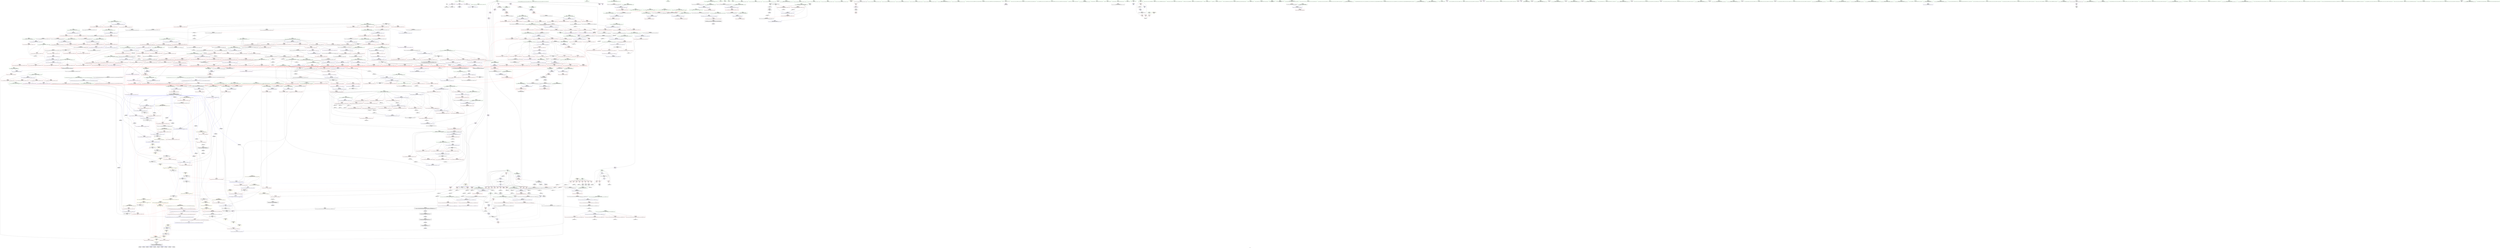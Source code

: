 digraph "SVFG" {
	label="SVFG";

	Node0x5622562f51c0 [shape=record,color=grey,label="{NodeID: 0\nNullPtr}"];
	Node0x5622562f51c0 -> Node0x56225634e360[style=solid];
	Node0x5622562f51c0 -> Node0x56225636e5b0[style=solid];
	Node0x5622563561b0 [shape=record,color=red,label="{NodeID: 443\n686\<--667\n\<--__result.addr\n_ZSt10__pop_heapIPiN9__gnu_cxx5__ops15_Iter_less_iterEEvT_S4_S4_RT0_\n}"];
	Node0x5622563561b0 -> Node0x562256371290[style=solid];
	Node0x5622563d0f20 [shape=record,color=black,label="{NodeID: 1218\nMR_4V_2 = PHI(MR_4V_1, MR_4V_3, )\npts\{10 \}\n|{<s0>23|<s1>25}}"];
	Node0x5622563d0f20:s0 -> Node0x56225637a650[style=dashed,color=blue];
	Node0x5622563d0f20:s1 -> Node0x5622563cab20[style=dashed,color=blue];
	Node0x562256349be0 [shape=record,color=green,label="{NodeID: 111\n627\<--628\n_ZSt13__adjust_heapIPiliN9__gnu_cxx5__ops15_Iter_less_iterEEvT_T0_S5_T1_T2_\<--_ZSt13__adjust_heapIPiliN9__gnu_cxx5__ops15_Iter_less_iterEEvT_T0_S5_T1_T2__field_insensitive\n}"];
	Node0x562256444760 [shape=record,color=black,label="{NodeID: 1661\n1369 = PHI(1214, )\n1st arg _ZNK9__gnu_cxx5__ops14_Val_less_iterclIiPiEEbRT_T0_ }"];
	Node0x562256444760 -> Node0x5622563756d0[style=solid];
	Node0x56225636ba70 [shape=record,color=red,label="{NodeID: 554\n1115\<--1090\n\<--__i\n_ZSt16__insertion_sortIPiN9__gnu_cxx5__ops15_Iter_less_iterEEvT_S4_T0_\n|{<s0>69}}"];
	Node0x56225636ba70:s0 -> Node0x562256448ad0[style=solid,color=red];
	Node0x56225634eaa0 [shape=record,color=black,label="{NodeID: 222\n107\<--106\nidx.ext\<--\nmain\n}"];
	Node0x562256371500 [shape=record,color=blue,label="{NodeID: 665\n716\<--709\n__holeIndex.addr\<--__holeIndex\n_ZSt13__adjust_heapIPiliN9__gnu_cxx5__ops15_Iter_less_iterEEvT_T0_S5_T1_T2_\n}"];
	Node0x562256371500 -> Node0x562256356c40[style=dashed];
	Node0x562256371500 -> Node0x562256356d10[style=dashed];
	Node0x562256371500 -> Node0x562256356de0[style=dashed];
	Node0x562256371500 -> Node0x562256356eb0[style=dashed];
	Node0x562256371500 -> Node0x562256371b80[style=dashed];
	Node0x562256371500 -> Node0x562256371df0[style=dashed];
	Node0x562256371500 -> Node0x5622563d8340[style=dashed];
	Node0x56225635c6b0 [shape=record,color=red,label="{NodeID: 333\n93\<--61\n\<--i\nmain\n}"];
	Node0x56225635c6b0 -> Node0x5622563994a0[style=solid];
	Node0x5622563631f0 [shape=record,color=grey,label="{NodeID: 1108\n747 = Binary(281, 746, )\n}"];
	Node0x5622563631f0 -> Node0x562256371910[style=solid];
	Node0x562256346460 [shape=record,color=green,label="{NodeID: 1\n7\<--1\n__dso_handle\<--dummyObj\nGlob }"];
	Node0x562256356280 [shape=record,color=red,label="{NodeID: 444\n697\<--669\n\<--__comp.addr\n_ZSt10__pop_heapIPiN9__gnu_cxx5__ops15_Iter_less_iterEEvT_S4_S4_RT0_\n}"];
	Node0x5622563d1420 [shape=record,color=black,label="{NodeID: 1219\nMR_190V_2 = PHI(MR_190V_1, MR_190V_4, )\npts\{1091 \}\n}"];
	Node0x562256349ce0 [shape=record,color=green,label="{NodeID: 112\n642\<--643\nthis.addr\<--this.addr_field_insensitive\n_ZNK9__gnu_cxx5__ops15_Iter_less_iterclIPiS3_EEbT_T0_\n}"];
	Node0x562256349ce0 -> Node0x562256355990[style=solid];
	Node0x562256349ce0 -> Node0x562256370c10[style=solid];
	Node0x562256444870 [shape=record,color=black,label="{NodeID: 1662\n1370 = PHI(1229, )\n2nd arg _ZNK9__gnu_cxx5__ops14_Val_less_iterclIiPiEEbRT_T0_ }"];
	Node0x562256444870 -> Node0x5622563757a0[style=solid];
	Node0x56225636bb40 [shape=record,color=red,label="{NodeID: 555\n1119\<--1090\n\<--__i\n_ZSt16__insertion_sortIPiN9__gnu_cxx5__ops15_Iter_less_iterEEvT_S4_T0_\n|{<s0>70}}"];
	Node0x56225636bb40:s0 -> Node0x562256445600[style=solid,color=red];
	Node0x56225634eb70 [shape=record,color=black,label="{NodeID: 223\n124\<--123\nidxprom9\<--\nmain\n}"];
	Node0x5622563715d0 [shape=record,color=blue,label="{NodeID: 666\n718\<--710\n__len.addr\<--__len\n_ZSt13__adjust_heapIPiliN9__gnu_cxx5__ops15_Iter_less_iterEEvT_T0_S5_T1_T2_\n}"];
	Node0x5622563715d0 -> Node0x562256357050[style=dashed];
	Node0x5622563715d0 -> Node0x562256357120[style=dashed];
	Node0x5622563715d0 -> Node0x562256367080[style=dashed];
	Node0x56225635c780 [shape=record,color=red,label="{NodeID: 334\n97\<--61\n\<--i\nmain\n}"];
	Node0x56225635c780 -> Node0x56225634e9d0[style=solid];
	Node0x562256363370 [shape=record,color=grey,label="{NodeID: 1109\n746 = Binary(745, 558, )\n}"];
	Node0x562256363370 -> Node0x5622563631f0[style=solid];
	Node0x5622563464f0 [shape=record,color=green,label="{NodeID: 2\n11\<--1\n_ZSt3cin\<--dummyObj\nGlob }"];
	Node0x562256356350 [shape=record,color=red,label="{NodeID: 445\n681\<--680\n\<--call\n_ZSt10__pop_heapIPiN9__gnu_cxx5__ops15_Iter_less_iterEEvT_S4_S4_RT0_\n}"];
	Node0x562256356350 -> Node0x5622563711c0[style=solid];
	Node0x5622563d1920 [shape=record,color=black,label="{NodeID: 1220\nMR_192V_2 = PHI(MR_192V_1, MR_192V_3, )\npts\{1093 \}\n}"];
	Node0x562256349db0 [shape=record,color=green,label="{NodeID: 113\n644\<--645\n__it1.addr\<--__it1.addr_field_insensitive\n_ZNK9__gnu_cxx5__ops15_Iter_less_iterclIPiS3_EEbT_T0_\n}"];
	Node0x562256349db0 -> Node0x562256355a60[style=solid];
	Node0x562256349db0 -> Node0x562256370ce0[style=solid];
	Node0x562256444980 [shape=record,color=black,label="{NodeID: 1663\n825 = PHI(726, )\n0th arg _ZN9__gnu_cxx5__ops14_Iter_less_valC2ENS0_15_Iter_less_iterE }"];
	Node0x562256444980 -> Node0x562256371f90[style=solid];
	Node0x56225636bc10 [shape=record,color=red,label="{NodeID: 556\n1124\<--1090\n\<--__i\n_ZSt16__insertion_sortIPiN9__gnu_cxx5__ops15_Iter_less_iterEEvT_S4_T0_\n|{<s0>71}}"];
	Node0x56225636bc10:s0 -> Node0x562256449e40[style=solid,color=red];
	Node0x56225634ec40 [shape=record,color=black,label="{NodeID: 224\n132\<--131\nidxprom14\<--\nmain\n}"];
	Node0x5622563716a0 [shape=record,color=blue,label="{NodeID: 667\n720\<--711\n__value.addr\<--__value\n_ZSt13__adjust_heapIPiliN9__gnu_cxx5__ops15_Iter_less_iterEEvT_T0_S5_T1_T2_\n}"];
	Node0x5622563716a0 -> Node0x562256367b10[style=dashed];
	Node0x5622563716a0 -> Node0x562256367be0[style=dashed];
	Node0x5622563716a0 -> Node0x562256367cb0[style=dashed];
	Node0x56225635c850 [shape=record,color=red,label="{NodeID: 335\n102\<--61\n\<--i\nmain\n}"];
	Node0x56225635c850 -> Node0x562256364cf0[style=solid];
	Node0x5622563634f0 [shape=record,color=grey,label="{NodeID: 1110\n742 = Binary(741, 281, )\n}"];
	Node0x5622563634f0 -> Node0x562256398120[style=solid];
	Node0x5622563467a0 [shape=record,color=green,label="{NodeID: 3\n14\<--1\n_ZSt4cout\<--dummyObj\nGlob }"];
	Node0x562256356420 [shape=record,color=red,label="{NodeID: 446\n685\<--684\n\<--call1\n_ZSt10__pop_heapIPiN9__gnu_cxx5__ops15_Iter_less_iterEEvT_S4_S4_RT0_\n}"];
	Node0x562256356420 -> Node0x562256371290[style=solid];
	Node0x562256349e80 [shape=record,color=green,label="{NodeID: 114\n646\<--647\n__it2.addr\<--__it2.addr_field_insensitive\n_ZNK9__gnu_cxx5__ops15_Iter_less_iterclIPiS3_EEbT_T0_\n}"];
	Node0x562256349e80 -> Node0x562256355b30[style=solid];
	Node0x562256349e80 -> Node0x562256370db0[style=solid];
	Node0x562256444ac0 [shape=record,color=black,label="{NodeID: 1664\n417 = PHI(333, )\n0th arg _ZSt14__partial_sortIPiN9__gnu_cxx5__ops15_Iter_less_iterEEvT_S4_S4_T0_ }"];
	Node0x562256444ac0 -> Node0x56225636fa30[style=solid];
	Node0x56225636bce0 [shape=record,color=red,label="{NodeID: 557\n1125\<--1090\n\<--__i\n_ZSt16__insertion_sortIPiN9__gnu_cxx5__ops15_Iter_less_iterEEvT_S4_T0_\n}"];
	Node0x56225636bce0 -> Node0x56225635a700[style=solid];
	Node0x5622563dedf0 [shape=record,color=yellow,style=double,label="{NodeID: 1332\n4V_1 = ENCHI(MR_4V_0)\npts\{10 \}\nFun[_ZNK9__gnu_cxx5__ops15_Iter_less_iterclIPiS3_EEbT_T0_]}"];
	Node0x5622563dedf0 -> Node0x562256355c00[style=dashed];
	Node0x5622563dedf0 -> Node0x562256355cd0[style=dashed];
	Node0x56225634ed10 [shape=record,color=black,label="{NodeID: 225\n149\<--148\nidxprom24\<--sub23\nmain\n}"];
	Node0x562256371770 [shape=record,color=blue,label="{NodeID: 668\n722\<--734\n__topIndex\<--\n_ZSt13__adjust_heapIPiliN9__gnu_cxx5__ops15_Iter_less_iterEEvT_T0_S5_T1_T2_\n}"];
	Node0x562256371770 -> Node0x562256367150[style=dashed];
	Node0x56225635c920 [shape=record,color=red,label="{NodeID: 336\n141\<--63\n\<--i17\nmain\n}"];
	Node0x56225635c920 -> Node0x562256397ca0[style=solid];
	Node0x562256363670 [shape=record,color=grey,label="{NodeID: 1111\n741 = Binary(740, 558, )\n}"];
	Node0x562256363670 -> Node0x5622563634f0[style=solid];
	Node0x562256346830 [shape=record,color=green,label="{NodeID: 4\n15\<--1\n.str\<--dummyObj\nGlob }"];
	Node0x5622563564f0 [shape=record,color=red,label="{NodeID: 447\n696\<--695\n\<--call2\n_ZSt10__pop_heapIPiN9__gnu_cxx5__ops15_Iter_less_iterEEvT_S4_S4_RT0_\n|{<s0>40}}"];
	Node0x5622563564f0:s0 -> Node0x562256448150[style=solid,color=red];
	Node0x5622563d2320 [shape=record,color=black,label="{NodeID: 1222\nMR_4V_3 = PHI(MR_4V_2, MR_4V_1, )\npts\{10 \}\n|{<s0>88}}"];
	Node0x5622563d2320:s0 -> Node0x56225637c490[style=dashed,color=blue];
	Node0x56225634f0f0 [shape=record,color=green,label="{NodeID: 115\n663\<--664\n__first.addr\<--__first.addr_field_insensitive\n_ZSt10__pop_heapIPiN9__gnu_cxx5__ops15_Iter_less_iterEEvT_S4_S4_RT0_\n}"];
	Node0x56225634f0f0 -> Node0x562256355da0[style=solid];
	Node0x56225634f0f0 -> Node0x562256355e70[style=solid];
	Node0x56225634f0f0 -> Node0x562256355f40[style=solid];
	Node0x56225634f0f0 -> Node0x562256370e80[style=solid];
	Node0x562256444c00 [shape=record,color=black,label="{NodeID: 1665\n418 = PHI(334, )\n1st arg _ZSt14__partial_sortIPiN9__gnu_cxx5__ops15_Iter_less_iterEEvT_S4_S4_T0_ }"];
	Node0x562256444c00 -> Node0x56225636fb00[style=solid];
	Node0x56225636bdb0 [shape=record,color=red,label="{NodeID: 558\n1135\<--1090\n\<--__i\n_ZSt16__insertion_sortIPiN9__gnu_cxx5__ops15_Iter_less_iterEEvT_S4_T0_\n|{<s0>74}}"];
	Node0x56225636bdb0:s0 -> Node0x562256444440[style=solid,color=red];
	Node0x56225634ede0 [shape=record,color=black,label="{NodeID: 226\n158\<--157\nidxprom29\<--sub28\nmain\n}"];
	Node0x562256371840 [shape=record,color=blue,label="{NodeID: 669\n724\<--736\n__secondChild\<--\n_ZSt13__adjust_heapIPiliN9__gnu_cxx5__ops15_Iter_less_iterEEvT_T0_S5_T1_T2_\n}"];
	Node0x562256371840 -> Node0x562256367220[style=dashed];
	Node0x562256371840 -> Node0x5622563672f0[style=dashed];
	Node0x562256371840 -> Node0x5622563677d0[style=dashed];
	Node0x562256371840 -> Node0x5622563678a0[style=dashed];
	Node0x562256371840 -> Node0x562256371910[style=dashed];
	Node0x562256371840 -> Node0x562256371c50[style=dashed];
	Node0x562256371840 -> Node0x5622563d8840[style=dashed];
	Node0x56225635c9f0 [shape=record,color=red,label="{NodeID: 337\n146\<--63\n\<--i17\nmain\n}"];
	Node0x56225635c9f0 -> Node0x56225638e290[style=solid];
	Node0x5622563637f0 [shape=record,color=grey,label="{NodeID: 1112\n324 = Binary(322, 323, )\n}"];
	Node0x5622563637f0 -> Node0x562256364ff0[style=solid];
	Node0x5622563468c0 [shape=record,color=green,label="{NodeID: 5\n17\<--1\n.str.1\<--dummyObj\nGlob }"];
	Node0x5622563565c0 [shape=record,color=red,label="{NodeID: 448\n705\<--702\n\<--__t.addr\n_ZSt4moveIRiEONSt16remove_referenceIT_E4typeEOS2_\n}"];
	Node0x5622563565c0 -> Node0x5622563582b0[style=solid];
	Node0x5622563d2820 [shape=record,color=black,label="{NodeID: 1223\nMR_4V_2 = PHI(MR_4V_3, MR_4V_1, )\npts\{10 \}\n|{<s0>24|<s1>76|<s2>76}}"];
	Node0x5622563d2820:s0 -> Node0x5622563cab20[style=dashed,color=blue];
	Node0x5622563d2820:s1 -> Node0x56225636cec0[style=dashed,color=red];
	Node0x5622563d2820:s2 -> Node0x5622563cce20[style=dashed,color=red];
	Node0x56225634f1c0 [shape=record,color=green,label="{NodeID: 116\n665\<--666\n__last.addr\<--__last.addr_field_insensitive\n_ZSt10__pop_heapIPiN9__gnu_cxx5__ops15_Iter_less_iterEEvT_S4_S4_RT0_\n}"];
	Node0x56225634f1c0 -> Node0x562256356010[style=solid];
	Node0x56225634f1c0 -> Node0x562256370f50[style=solid];
	Node0x562256444d40 [shape=record,color=black,label="{NodeID: 1666\n419 = PHI(335, )\n2nd arg _ZSt14__partial_sortIPiN9__gnu_cxx5__ops15_Iter_less_iterEEvT_S4_S4_T0_ }"];
	Node0x562256444d40 -> Node0x56225636fbd0[style=solid];
	Node0x56225636be80 [shape=record,color=red,label="{NodeID: 559\n1144\<--1090\n\<--__i\n_ZSt16__insertion_sortIPiN9__gnu_cxx5__ops15_Iter_less_iterEEvT_S4_T0_\n}"];
	Node0x56225636be80 -> Node0x56225635a7d0[style=solid];
	Node0x56225634eeb0 [shape=record,color=black,label="{NodeID: 227\n170\<--169\nidxprom36\<--mul35\nmain\n}"];
	Node0x562256371910 [shape=record,color=blue,label="{NodeID: 670\n724\<--747\n__secondChild\<--mul\n_ZSt13__adjust_heapIPiliN9__gnu_cxx5__ops15_Iter_less_iterEEvT_T0_S5_T1_T2_\n}"];
	Node0x562256371910 -> Node0x562256367220[style=dashed];
	Node0x562256371910 -> Node0x5622563672f0[style=dashed];
	Node0x562256371910 -> Node0x5622563673c0[style=dashed];
	Node0x562256371910 -> Node0x562256367490[style=dashed];
	Node0x562256371910 -> Node0x562256367560[style=dashed];
	Node0x562256371910 -> Node0x562256367630[style=dashed];
	Node0x562256371910 -> Node0x562256367700[style=dashed];
	Node0x562256371910 -> Node0x5622563677d0[style=dashed];
	Node0x562256371910 -> Node0x5622563678a0[style=dashed];
	Node0x562256371910 -> Node0x562256371910[style=dashed];
	Node0x562256371910 -> Node0x5622563719e0[style=dashed];
	Node0x562256371910 -> Node0x562256371c50[style=dashed];
	Node0x562256371910 -> Node0x5622563d8840[style=dashed];
	Node0x56225635cac0 [shape=record,color=red,label="{NodeID: 338\n152\<--63\n\<--i17\nmain\n}"];
	Node0x56225635cac0 -> Node0x5622563976a0[style=solid];
	Node0x562256363970 [shape=record,color=grey,label="{NodeID: 1113\n121 = Binary(120, 122, )\n}"];
	Node0x562256363970 -> Node0x562256363c70[style=solid];
	Node0x562256346950 [shape=record,color=green,label="{NodeID: 6\n19\<--1\n.str.2\<--dummyObj\nGlob }"];
	Node0x562256356690 [shape=record,color=red,label="{NodeID: 449\n749\<--714\n\<--__first.addr\n_ZSt13__adjust_heapIPiliN9__gnu_cxx5__ops15_Iter_less_iterEEvT_T0_S5_T1_T2_\n}"];
	Node0x562256356690 -> Node0x56225635aff0[style=solid];
	Node0x5622563d2d20 [shape=record,color=black,label="{NodeID: 1224\nMR_201V_3 = PHI(MR_201V_4, MR_201V_2, )\npts\{1159 \}\n}"];
	Node0x5622563d2d20 -> Node0x56225636c290[style=dashed];
	Node0x5622563d2d20 -> Node0x56225636c360[style=dashed];
	Node0x5622563d2d20 -> Node0x56225636c430[style=dashed];
	Node0x5622563d2d20 -> Node0x5622563740e0[style=dashed];
	Node0x56225634f290 [shape=record,color=green,label="{NodeID: 117\n667\<--668\n__result.addr\<--__result.addr_field_insensitive\n_ZSt10__pop_heapIPiN9__gnu_cxx5__ops15_Iter_less_iterEEvT_S4_S4_RT0_\n}"];
	Node0x56225634f290 -> Node0x5622563560e0[style=solid];
	Node0x56225634f290 -> Node0x5622563561b0[style=solid];
	Node0x56225634f290 -> Node0x562256371020[style=solid];
	Node0x562256444e80 [shape=record,color=black,label="{NodeID: 1667\n989 = PHI(482, )\n0th arg _ZSt21__unguarded_partitionIPiN9__gnu_cxx5__ops15_Iter_less_iterEET_S4_S4_S4_T0_ }"];
	Node0x562256444e80 -> Node0x562256372e30[style=solid];
	Node0x56225636bf50 [shape=record,color=red,label="{NodeID: 560\n1121\<--1120\n\<--call3\n_ZSt16__insertion_sortIPiN9__gnu_cxx5__ops15_Iter_less_iterEEvT_S4_T0_\n}"];
	Node0x56225636bf50 -> Node0x562256373c00[style=solid];
	Node0x56225634ef80 [shape=record,color=black,label="{NodeID: 228\n178\<--177\nidxprom41\<--mul40\nmain\n}"];
	Node0x5622563719e0 [shape=record,color=blue,label="{NodeID: 671\n724\<--759\n__secondChild\<--dec\n_ZSt13__adjust_heapIPiliN9__gnu_cxx5__ops15_Iter_less_iterEEvT_T0_S5_T1_T2_\n}"];
	Node0x5622563719e0 -> Node0x562256367220[style=dashed];
	Node0x5622563719e0 -> Node0x5622563672f0[style=dashed];
	Node0x5622563719e0 -> Node0x562256367630[style=dashed];
	Node0x5622563719e0 -> Node0x562256367700[style=dashed];
	Node0x5622563719e0 -> Node0x5622563677d0[style=dashed];
	Node0x5622563719e0 -> Node0x5622563678a0[style=dashed];
	Node0x5622563719e0 -> Node0x562256371910[style=dashed];
	Node0x5622563719e0 -> Node0x562256371c50[style=dashed];
	Node0x5622563719e0 -> Node0x5622563d8840[style=dashed];
	Node0x56225635cb90 [shape=record,color=red,label="{NodeID: 339\n155\<--63\n\<--i17\nmain\n}"];
	Node0x56225635cb90 -> Node0x5622563973a0[style=solid];
	Node0x562256363af0 [shape=record,color=grey,label="{NodeID: 1114\n120 = Binary(119, 84, )\n}"];
	Node0x562256363af0 -> Node0x562256363970[style=solid];
	Node0x562256347190 [shape=record,color=green,label="{NodeID: 7\n22\<--1\n\<--dummyObj\nCan only get source location for instruction, argument, global var or function.}"];
	Node0x562256356760 [shape=record,color=red,label="{NodeID: 450\n752\<--714\n\<--__first.addr\n_ZSt13__adjust_heapIPiliN9__gnu_cxx5__ops15_Iter_less_iterEEvT_T0_S5_T1_T2_\n}"];
	Node0x562256356760 -> Node0x56225635b0c0[style=solid];
	Node0x5622563d3220 [shape=record,color=black,label="{NodeID: 1225\nMR_4V_2 = PHI(MR_4V_5, MR_4V_1, )\npts\{10 \}\n|{|<s1>19|<s2>20}}"];
	Node0x5622563d3220 -> Node0x5622563c3c00[style=dashed];
	Node0x5622563d3220:s1 -> Node0x5622563da0b0[style=dashed,color=red];
	Node0x5622563d3220:s2 -> Node0x5622563e0ed0[style=dashed,color=red];
	Node0x56225634f360 [shape=record,color=green,label="{NodeID: 118\n669\<--670\n__comp.addr\<--__comp.addr_field_insensitive\n_ZSt10__pop_heapIPiN9__gnu_cxx5__ops15_Iter_less_iterEEvT_S4_S4_RT0_\n}"];
	Node0x56225634f360 -> Node0x562256356280[style=solid];
	Node0x56225634f360 -> Node0x5622563710f0[style=solid];
	Node0x562256444fc0 [shape=record,color=black,label="{NodeID: 1668\n990 = PHI(483, )\n1st arg _ZSt21__unguarded_partitionIPiN9__gnu_cxx5__ops15_Iter_less_iterEET_S4_S4_S4_T0_ }"];
	Node0x562256444fc0 -> Node0x562256372f00[style=solid];
	Node0x56225636c020 [shape=record,color=red,label="{NodeID: 561\n1131\<--1130\n\<--call6\n_ZSt16__insertion_sortIPiN9__gnu_cxx5__ops15_Iter_less_iterEEvT_S4_T0_\n}"];
	Node0x56225636c020 -> Node0x562256373cd0[style=solid];
	Node0x5622563571e0 [shape=record,color=black,label="{NodeID: 229\n272\<--270\nsub.ptr.lhs.cast\<--\n_ZSt6__sortIPiN9__gnu_cxx5__ops15_Iter_less_iterEEvT_S4_T0_\n}"];
	Node0x5622563571e0 -> Node0x562256364870[style=solid];
	Node0x562256371ab0 [shape=record,color=blue,label="{NodeID: 672\n769\<--766\nadd.ptr5\<--\n_ZSt13__adjust_heapIPiliN9__gnu_cxx5__ops15_Iter_less_iterEEvT_T0_S5_T1_T2_\n}"];
	Node0x562256371ab0 -> Node0x5622563c6020[style=dashed];
	Node0x56225635cc60 [shape=record,color=red,label="{NodeID: 340\n161\<--63\n\<--i17\nmain\n}"];
	Node0x56225635cc60 -> Node0x562256366f70[style=solid];
	Node0x562256363c70 [shape=record,color=grey,label="{NodeID: 1115\n127 = Binary(121, 126, )\n}"];
	Node0x562256363c70 -> Node0x56225638d810[style=solid];
	Node0x562256347220 [shape=record,color=green,label="{NodeID: 8\n66\<--1\n\<--dummyObj\nCan only get source location for instruction, argument, global var or function.}"];
	Node0x562256356830 [shape=record,color=red,label="{NodeID: 451\n762\<--714\n\<--__first.addr\n_ZSt13__adjust_heapIPiliN9__gnu_cxx5__ops15_Iter_less_iterEEvT_T0_S5_T1_T2_\n}"];
	Node0x562256356830 -> Node0x56225635b190[style=solid];
	Node0x5622563d3720 [shape=record,color=black,label="{NodeID: 1226\nMR_33V_3 = PHI(MR_33V_4, MR_33V_2, )\npts\{305 \}\n}"];
	Node0x5622563d3720 -> Node0x56225635e180[style=dashed];
	Node0x5622563d3720 -> Node0x56225635e250[style=dashed];
	Node0x5622563d3720 -> Node0x56225635e320[style=dashed];
	Node0x5622563d3720 -> Node0x56225635e3f0[style=dashed];
	Node0x5622563d3720 -> Node0x56225635e4c0[style=dashed];
	Node0x5622563d3720 -> Node0x56225636f6f0[style=dashed];
	Node0x56225634f430 [shape=record,color=green,label="{NodeID: 119\n671\<--672\n__value\<--__value_field_insensitive\n_ZSt10__pop_heapIPiN9__gnu_cxx5__ops15_Iter_less_iterEEvT_S4_S4_RT0_\n|{|<s1>39}}"];
	Node0x56225634f430 -> Node0x5622563711c0[style=solid];
	Node0x56225634f430:s1 -> Node0x562256445600[style=solid,color=red];
	Node0x562256445100 [shape=record,color=black,label="{NodeID: 1669\n991 = PHI(484, )\n2nd arg _ZSt21__unguarded_partitionIPiN9__gnu_cxx5__ops15_Iter_less_iterEET_S4_S4_S4_T0_ }"];
	Node0x562256445100 -> Node0x562256372fd0[style=solid];
	Node0x56225636c0f0 [shape=record,color=red,label="{NodeID: 562\n1168\<--1154\n\<--__first.addr\n_ZSt26__unguarded_insertion_sortIPiN9__gnu_cxx5__ops15_Iter_less_iterEEvT_S4_T0_\n}"];
	Node0x56225636c0f0 -> Node0x562256374010[style=solid];
	Node0x562256357270 [shape=record,color=black,label="{NodeID: 230\n273\<--271\nsub.ptr.rhs.cast\<--\n_ZSt6__sortIPiN9__gnu_cxx5__ops15_Iter_less_iterEEvT_S4_T0_\n}"];
	Node0x562256357270 -> Node0x562256364870[style=solid];
	Node0x562256371b80 [shape=record,color=blue,label="{NodeID: 673\n716\<--771\n__holeIndex.addr\<--\n_ZSt13__adjust_heapIPiliN9__gnu_cxx5__ops15_Iter_less_iterEEvT_T0_S5_T1_T2_\n}"];
	Node0x562256371b80 -> Node0x562256356de0[style=dashed];
	Node0x562256371b80 -> Node0x562256356eb0[style=dashed];
	Node0x562256371b80 -> Node0x562256371b80[style=dashed];
	Node0x562256371b80 -> Node0x562256371df0[style=dashed];
	Node0x562256371b80 -> Node0x5622563d8340[style=dashed];
	Node0x56225635cd30 [shape=record,color=red,label="{NodeID: 341\n168\<--63\n\<--i17\nmain\n}"];
	Node0x56225635cd30 -> Node0x56225638d210[style=solid];
	Node0x562256363df0 [shape=record,color=grey,label="{NodeID: 1116\n129 = Binary(128, 84, )\n}"];
	Node0x562256363df0 -> Node0x562256365770[style=solid];
	Node0x5622563472b0 [shape=record,color=green,label="{NodeID: 9\n68\<--1\n\<--dummyObj\nCan only get source location for instruction, argument, global var or function.}"];
	Node0x562256356900 [shape=record,color=red,label="{NodeID: 452\n767\<--714\n\<--__first.addr\n_ZSt13__adjust_heapIPiliN9__gnu_cxx5__ops15_Iter_less_iterEEvT_T0_S5_T1_T2_\n}"];
	Node0x562256356900 -> Node0x56225635b260[style=solid];
	Node0x5622563d3c20 [shape=record,color=black,label="{NodeID: 1227\nMR_35V_3 = PHI(MR_35V_4, MR_35V_2, )\npts\{307 \}\n}"];
	Node0x5622563d3c20 -> Node0x56225635e590[style=dashed];
	Node0x5622563d3c20 -> Node0x56225635e660[style=dashed];
	Node0x5622563d3c20 -> Node0x56225636f550[style=dashed];
	Node0x56225634f500 [shape=record,color=green,label="{NodeID: 120\n673\<--674\nagg.tmp\<--agg.tmp_field_insensitive\n_ZSt10__pop_heapIPiN9__gnu_cxx5__ops15_Iter_less_iterEEvT_S4_S4_RT0_\n}"];
	Node0x562256445240 [shape=record,color=black,label="{NodeID: 1670\n538 = PHI(439, )\n0th arg _ZSt11__sort_heapIPiN9__gnu_cxx5__ops15_Iter_less_iterEEvT_S4_RT0_ }"];
	Node0x562256445240 -> Node0x562256370320[style=solid];
	Node0x56225636c1c0 [shape=record,color=red,label="{NodeID: 563\n1172\<--1156\n\<--__last.addr\n_ZSt26__unguarded_insertion_sortIPiN9__gnu_cxx5__ops15_Iter_less_iterEEvT_S4_T0_\n}"];
	Node0x56225636c1c0 -> Node0x562256398720[style=solid];
	Node0x562256357340 [shape=record,color=black,label="{NodeID: 231\n322\<--320\nsub.ptr.lhs.cast\<--\n_ZSt16__introsort_loopIPilN9__gnu_cxx5__ops15_Iter_less_iterEEvT_S4_T0_T1_\n}"];
	Node0x562256357340 -> Node0x5622563637f0[style=solid];
	Node0x562256371c50 [shape=record,color=blue,label="{NodeID: 674\n724\<--786\n__secondChild\<--mul12\n_ZSt13__adjust_heapIPiliN9__gnu_cxx5__ops15_Iter_less_iterEEvT_T0_S5_T1_T2_\n}"];
	Node0x562256371c50 -> Node0x562256367970[style=dashed];
	Node0x562256371c50 -> Node0x562256367a40[style=dashed];
	Node0x562256371c50 -> Node0x5622563d8840[style=dashed];
	Node0x56225635ce00 [shape=record,color=red,label="{NodeID: 342\n173\<--63\n\<--i17\nmain\n}"];
	Node0x56225635ce00 -> Node0x56225638cd90[style=solid];
	Node0x562256363f70 [shape=record,color=grey,label="{NodeID: 1117\n786 = Binary(281, 785, )\n}"];
	Node0x562256363f70 -> Node0x562256371c50[style=solid];
	Node0x562256347340 [shape=record,color=green,label="{NodeID: 10\n84\<--1\n\<--dummyObj\nCan only get source location for instruction, argument, global var or function.}"];
	Node0x5622563569d0 [shape=record,color=red,label="{NodeID: 453\n788\<--714\n\<--__first.addr\n_ZSt13__adjust_heapIPiliN9__gnu_cxx5__ops15_Iter_less_iterEEvT_T0_S5_T1_T2_\n}"];
	Node0x5622563569d0 -> Node0x56225635b330[style=solid];
	Node0x5622563d4120 [shape=record,color=black,label="{NodeID: 1228\nMR_37V_2 = PHI(MR_37V_3, MR_37V_1, )\npts\{311 \}\n}"];
	Node0x5622563d4120 -> Node0x56225636f620[style=dashed];
	Node0x56225634f5d0 [shape=record,color=green,label="{NodeID: 121\n702\<--703\n__t.addr\<--__t.addr_field_insensitive\n_ZSt4moveIRiEONSt16remove_referenceIT_E4typeEOS2_\n}"];
	Node0x56225634f5d0 -> Node0x5622563565c0[style=solid];
	Node0x56225634f5d0 -> Node0x562256371360[style=solid];
	Node0x562256445380 [shape=record,color=black,label="{NodeID: 1671\n539 = PHI(440, )\n1st arg _ZSt11__sort_heapIPiN9__gnu_cxx5__ops15_Iter_less_iterEEvT_S4_RT0_ }"];
	Node0x562256445380 -> Node0x5622563703f0[style=solid];
	Node0x56225636c290 [shape=record,color=red,label="{NodeID: 564\n1171\<--1158\n\<--__i\n_ZSt26__unguarded_insertion_sortIPiN9__gnu_cxx5__ops15_Iter_less_iterEEvT_S4_T0_\n}"];
	Node0x56225636c290 -> Node0x562256398720[style=solid];
	Node0x562256357410 [shape=record,color=black,label="{NodeID: 232\n323\<--321\nsub.ptr.rhs.cast\<--\n_ZSt16__introsort_loopIPilN9__gnu_cxx5__ops15_Iter_less_iterEEvT_S4_T0_T1_\n}"];
	Node0x562256357410 -> Node0x5622563637f0[style=solid];
	Node0x562256371d20 [shape=record,color=blue,label="{NodeID: 675\n796\<--793\nadd.ptr16\<--\n_ZSt13__adjust_heapIPiliN9__gnu_cxx5__ops15_Iter_less_iterEEvT_T0_S5_T1_T2_\n}"];
	Node0x562256371d20 -> Node0x5622563d7e40[style=dashed];
	Node0x56225635ced0 [shape=record,color=red,label="{NodeID: 343\n176\<--63\n\<--i17\nmain\n}"];
	Node0x56225635ced0 -> Node0x56225638cc10[style=solid];
	Node0x5622563640f0 [shape=record,color=grey,label="{NodeID: 1118\n785 = Binary(784, 558, )\n}"];
	Node0x5622563640f0 -> Node0x562256363f70[style=solid];
	Node0x562256347440 [shape=record,color=green,label="{NodeID: 11\n122\<--1\n\<--dummyObj\nCan only get source location for instruction, argument, global var or function.}"];
	Node0x562256356aa0 [shape=record,color=red,label="{NodeID: 454\n794\<--714\n\<--__first.addr\n_ZSt13__adjust_heapIPiliN9__gnu_cxx5__ops15_Iter_less_iterEEvT_T0_S5_T1_T2_\n}"];
	Node0x562256356aa0 -> Node0x56225635b400[style=solid];
	Node0x56225634f6a0 [shape=record,color=green,label="{NodeID: 122\n712\<--713\n__comp\<--__comp_field_insensitive\n_ZSt13__adjust_heapIPiliN9__gnu_cxx5__ops15_Iter_less_iterEEvT_T0_S5_T1_T2_\n|{<s0>41|<s1>44}}"];
	Node0x56225634f6a0:s0 -> Node0x5622564482d0[style=solid,color=red];
	Node0x56225634f6a0:s1 -> Node0x56225644ad60[style=solid,color=red];
	Node0x5622564454c0 [shape=record,color=black,label="{NodeID: 1672\n540 = PHI(420, )\n2nd arg _ZSt11__sort_heapIPiN9__gnu_cxx5__ops15_Iter_less_iterEEvT_S4_RT0_ }"];
	Node0x5622564454c0 -> Node0x5622563704c0[style=solid];
	Node0x56225636c360 [shape=record,color=red,label="{NodeID: 565\n1175\<--1158\n\<--__i\n_ZSt26__unguarded_insertion_sortIPiN9__gnu_cxx5__ops15_Iter_less_iterEEvT_S4_T0_\n|{<s0>76}}"];
	Node0x56225636c360:s0 -> Node0x562256444440[style=solid,color=red];
	Node0x5622563574e0 [shape=record,color=black,label="{NodeID: 233\n368\<--364\ncast\<--\n_ZSt4__lgl\n}"];
	Node0x562256371df0 [shape=record,color=blue,label="{NodeID: 676\n716\<--799\n__holeIndex.addr\<--sub17\n_ZSt13__adjust_heapIPiliN9__gnu_cxx5__ops15_Iter_less_iterEEvT_T0_S5_T1_T2_\n}"];
	Node0x562256371df0 -> Node0x5622563d8340[style=dashed];
	Node0x56225635cfa0 [shape=record,color=red,label="{NodeID: 344\n181\<--63\n\<--i17\nmain\n}"];
	Node0x56225635cfa0 -> Node0x56225638c790[style=solid];
	Node0x562256364270 [shape=record,color=grey,label="{NodeID: 1119\n781 = Binary(780, 281, )\n}"];
	Node0x562256364270 -> Node0x5622563988a0[style=solid];
	Node0x562256347540 [shape=record,color=green,label="{NodeID: 12\n276\<--1\n\<--dummyObj\nCan only get source location for instruction, argument, global var or function.}"];
	Node0x562256356b70 [shape=record,color=red,label="{NodeID: 455\n808\<--714\n\<--__first.addr\n_ZSt13__adjust_heapIPiliN9__gnu_cxx5__ops15_Iter_less_iterEEvT_T0_S5_T1_T2_\n|{<s0>47}}"];
	Node0x562256356b70:s0 -> Node0x56225639b3e0[style=solid,color=red];
	Node0x5622563c4320 [shape=record,color=black,label="{NodeID: 1230\nMR_167V_5 = PHI(MR_167V_6, MR_167V_4, )\npts\{997 \}\n}"];
	Node0x5622563c4320 -> Node0x56225636a6f0[style=dashed];
	Node0x5622563c4320 -> Node0x56225636a7c0[style=dashed];
	Node0x5622563c4320 -> Node0x56225636a890[style=dashed];
	Node0x5622563c4320 -> Node0x56225636a960[style=dashed];
	Node0x5622563c4320 -> Node0x56225636aa30[style=dashed];
	Node0x5622563c4320 -> Node0x562256373170[style=dashed];
	Node0x5622563c4320 -> Node0x562256373240[style=dashed];
	Node0x56225634f770 [shape=record,color=green,label="{NodeID: 123\n714\<--715\n__first.addr\<--__first.addr_field_insensitive\n_ZSt13__adjust_heapIPiliN9__gnu_cxx5__ops15_Iter_less_iterEEvT_T0_S5_T1_T2_\n}"];
	Node0x56225634f770 -> Node0x562256356690[style=solid];
	Node0x56225634f770 -> Node0x562256356760[style=solid];
	Node0x56225634f770 -> Node0x562256356830[style=solid];
	Node0x56225634f770 -> Node0x562256356900[style=solid];
	Node0x56225634f770 -> Node0x5622563569d0[style=solid];
	Node0x56225634f770 -> Node0x562256356aa0[style=solid];
	Node0x56225634f770 -> Node0x562256356b70[style=solid];
	Node0x56225634f770 -> Node0x562256371430[style=solid];
	Node0x562256445600 [shape=record,color=black,label="{NodeID: 1673\n701 = PHI(614, 584, 679, 683, 671, 764, 791, 720, 877, 845, 1064, 1068, 1060, 1119, 1092, 1219, 1234, 1214, )\n0th arg _ZSt4moveIRiEONSt16remove_referenceIT_E4typeEOS2_ }"];
	Node0x562256445600 -> Node0x562256371360[style=solid];
	Node0x56225636c430 [shape=record,color=red,label="{NodeID: 566\n1179\<--1158\n\<--__i\n_ZSt26__unguarded_insertion_sortIPiN9__gnu_cxx5__ops15_Iter_less_iterEEvT_S4_T0_\n}"];
	Node0x56225636c430 -> Node0x56225635a8a0[style=solid];
	Node0x5622563575b0 [shape=record,color=black,label="{NodeID: 234\n369\<--364\nconv\<--\n_ZSt4__lgl\n}"];
	Node0x5622563575b0 -> Node0x56225638e590[style=solid];
	Node0x562256371ec0 [shape=record,color=blue,label="{NodeID: 677\n819\<--818\n__t.addr\<--__t\n_ZSt4moveIRN9__gnu_cxx5__ops15_Iter_less_iterEEONSt16remove_referenceIT_E4typeEOS5_\n}"];
	Node0x562256371ec0 -> Node0x562256367d80[style=dashed];
	Node0x56225635d070 [shape=record,color=red,label="{NodeID: 345\n189\<--63\n\<--i17\nmain\n}"];
	Node0x56225635d070 -> Node0x56225638db10[style=solid];
	Node0x5622563643f0 [shape=record,color=grey,label="{NodeID: 1120\n780 = Binary(779, 281, )\n}"];
	Node0x5622563643f0 -> Node0x562256364270[style=solid];
	Node0x562256347640 [shape=record,color=green,label="{NodeID: 13\n281\<--1\n\<--dummyObj\nCan only get source location for instruction, argument, global var or function.}"];
	Node0x562256356c40 [shape=record,color=red,label="{NodeID: 456\n734\<--716\n\<--__holeIndex.addr\n_ZSt13__adjust_heapIPiliN9__gnu_cxx5__ops15_Iter_less_iterEEvT_T0_S5_T1_T2_\n}"];
	Node0x562256356c40 -> Node0x562256371770[style=solid];
	Node0x56225634f840 [shape=record,color=green,label="{NodeID: 124\n716\<--717\n__holeIndex.addr\<--__holeIndex.addr_field_insensitive\n_ZSt13__adjust_heapIPiliN9__gnu_cxx5__ops15_Iter_less_iterEEvT_T0_S5_T1_T2_\n}"];
	Node0x56225634f840 -> Node0x562256356c40[style=solid];
	Node0x56225634f840 -> Node0x562256356d10[style=solid];
	Node0x56225634f840 -> Node0x562256356de0[style=solid];
	Node0x56225634f840 -> Node0x562256356eb0[style=solid];
	Node0x56225634f840 -> Node0x562256356f80[style=solid];
	Node0x56225634f840 -> Node0x562256371500[style=solid];
	Node0x56225634f840 -> Node0x562256371b80[style=solid];
	Node0x56225634f840 -> Node0x562256371df0[style=solid];
	Node0x56225639af70 [shape=record,color=black,label="{NodeID: 1674\n222 = PHI(110, )\n0th arg _ZSt4sortIPiEvT_S1_ }"];
	Node0x56225639af70 -> Node0x56225636efa0[style=solid];
	Node0x56225636c500 [shape=record,color=red,label="{NodeID: 567\n1197\<--1188\n\<--__first.addr\n_ZSt13move_backwardIPiS0_ET0_T_S2_S1_\n|{<s0>77}}"];
	Node0x56225636c500:s0 -> Node0x56225644a4a0[style=solid,color=red];
	Node0x562256357680 [shape=record,color=black,label="{NodeID: 235\n358\<--370\n_ZSt4__lgl_ret\<--sub\n_ZSt4__lgl\n|{<s0>16}}"];
	Node0x562256357680:s0 -> Node0x562256441000[style=solid,color=blue];
	Node0x562256371f90 [shape=record,color=blue,label="{NodeID: 678\n828\<--825\nthis.addr\<--this\n_ZN9__gnu_cxx5__ops14_Iter_less_valC2ENS0_15_Iter_less_iterE\n}"];
	Node0x562256371f90 -> Node0x562256367e50[style=dashed];
	Node0x56225635d140 [shape=record,color=red,label="{NodeID: 346\n74\<--73\nvbase.offset\<--\nmain\n}"];
	Node0x562256364570 [shape=record,color=grey,label="{NodeID: 1121\n775 = Binary(774, 558, )\n}"];
	Node0x562256364570 -> Node0x562256398ba0[style=solid];
	Node0x562256347740 [shape=record,color=green,label="{NodeID: 14\n327\<--1\n\<--dummyObj\nCan only get source location for instruction, argument, global var or function.}"];
	Node0x562256356d10 [shape=record,color=red,label="{NodeID: 457\n736\<--716\n\<--__holeIndex.addr\n_ZSt13__adjust_heapIPiliN9__gnu_cxx5__ops15_Iter_less_iterEEvT_T0_S5_T1_T2_\n}"];
	Node0x562256356d10 -> Node0x562256371840[style=solid];
	Node0x5622563c4d20 [shape=record,color=black,label="{NodeID: 1232\nMR_4V_3 = PHI(MR_4V_6, MR_4V_1, )\npts\{10 \}\n|{|<s2>69|<s3>71|<s4>74|<s5>74}}"];
	Node0x5622563c4d20 -> Node0x56225636bf50[style=dashed];
	Node0x5622563c4d20 -> Node0x5622563d0f20[style=dashed];
	Node0x5622563c4d20:s2 -> Node0x5622563dedf0[style=dashed,color=red];
	Node0x5622563c4d20:s3 -> Node0x5622563e0580[style=dashed,color=red];
	Node0x5622563c4d20:s4 -> Node0x56225636cec0[style=dashed,color=red];
	Node0x5622563c4d20:s5 -> Node0x5622563cce20[style=dashed,color=red];
	Node0x56225634f910 [shape=record,color=green,label="{NodeID: 125\n718\<--719\n__len.addr\<--__len.addr_field_insensitive\n_ZSt13__adjust_heapIPiliN9__gnu_cxx5__ops15_Iter_less_iterEEvT_T0_S5_T1_T2_\n}"];
	Node0x56225634f910 -> Node0x562256357050[style=solid];
	Node0x56225634f910 -> Node0x562256357120[style=solid];
	Node0x56225634f910 -> Node0x562256367080[style=solid];
	Node0x56225634f910 -> Node0x5622563715d0[style=solid];
	Node0x56225639b080 [shape=record,color=black,label="{NodeID: 1675\n223 = PHI(109, )\n1st arg _ZSt4sortIPiEvT_S1_ }"];
	Node0x56225639b080 -> Node0x56225636f070[style=solid];
	Node0x56225636c5d0 [shape=record,color=red,label="{NodeID: 568\n1201\<--1190\n\<--__last.addr\n_ZSt13move_backwardIPiS0_ET0_T_S2_S1_\n|{<s0>78}}"];
	Node0x56225636c5d0:s0 -> Node0x56225644a4a0[style=solid,color=red];
	Node0x562256357750 [shape=record,color=black,label="{NodeID: 236\n392\<--390\nsub.ptr.lhs.cast\<--\n_ZSt22__final_insertion_sortIPiN9__gnu_cxx5__ops15_Iter_less_iterEEvT_S4_T0_\n}"];
	Node0x562256357750 -> Node0x56225638d510[style=solid];
	Node0x562256372060 [shape=record,color=blue,label="{NodeID: 679\n839\<--834\n__first.addr\<--__first\n_ZSt11__push_heapIPiliN9__gnu_cxx5__ops14_Iter_less_valEEvT_T0_S5_T1_RT2_\n}"];
	Node0x562256372060 -> Node0x562256367f20[style=dashed];
	Node0x562256372060 -> Node0x562256367ff0[style=dashed];
	Node0x562256372060 -> Node0x5622563680c0[style=dashed];
	Node0x562256372060 -> Node0x562256368190[style=dashed];
	Node0x56225635d210 [shape=record,color=red,label="{NodeID: 347\n126\<--125\n\<--arrayidx10\nmain\n}"];
	Node0x56225635d210 -> Node0x562256363c70[style=solid];
	Node0x5622563646f0 [shape=record,color=grey,label="{NodeID: 1122\n759 = Binary(758, 342, )\n}"];
	Node0x5622563646f0 -> Node0x5622563719e0[style=solid];
	Node0x562256347840 [shape=record,color=green,label="{NodeID: 15\n331\<--1\n\<--dummyObj\nCan only get source location for instruction, argument, global var or function.|{<s0>40}}"];
	Node0x562256347840:s0 -> Node0x562256447e50[style=solid,color=red];
	Node0x562256356de0 [shape=record,color=red,label="{NodeID: 458\n768\<--716\n\<--__holeIndex.addr\n_ZSt13__adjust_heapIPiliN9__gnu_cxx5__ops15_Iter_less_iterEEvT_T0_S5_T1_T2_\n}"];
	Node0x56225634f9e0 [shape=record,color=green,label="{NodeID: 126\n720\<--721\n__value.addr\<--__value.addr_field_insensitive\n_ZSt13__adjust_heapIPiliN9__gnu_cxx5__ops15_Iter_less_iterEEvT_T0_S5_T1_T2_\n|{|<s1>46}}"];
	Node0x56225634f9e0 -> Node0x5622563716a0[style=solid];
	Node0x56225634f9e0:s1 -> Node0x562256445600[style=solid,color=red];
	Node0x56225639b190 [shape=record,color=black,label="{NodeID: 1676\n374 = PHI(285, )\n0th arg _ZSt22__final_insertion_sortIPiN9__gnu_cxx5__ops15_Iter_less_iterEEvT_S4_T0_ }"];
	Node0x56225639b190 -> Node0x56225636f890[style=solid];
	Node0x56225636c6a0 [shape=record,color=red,label="{NodeID: 569\n1203\<--1192\n\<--__result.addr\n_ZSt13move_backwardIPiS0_ET0_T_S2_S1_\n|{<s0>79}}"];
	Node0x56225636c6a0:s0 -> Node0x562256447b00[style=solid,color=red];
	Node0x562256357820 [shape=record,color=black,label="{NodeID: 237\n393\<--391\nsub.ptr.rhs.cast\<--\n_ZSt22__final_insertion_sortIPiN9__gnu_cxx5__ops15_Iter_less_iterEEvT_S4_T0_\n}"];
	Node0x562256357820 -> Node0x56225638d510[style=solid];
	Node0x562256372130 [shape=record,color=blue,label="{NodeID: 680\n841\<--835\n__holeIndex.addr\<--__holeIndex\n_ZSt11__push_heapIPiliN9__gnu_cxx5__ops14_Iter_less_valEEvT_T0_S5_T1_RT2_\n}"];
	Node0x562256372130 -> Node0x562256368260[style=dashed];
	Node0x562256372130 -> Node0x5622563c9c20[style=dashed];
	Node0x56225635d2e0 [shape=record,color=red,label="{NodeID: 348\n134\<--133\n\<--arrayidx15\nmain\n}"];
	Node0x56225635d2e0 -> Node0x56225638d990[style=solid];
	Node0x562256364870 [shape=record,color=grey,label="{NodeID: 1123\n274 = Binary(272, 273, )\n}"];
	Node0x562256364870 -> Node0x5622563649f0[style=solid];
	Node0x562256347940 [shape=record,color=green,label="{NodeID: 16\n342\<--1\n\<--dummyObj\nCan only get source location for instruction, argument, global var or function.}"];
	Node0x562256356eb0 [shape=record,color=red,label="{NodeID: 459\n795\<--716\n\<--__holeIndex.addr\n_ZSt13__adjust_heapIPiliN9__gnu_cxx5__ops15_Iter_less_iterEEvT_T0_S5_T1_T2_\n}"];
	Node0x56225634fab0 [shape=record,color=green,label="{NodeID: 127\n722\<--723\n__topIndex\<--__topIndex_field_insensitive\n_ZSt13__adjust_heapIPiliN9__gnu_cxx5__ops15_Iter_less_iterEEvT_T0_S5_T1_T2_\n}"];
	Node0x56225634fab0 -> Node0x562256367150[style=solid];
	Node0x56225634fab0 -> Node0x562256371770[style=solid];
	Node0x56225639b2a0 [shape=record,color=black,label="{NodeID: 1677\n375 = PHI(286, )\n1st arg _ZSt22__final_insertion_sortIPiN9__gnu_cxx5__ops15_Iter_less_iterEEvT_S4_T0_ }"];
	Node0x56225639b2a0 -> Node0x56225636f960[style=solid];
	Node0x56225636c770 [shape=record,color=red,label="{NodeID: 570\n1219\<--1212\n\<--__last.addr\n_ZSt25__unguarded_linear_insertIPiN9__gnu_cxx5__ops14_Val_less_iterEEvT_T0_\n|{<s0>80}}"];
	Node0x56225636c770:s0 -> Node0x562256445600[style=solid,color=red];
	Node0x5622563578f0 [shape=record,color=black,label="{NodeID: 238\n465\<--463\nsub.ptr.lhs.cast\<--\n_ZSt27__unguarded_partition_pivotIPiN9__gnu_cxx5__ops15_Iter_less_iterEET_S4_S4_T0_\n}"];
	Node0x5622563578f0 -> Node0x562256363070[style=solid];
	Node0x562256372200 [shape=record,color=blue,label="{NodeID: 681\n843\<--836\n__topIndex.addr\<--__topIndex\n_ZSt11__push_heapIPiliN9__gnu_cxx5__ops14_Iter_less_valEEvT_T0_S5_T1_RT2_\n}"];
	Node0x562256372200 -> Node0x562256368670[style=dashed];
	Node0x56225635d3b0 [shape=record,color=red,label="{NodeID: 349\n151\<--150\n\<--arrayidx25\nmain\n}"];
	Node0x56225635d3b0 -> Node0x5622563976a0[style=solid];
	Node0x5622563649f0 [shape=record,color=grey,label="{NodeID: 1124\n275 = Binary(274, 276, )\n|{<s0>16}}"];
	Node0x5622563649f0:s0 -> Node0x5622564474a0[style=solid,color=red];
	Node0x562256347a40 [shape=record,color=green,label="{NodeID: 17\n365\<--1\n\<--dummyObj\nCan only get source location for instruction, argument, global var or function.}"];
	Node0x562256356f80 [shape=record,color=red,label="{NodeID: 460\n809\<--716\n\<--__holeIndex.addr\n_ZSt13__adjust_heapIPiliN9__gnu_cxx5__ops15_Iter_less_iterEEvT_T0_S5_T1_T2_\n|{<s0>47}}"];
	Node0x562256356f80:s0 -> Node0x56225639b520[style=solid,color=red];
	Node0x5622563d7440 [shape=record,color=black,label="{NodeID: 1235\nMR_4V_2 = PHI(MR_4V_3, MR_4V_1, )\npts\{10 \}\n|{<s0>27|<s1>33|<s2>33|<s3>33}}"];
	Node0x5622563d7440:s0 -> Node0x56225637abd0[style=dashed,color=blue];
	Node0x5622563d7440:s1 -> Node0x562256356350[style=dashed,color=red];
	Node0x5622563d7440:s2 -> Node0x562256356420[style=dashed,color=red];
	Node0x5622563d7440:s3 -> Node0x562256371290[style=dashed,color=red];
	Node0x56225634fb80 [shape=record,color=green,label="{NodeID: 128\n724\<--725\n__secondChild\<--__secondChild_field_insensitive\n_ZSt13__adjust_heapIPiliN9__gnu_cxx5__ops15_Iter_less_iterEEvT_T0_S5_T1_T2_\n}"];
	Node0x56225634fb80 -> Node0x562256367220[style=solid];
	Node0x56225634fb80 -> Node0x5622563672f0[style=solid];
	Node0x56225634fb80 -> Node0x5622563673c0[style=solid];
	Node0x56225634fb80 -> Node0x562256367490[style=solid];
	Node0x56225634fb80 -> Node0x562256367560[style=solid];
	Node0x56225634fb80 -> Node0x562256367630[style=solid];
	Node0x56225634fb80 -> Node0x562256367700[style=solid];
	Node0x56225634fb80 -> Node0x5622563677d0[style=solid];
	Node0x56225634fb80 -> Node0x5622563678a0[style=solid];
	Node0x56225634fb80 -> Node0x562256367970[style=solid];
	Node0x56225634fb80 -> Node0x562256367a40[style=solid];
	Node0x56225634fb80 -> Node0x562256371840[style=solid];
	Node0x56225634fb80 -> Node0x562256371910[style=solid];
	Node0x56225634fb80 -> Node0x5622563719e0[style=solid];
	Node0x56225634fb80 -> Node0x562256371c50[style=solid];
	Node0x56225639b3e0 [shape=record,color=black,label="{NodeID: 1678\n834 = PHI(808, )\n0th arg _ZSt11__push_heapIPiliN9__gnu_cxx5__ops14_Iter_less_valEEvT_T0_S5_T1_RT2_ }"];
	Node0x56225639b3e0 -> Node0x562256372060[style=solid];
	Node0x56225636c840 [shape=record,color=red,label="{NodeID: 571\n1223\<--1212\n\<--__last.addr\n_ZSt25__unguarded_linear_insertIPiN9__gnu_cxx5__ops14_Val_less_iterEEvT_T0_\n}"];
	Node0x56225636c840 -> Node0x5622563745c0[style=solid];
	Node0x5622563579c0 [shape=record,color=black,label="{NodeID: 239\n466\<--464\nsub.ptr.rhs.cast\<--\n_ZSt27__unguarded_partition_pivotIPiN9__gnu_cxx5__ops15_Iter_less_iterEET_S4_S4_T0_\n}"];
	Node0x5622563579c0 -> Node0x562256363070[style=solid];
	Node0x5622563722d0 [shape=record,color=blue,label="{NodeID: 682\n845\<--837\n__value.addr\<--__value\n_ZSt11__push_heapIPiliN9__gnu_cxx5__ops14_Iter_less_valEEvT_T0_S5_T1_RT2_\n|{|<s2>48}}"];
	Node0x5622563722d0 -> Node0x562256368a80[style=dashed];
	Node0x5622563722d0 -> Node0x562256368b50[style=dashed];
	Node0x5622563722d0:s2 -> Node0x5622563dd2e0[style=dashed,color=red];
	Node0x56225635d480 [shape=record,color=red,label="{NodeID: 350\n160\<--159\n\<--arrayidx30\nmain\n}"];
	Node0x56225635d480 -> Node0x562256366f70[style=solid];
	Node0x562256364b70 [shape=record,color=grey,label="{NodeID: 1125\n280 = Binary(277, 281, )\n|{<s0>17}}"];
	Node0x562256364b70:s0 -> Node0x562256449470[style=solid,color=red];
	Node0x562256347b40 [shape=record,color=green,label="{NodeID: 18\n371\<--1\n\<--dummyObj\nCan only get source location for instruction, argument, global var or function.}"];
	Node0x562256357050 [shape=record,color=red,label="{NodeID: 461\n740\<--718\n\<--__len.addr\n_ZSt13__adjust_heapIPiliN9__gnu_cxx5__ops15_Iter_less_iterEEvT_T0_S5_T1_T2_\n}"];
	Node0x562256357050 -> Node0x562256363670[style=solid];
	Node0x5622563d7940 [shape=record,color=black,label="{NodeID: 1236\nMR_74V_3 = PHI(MR_74V_4, MR_74V_2, )\npts\{544 \}\n}"];
	Node0x5622563d7940 -> Node0x562256354950[style=dashed];
	Node0x5622563d7940 -> Node0x562256354a20[style=dashed];
	Node0x5622563d7940 -> Node0x562256370590[style=dashed];
	Node0x56225634fc50 [shape=record,color=green,label="{NodeID: 129\n726\<--727\n__cmp\<--__cmp_field_insensitive\n_ZSt13__adjust_heapIPiliN9__gnu_cxx5__ops15_Iter_less_iterEEvT_T0_S5_T1_T2_\n|{<s0>45|<s1>47}}"];
	Node0x56225634fc50:s0 -> Node0x562256444980[style=solid,color=red];
	Node0x56225634fc50:s1 -> Node0x5622564460a0[style=solid,color=red];
	Node0x56225639b520 [shape=record,color=black,label="{NodeID: 1679\n835 = PHI(809, )\n1st arg _ZSt11__push_heapIPiliN9__gnu_cxx5__ops14_Iter_less_valEEvT_T0_S5_T1_RT2_ }"];
	Node0x56225639b520 -> Node0x562256372130[style=solid];
	Node0x56225636c910 [shape=record,color=red,label="{NodeID: 572\n1237\<--1212\n\<--__last.addr\n_ZSt25__unguarded_linear_insertIPiN9__gnu_cxx5__ops14_Val_less_iterEEvT_T0_\n}"];
	Node0x56225636c910 -> Node0x562256374760[style=solid];
	Node0x5622563dfba0 [shape=record,color=yellow,style=double,label="{NodeID: 1347\n183V_1 = ENCHI(MR_183V_0)\npts\{585 672 721 846 1093 1215 \}\nFun[_ZSt4swapIiENSt9enable_ifIXsr6__and_ISt6__not_ISt15__is_tuple_likeIT_EESt21is_move_constructibleIS3_ESt18is_move_assignableIS3_EEE5valueEvE4typeERS3_SC_]}"];
	Node0x5622563dfba0 -> Node0x56225636b180[style=dashed];
	Node0x5622563dfba0 -> Node0x56225636b250[style=dashed];
	Node0x5622563dfba0 -> Node0x56225636b320[style=dashed];
	Node0x562256357a90 [shape=record,color=black,label="{NodeID: 240\n445\<--485\n_ZSt27__unguarded_partition_pivotIPiN9__gnu_cxx5__ops15_Iter_less_iterEET_S4_S4_T0__ret\<--call\n_ZSt27__unguarded_partition_pivotIPiN9__gnu_cxx5__ops15_Iter_less_iterEET_S4_S4_T0_\n|{<s0>20}}"];
	Node0x562256357a90:s0 -> Node0x562256441100[style=solid,color=blue];
	Node0x5622563723a0 [shape=record,color=blue,label="{NodeID: 683\n847\<--838\n__comp.addr\<--__comp\n_ZSt11__push_heapIPiliN9__gnu_cxx5__ops14_Iter_less_valEEvT_T0_S5_T1_RT2_\n}"];
	Node0x5622563723a0 -> Node0x562256368740[style=dashed];
	Node0x56225635d550 [shape=record,color=red,label="{NodeID: 351\n172\<--171\n\<--arrayidx37\nmain\n}"];
	Node0x56225635d550 -> Node0x56225638cd90[style=solid];
	Node0x562256364cf0 [shape=record,color=grey,label="{NodeID: 1126\n103 = Binary(102, 84, )\n}"];
	Node0x562256364cf0 -> Node0x56225636e920[style=solid];
	Node0x562256347c40 [shape=record,color=green,label="{NodeID: 19\n558\<--1\n\<--dummyObj\nCan only get source location for instruction, argument, global var or function.}"];
	Node0x562256357120 [shape=record,color=red,label="{NodeID: 462\n774\<--718\n\<--__len.addr\n_ZSt13__adjust_heapIPiliN9__gnu_cxx5__ops15_Iter_less_iterEEvT_T0_S5_T1_T2_\n}"];
	Node0x562256357120 -> Node0x562256364570[style=solid];
	Node0x5622563d7e40 [shape=record,color=black,label="{NodeID: 1237\nMR_4V_5 = PHI(MR_4V_4, MR_4V_2, MR_4V_2, )\npts\{10 \}\n|{|<s1>47}}"];
	Node0x5622563d7e40 -> Node0x562256367cb0[style=dashed];
	Node0x5622563d7e40:s1 -> Node0x5622563ca120[style=dashed,color=red];
	Node0x56225634fd20 [shape=record,color=green,label="{NodeID: 130\n728\<--729\nagg.tmp\<--agg.tmp_field_insensitive\n_ZSt13__adjust_heapIPiliN9__gnu_cxx5__ops15_Iter_less_iterEEvT_T0_S5_T1_T2_\n}"];
	Node0x56225639b660 [shape=record,color=black,label="{NodeID: 1680\n836 = PHI(810, )\n2nd arg _ZSt11__push_heapIPiliN9__gnu_cxx5__ops14_Iter_less_valEEvT_T0_S5_T1_RT2_ }"];
	Node0x56225639b660 -> Node0x562256372200[style=solid];
	Node0x56225636c9e0 [shape=record,color=red,label="{NodeID: 573\n1247\<--1212\n\<--__last.addr\n_ZSt25__unguarded_linear_insertIPiN9__gnu_cxx5__ops14_Val_less_iterEEvT_T0_\n}"];
	Node0x56225636c9e0 -> Node0x5622563749d0[style=solid];
	Node0x5622563dfd40 [shape=record,color=yellow,style=double,label="{NodeID: 1348\n4V_1 = ENCHI(MR_4V_0)\npts\{10 \}\nFun[_ZSt22__copy_move_backward_aILb1EPiS0_ET1_T0_S2_S1_]|{<s0>88|<s1>88|<s2>88}}"];
	Node0x5622563dfd40:s0 -> Node0x56225636e310[style=dashed,color=red];
	Node0x5622563dfd40:s1 -> Node0x562256375530[style=dashed,color=red];
	Node0x5622563dfd40:s2 -> Node0x5622563d2320[style=dashed,color=red];
	Node0x562256357b60 [shape=record,color=black,label="{NodeID: 241\n553\<--551\nsub.ptr.lhs.cast\<--\n_ZSt11__sort_heapIPiN9__gnu_cxx5__ops15_Iter_less_iterEEvT_S4_RT0_\n}"];
	Node0x562256357b60 -> Node0x5622563652f0[style=solid];
	Node0x562256372470 [shape=record,color=blue,label="{NodeID: 684\n849\<--858\n__parent\<--div\n_ZSt11__push_heapIPiliN9__gnu_cxx5__ops14_Iter_less_valEEvT_T0_S5_T1_RT2_\n}"];
	Node0x562256372470 -> Node0x5622563ca620[style=dashed];
	Node0x56225635d620 [shape=record,color=red,label="{NodeID: 352\n180\<--179\n\<--arrayidx42\nmain\n}"];
	Node0x56225635d620 -> Node0x56225638c790[style=solid];
	Node0x562256364e70 [shape=record,color=grey,label="{NodeID: 1127\n799 = Binary(798, 558, )\n}"];
	Node0x562256364e70 -> Node0x562256371df0[style=solid];
	Node0x562256347d40 [shape=record,color=green,label="{NodeID: 20\n1304\<--1\n\<--dummyObj\nCan only get source location for instruction, argument, global var or function.}"];
	Node0x562256379730 [shape=record,color=yellow,style=double,label="{NodeID: 1570\n4V_6 = CSCHI(MR_4V_5)\npts\{10 \}\nCS[]|{<s0>36|<s1>36|<s2>40}}"];
	Node0x562256379730:s0 -> Node0x5622563cb520[style=dashed,color=blue];
	Node0x562256379730:s1 -> Node0x5622563cf120[style=dashed,color=blue];
	Node0x562256379730:s2 -> Node0x56225637b150[style=dashed,color=blue];
	Node0x562256367080 [shape=record,color=red,label="{NodeID: 463\n779\<--718\n\<--__len.addr\n_ZSt13__adjust_heapIPiliN9__gnu_cxx5__ops15_Iter_less_iterEEvT_T0_S5_T1_T2_\n}"];
	Node0x562256367080 -> Node0x5622563643f0[style=solid];
	Node0x5622563d8340 [shape=record,color=black,label="{NodeID: 1238\nMR_118V_6 = PHI(MR_118V_5, MR_118V_3, MR_118V_3, )\npts\{717 \}\n}"];
	Node0x5622563d8340 -> Node0x562256356f80[style=dashed];
	Node0x56225634fdf0 [shape=record,color=green,label="{NodeID: 131\n803\<--804\n_ZSt4moveIRN9__gnu_cxx5__ops15_Iter_less_iterEEONSt16remove_referenceIT_E4typeEOS5_\<--_ZSt4moveIRN9__gnu_cxx5__ops15_Iter_less_iterEEONSt16remove_referenceIT_E4typeEOS5__field_insensitive\n}"];
	Node0x562256445fd0 [shape=record,color=black,label="{NodeID: 1681\n837 = PHI(812, )\n3rd arg _ZSt11__push_heapIPiliN9__gnu_cxx5__ops14_Iter_less_valEEvT_T0_S5_T1_RT2_ }"];
	Node0x562256445fd0 -> Node0x5622563722d0[style=solid];
	Node0x56225636cab0 [shape=record,color=red,label="{NodeID: 574\n1225\<--1216\n\<--__next\n_ZSt25__unguarded_linear_insertIPiN9__gnu_cxx5__ops14_Val_less_iterEEvT_T0_\n}"];
	Node0x56225636cab0 -> Node0x56225635a970[style=solid];
	Node0x562256357c30 [shape=record,color=black,label="{NodeID: 242\n554\<--552\nsub.ptr.rhs.cast\<--\n_ZSt11__sort_heapIPiN9__gnu_cxx5__ops15_Iter_less_iterEEvT_S4_RT0_\n}"];
	Node0x562256357c30 -> Node0x5622563652f0[style=solid];
	Node0x562256372540 [shape=record,color=blue,label="{NodeID: 685\n882\<--879\nadd.ptr3\<--\n_ZSt11__push_heapIPiliN9__gnu_cxx5__ops14_Iter_less_valEEvT_T0_S5_T1_RT2_\n}"];
	Node0x562256372540 -> Node0x5622563ca120[style=dashed];
	Node0x56225635d6f0 [shape=record,color=red,label="{NodeID: 353\n234\<--224\n\<--__first.addr\n_ZSt4sortIPiEvT_S1_\n|{<s0>15}}"];
	Node0x56225635d6f0:s0 -> Node0x562256446170[style=solid,color=red];
	Node0x562256364ff0 [shape=record,color=grey,label="{NodeID: 1128\n325 = Binary(324, 276, )\n}"];
	Node0x562256364ff0 -> Node0x5622563982a0[style=solid];
	Node0x562256347e40 [shape=record,color=green,label="{NodeID: 21\n4\<--6\n_ZStL8__ioinit\<--_ZStL8__ioinit_field_insensitive\nGlob }"];
	Node0x562256347e40 -> Node0x562256358ee0[style=solid];
	Node0x562256379890 [shape=record,color=yellow,style=double,label="{NodeID: 1571\n4V_2 = CSCHI(MR_4V_1)\npts\{10 \}\nCS[]|{<s0>29}}"];
	Node0x562256379890:s0 -> Node0x5622563c8d20[style=dashed,color=red];
	Node0x562256367150 [shape=record,color=red,label="{NodeID: 464\n810\<--722\n\<--__topIndex\n_ZSt13__adjust_heapIPiliN9__gnu_cxx5__ops15_Iter_less_iterEEvT_T0_S5_T1_T2_\n|{<s0>47}}"];
	Node0x562256367150:s0 -> Node0x56225639b660[style=solid,color=red];
	Node0x5622563d8840 [shape=record,color=black,label="{NodeID: 1239\nMR_126V_8 = PHI(MR_126V_7, MR_126V_3, MR_126V_3, )\npts\{725 \}\n}"];
	Node0x56225634fef0 [shape=record,color=green,label="{NodeID: 132\n806\<--807\n_ZN9__gnu_cxx5__ops14_Iter_less_valC2ENS0_15_Iter_less_iterE\<--_ZN9__gnu_cxx5__ops14_Iter_less_valC2ENS0_15_Iter_less_iterE_field_insensitive\n}"];
	Node0x5622564460a0 [shape=record,color=black,label="{NodeID: 1682\n838 = PHI(726, )\n4th arg _ZSt11__push_heapIPiliN9__gnu_cxx5__ops14_Iter_less_valEEvT_T0_S5_T1_RT2_ }"];
	Node0x5622564460a0 -> Node0x5622563723a0[style=solid];
	Node0x56225636cb80 [shape=record,color=red,label="{NodeID: 575\n1229\<--1216\n\<--__next\n_ZSt25__unguarded_linear_insertIPiN9__gnu_cxx5__ops14_Val_less_iterEEvT_T0_\n|{<s0>81}}"];
	Node0x56225636cb80:s0 -> Node0x562256444870[style=solid,color=red];
	Node0x562256357d00 [shape=record,color=black,label="{NodeID: 243\n593\<--591\nsub.ptr.lhs.cast\<--\n_ZSt11__make_heapIPiN9__gnu_cxx5__ops15_Iter_less_iterEEvT_S4_RT0_\n}"];
	Node0x562256357d00 -> Node0x562256365d70[style=solid];
	Node0x562256372610 [shape=record,color=blue,label="{NodeID: 686\n841\<--884\n__holeIndex.addr\<--\n_ZSt11__push_heapIPiliN9__gnu_cxx5__ops14_Iter_less_valEEvT_T0_S5_T1_RT2_\n}"];
	Node0x562256372610 -> Node0x5622563684d0[style=dashed];
	Node0x562256372610 -> Node0x5622563c9c20[style=dashed];
	Node0x56225635d7c0 [shape=record,color=red,label="{NodeID: 354\n235\<--226\n\<--__last.addr\n_ZSt4sortIPiEvT_S1_\n|{<s0>15}}"];
	Node0x56225635d7c0:s0 -> Node0x562256446240[style=solid,color=red];
	Node0x562256365170 [shape=record,color=grey,label="{NodeID: 1129\n116 = Binary(115, 84, )\n}"];
	Node0x562256365170 -> Node0x562256399020[style=solid];
	Node0x562256347f40 [shape=record,color=green,label="{NodeID: 22\n8\<--10\nD\<--D_field_insensitive\nGlob }"];
	Node0x562256347f40 -> Node0x562256358fb0[style=solid];
	Node0x562256347f40 -> Node0x562256359080[style=solid];
	Node0x562256347f40 -> Node0x562256359150[style=solid];
	Node0x562256347f40 -> Node0x562256359220[style=solid];
	Node0x562256347f40 -> Node0x5622563592f0[style=solid];
	Node0x562256347f40 -> Node0x5622563593c0[style=solid];
	Node0x562256347f40 -> Node0x562256359490[style=solid];
	Node0x562256347f40 -> Node0x562256359560[style=solid];
	Node0x562256347f40 -> Node0x562256359630[style=solid];
	Node0x562256347f40 -> Node0x56225635acb0[style=solid];
	Node0x5622563799f0 [shape=record,color=yellow,style=double,label="{NodeID: 1572\n4V_3 = CSCHI(MR_4V_2)\npts\{10 \}\nCS[]|{<s0>20}}"];
	Node0x5622563799f0:s0 -> Node0x56225637a390[style=dashed,color=blue];
	Node0x562256367220 [shape=record,color=red,label="{NodeID: 465\n739\<--724\n\<--__secondChild\n_ZSt13__adjust_heapIPiliN9__gnu_cxx5__ops15_Iter_less_iterEEvT_T0_S5_T1_T2_\n}"];
	Node0x562256367220 -> Node0x562256398120[style=solid];
	Node0x562255af3520 [shape=record,color=yellow,style=double,label="{NodeID: 1240\n217V_1 = ENCHI(MR_217V_0)\npts\{585 672 721 846 1061 1093 \}\nFun[_ZSt25__unguarded_linear_insertIPiN9__gnu_cxx5__ops14_Val_less_iterEEvT_T0_]}"];
	Node0x562255af3520 -> Node0x56225636cec0[style=dashed];
	Node0x562255af3520 -> Node0x56225636cf90[style=dashed];
	Node0x562255af3520 -> Node0x56225636d060[style=dashed];
	Node0x56225634fff0 [shape=record,color=green,label="{NodeID: 133\n814\<--815\n_ZSt11__push_heapIPiliN9__gnu_cxx5__ops14_Iter_less_valEEvT_T0_S5_T1_RT2_\<--_ZSt11__push_heapIPiliN9__gnu_cxx5__ops14_Iter_less_valEEvT_T0_S5_T1_RT2__field_insensitive\n}"];
	Node0x562256446170 [shape=record,color=black,label="{NodeID: 1683\n250 = PHI(234, )\n0th arg _ZSt6__sortIPiN9__gnu_cxx5__ops15_Iter_less_iterEEvT_S4_T0_ }"];
	Node0x562256446170 -> Node0x56225636f140[style=solid];
	Node0x56225636cc50 [shape=record,color=red,label="{NodeID: 576\n1234\<--1216\n\<--__next\n_ZSt25__unguarded_linear_insertIPiN9__gnu_cxx5__ops14_Val_less_iterEEvT_T0_\n|{<s0>82}}"];
	Node0x56225636cc50:s0 -> Node0x562256445600[style=solid,color=red];
	Node0x562256357dd0 [shape=record,color=black,label="{NodeID: 244\n594\<--592\nsub.ptr.rhs.cast\<--\n_ZSt11__make_heapIPiN9__gnu_cxx5__ops15_Iter_less_iterEEvT_S4_RT0_\n}"];
	Node0x562256357dd0 -> Node0x562256365d70[style=solid];
	Node0x5622563726e0 [shape=record,color=blue,label="{NodeID: 687\n849\<--888\n__parent\<--div5\n_ZSt11__push_heapIPiliN9__gnu_cxx5__ops14_Iter_less_valEEvT_T0_S5_T1_RT2_\n}"];
	Node0x5622563726e0 -> Node0x5622563ca620[style=dashed];
	Node0x56225635d890 [shape=record,color=red,label="{NodeID: 355\n264\<--254\n\<--__first.addr\n_ZSt6__sortIPiN9__gnu_cxx5__ops15_Iter_less_iterEEvT_S4_T0_\n}"];
	Node0x56225635d890 -> Node0x562256398d20[style=solid];
	Node0x5622563652f0 [shape=record,color=grey,label="{NodeID: 1130\n555 = Binary(553, 554, )\n}"];
	Node0x5622563652f0 -> Node0x562256365470[style=solid];
	Node0x562256348040 [shape=record,color=green,label="{NodeID: 23\n21\<--25\nllvm.global_ctors\<--llvm.global_ctors_field_insensitive\nGlob }"];
	Node0x562256348040 -> Node0x562256359970[style=solid];
	Node0x562256348040 -> Node0x562256359a70[style=solid];
	Node0x562256348040 -> Node0x562256359b70[style=solid];
	Node0x5622563672f0 [shape=record,color=red,label="{NodeID: 466\n745\<--724\n\<--__secondChild\n_ZSt13__adjust_heapIPiliN9__gnu_cxx5__ops15_Iter_less_iterEEvT_T0_S5_T1_T2_\n}"];
	Node0x5622563672f0 -> Node0x562256363370[style=solid];
	Node0x5622563500f0 [shape=record,color=green,label="{NodeID: 134\n819\<--820\n__t.addr\<--__t.addr_field_insensitive\n_ZSt4moveIRN9__gnu_cxx5__ops15_Iter_less_iterEEONSt16remove_referenceIT_E4typeEOS5_\n}"];
	Node0x5622563500f0 -> Node0x562256367d80[style=solid];
	Node0x5622563500f0 -> Node0x562256371ec0[style=solid];
	Node0x562256446240 [shape=record,color=black,label="{NodeID: 1684\n251 = PHI(235, )\n1st arg _ZSt6__sortIPiN9__gnu_cxx5__ops15_Iter_less_iterEEvT_S4_T0_ }"];
	Node0x562256446240 -> Node0x56225636f210[style=solid];
	Node0x56225636cd20 [shape=record,color=red,label="{NodeID: 577\n1239\<--1216\n\<--__next\n_ZSt25__unguarded_linear_insertIPiN9__gnu_cxx5__ops14_Val_less_iterEEvT_T0_\n}"];
	Node0x56225636cd20 -> Node0x562256374830[style=solid];
	Node0x562256357ea0 [shape=record,color=black,label="{NodeID: 245\n602\<--600\nsub.ptr.lhs.cast1\<--\n_ZSt11__make_heapIPiN9__gnu_cxx5__ops15_Iter_less_iterEEvT_S4_RT0_\n}"];
	Node0x562256357ea0 -> Node0x5622563658f0[style=solid];
	Node0x5622563727b0 [shape=record,color=blue,label="{NodeID: 688\n895\<--892\nadd.ptr7\<--\n_ZSt11__push_heapIPiliN9__gnu_cxx5__ops14_Iter_less_valEEvT_T0_S5_T1_RT2_\n|{<s0>47}}"];
	Node0x5622563727b0:s0 -> Node0x562256379730[style=dashed,color=blue];
	Node0x56225635d960 [shape=record,color=red,label="{NodeID: 356\n268\<--254\n\<--__first.addr\n_ZSt6__sortIPiN9__gnu_cxx5__ops15_Iter_less_iterEEvT_S4_T0_\n|{<s0>17}}"];
	Node0x56225635d960:s0 -> Node0x5622564491d0[style=solid,color=red];
	Node0x562256365470 [shape=record,color=grey,label="{NodeID: 1131\n556 = Binary(555, 276, )\n}"];
	Node0x562256365470 -> Node0x5622563991a0[style=solid];
	Node0x562256348140 [shape=record,color=green,label="{NodeID: 24\n26\<--27\n__cxx_global_var_init\<--__cxx_global_var_init_field_insensitive\n}"];
	Node0x5622563673c0 [shape=record,color=red,label="{NodeID: 467\n750\<--724\n\<--__secondChild\n_ZSt13__adjust_heapIPiliN9__gnu_cxx5__ops15_Iter_less_iterEEvT_T0_S5_T1_T2_\n}"];
	Node0x5622563501c0 [shape=record,color=green,label="{NodeID: 135\n826\<--827\n\<--field_insensitive\n_ZN9__gnu_cxx5__ops14_Iter_less_valC2ENS0_15_Iter_less_iterE\n}"];
	Node0x562256446310 [shape=record,color=black,label="{NodeID: 1685\n1039 = PHI(945, 955, 959, 969, 977, 981, 1031, )\n0th arg _ZSt9iter_swapIPiS0_EvT_T0_ }"];
	Node0x562256446310 -> Node0x5622563733e0[style=solid];
	Node0x56225636cdf0 [shape=record,color=red,label="{NodeID: 578\n1241\<--1216\n\<--__next\n_ZSt25__unguarded_linear_insertIPiN9__gnu_cxx5__ops14_Val_less_iterEEvT_T0_\n}"];
	Node0x56225636cdf0 -> Node0x56225635aa40[style=solid];
	Node0x562256357f70 [shape=record,color=black,label="{NodeID: 246\n603\<--601\nsub.ptr.rhs.cast2\<--\n_ZSt11__make_heapIPiN9__gnu_cxx5__ops15_Iter_less_iterEEvT_S4_RT0_\n}"];
	Node0x562256357f70 -> Node0x5622563658f0[style=solid];
	Node0x562256372880 [shape=record,color=blue,label="{NodeID: 689\n902\<--899\nthis.addr\<--this\n_ZNK9__gnu_cxx5__ops14_Iter_less_valclIPiiEEbT_RT0_\n}"];
	Node0x562256372880 -> Node0x562256368c20[style=dashed];
	Node0x56225635da30 [shape=record,color=red,label="{NodeID: 357\n271\<--254\n\<--__first.addr\n_ZSt6__sortIPiN9__gnu_cxx5__ops15_Iter_less_iterEEvT_S4_T0_\n}"];
	Node0x56225635da30 -> Node0x562256357270[style=solid];
	Node0x5622563655f0 [shape=record,color=grey,label="{NodeID: 1132\n605 = Binary(604, 276, )\n}"];
	Node0x5622563655f0 -> Node0x5622563708d0[style=solid];
	Node0x562256348240 [shape=record,color=green,label="{NodeID: 25\n30\<--31\n_ZNSt8ios_base4InitC1Ev\<--_ZNSt8ios_base4InitC1Ev_field_insensitive\n}"];
	Node0x562256379e10 [shape=record,color=yellow,style=double,label="{NodeID: 1575\n4V_2 = CSCHI(MR_4V_1)\npts\{10 \}\nCS[]|{<s0>8|<s1>8|<s2>8|<s3>8|<s4>8|<s5>8|<s6>8}}"];
	Node0x562256379e10:s0 -> Node0x56225635d210[style=dashed,color=blue];
	Node0x562256379e10:s1 -> Node0x56225635d2e0[style=dashed,color=blue];
	Node0x562256379e10:s2 -> Node0x56225635d3b0[style=dashed,color=blue];
	Node0x562256379e10:s3 -> Node0x56225635d480[style=dashed,color=blue];
	Node0x562256379e10:s4 -> Node0x56225635d550[style=dashed,color=blue];
	Node0x562256379e10:s5 -> Node0x56225635d620[style=dashed,color=blue];
	Node0x562256379e10:s6 -> Node0x5622563c6f20[style=dashed,color=blue];
	Node0x562256367490 [shape=record,color=red,label="{NodeID: 468\n753\<--724\n\<--__secondChild\n_ZSt13__adjust_heapIPiliN9__gnu_cxx5__ops15_Iter_less_iterEEvT_T0_S5_T1_T2_\n}"];
	Node0x562256367490 -> Node0x56225638ed10[style=solid];
	Node0x562256350290 [shape=record,color=green,label="{NodeID: 136\n828\<--829\nthis.addr\<--this.addr_field_insensitive\n_ZN9__gnu_cxx5__ops14_Iter_less_valC2ENS0_15_Iter_less_iterE\n}"];
	Node0x562256350290 -> Node0x562256367e50[style=solid];
	Node0x562256350290 -> Node0x562256371f90[style=solid];
	Node0x5622564463e0 [shape=record,color=black,label="{NodeID: 1686\n1040 = PHI(946, 956, 960, 970, 978, 982, 1032, )\n1st arg _ZSt9iter_swapIPiS0_EvT_T0_ }"];
	Node0x5622564463e0 -> Node0x5622563734b0[style=solid];
	Node0x56225636cec0 [shape=record,color=red,label="{NodeID: 579\n1221\<--1220\n\<--call\n_ZSt25__unguarded_linear_insertIPiN9__gnu_cxx5__ops14_Val_less_iterEEvT_T0_\n}"];
	Node0x56225636cec0 -> Node0x5622563744f0[style=solid];
	Node0x562256358040 [shape=record,color=black,label="{NodeID: 247\n638\<--656\n_ZNK9__gnu_cxx5__ops15_Iter_less_iterclIPiS3_EEbT_T0__ret\<--cmp\n_ZNK9__gnu_cxx5__ops15_Iter_less_iterclIPiS3_EEbT_T0_\n|{<s0>31|<s1>41|<s2>51|<s3>52|<s4>54|<s5>57|<s6>59|<s7>62|<s8>63|<s9>69}}"];
	Node0x562256358040:s0 -> Node0x5622564416e0[style=solid,color=blue];
	Node0x562256358040:s1 -> Node0x562256441ec0[style=solid,color=blue];
	Node0x562256358040:s2 -> Node0x562256442640[style=solid,color=blue];
	Node0x562256358040:s3 -> Node0x562256442750[style=solid,color=blue];
	Node0x562256358040:s4 -> Node0x562256442860[style=solid,color=blue];
	Node0x562256358040:s5 -> Node0x562256442970[style=solid,color=blue];
	Node0x562256358040:s6 -> Node0x562256442ab0[style=solid,color=blue];
	Node0x562256358040:s7 -> Node0x5622564414c0[style=solid,color=blue];
	Node0x562256358040:s8 -> Node0x5622564415d0[style=solid,color=blue];
	Node0x562256358040:s9 -> Node0x562256443040[style=solid,color=blue];
	Node0x562256372950 [shape=record,color=blue,label="{NodeID: 690\n904\<--900\n__it.addr\<--__it\n_ZNK9__gnu_cxx5__ops14_Iter_less_valclIPiiEEbT_RT0_\n}"];
	Node0x562256372950 -> Node0x562256368cf0[style=dashed];
	Node0x56225635db00 [shape=record,color=red,label="{NodeID: 358\n285\<--254\n\<--__first.addr\n_ZSt6__sortIPiN9__gnu_cxx5__ops15_Iter_less_iterEEvT_S4_T0_\n|{<s0>18}}"];
	Node0x56225635db00:s0 -> Node0x56225639b190[style=solid,color=red];
	Node0x562256365770 [shape=record,color=grey,label="{NodeID: 1133\n130 = Binary(129, 122, )\n}"];
	Node0x562256365770 -> Node0x56225638d990[style=solid];
	Node0x562256348340 [shape=record,color=green,label="{NodeID: 26\n36\<--37\n__cxa_atexit\<--__cxa_atexit_field_insensitive\n}"];
	Node0x562256379f70 [shape=record,color=yellow,style=double,label="{NodeID: 1576\n4V_2 = CSCHI(MR_4V_1)\npts\{10 \}\nCS[]|{<s0>18}}"];
	Node0x562256379f70:s0 -> Node0x5622563dafa0[style=dashed,color=red];
	Node0x562256367560 [shape=record,color=red,label="{NodeID: 469\n758\<--724\n\<--__secondChild\n_ZSt13__adjust_heapIPiliN9__gnu_cxx5__ops15_Iter_less_iterEEvT_T0_S5_T1_T2_\n}"];
	Node0x562256367560 -> Node0x5622563646f0[style=solid];
	Node0x562256350360 [shape=record,color=green,label="{NodeID: 137\n839\<--840\n__first.addr\<--__first.addr_field_insensitive\n_ZSt11__push_heapIPiliN9__gnu_cxx5__ops14_Iter_less_valEEvT_T0_S5_T1_RT2_\n}"];
	Node0x562256350360 -> Node0x562256367f20[style=solid];
	Node0x562256350360 -> Node0x562256367ff0[style=solid];
	Node0x562256350360 -> Node0x5622563680c0[style=solid];
	Node0x562256350360 -> Node0x562256368190[style=solid];
	Node0x562256350360 -> Node0x562256372060[style=solid];
	Node0x562256446660 [shape=record,color=black,label="{NodeID: 1687\n1082 = PHI(398, 411, )\n0th arg _ZSt16__insertion_sortIPiN9__gnu_cxx5__ops15_Iter_less_iterEEvT_S4_T0_ }"];
	Node0x562256446660 -> Node0x562256373990[style=solid];
	Node0x56225636cf90 [shape=record,color=red,label="{NodeID: 580\n1236\<--1235\n\<--call2\n_ZSt25__unguarded_linear_insertIPiN9__gnu_cxx5__ops14_Val_less_iterEEvT_T0_\n}"];
	Node0x56225636cf90 -> Node0x562256374760[style=solid];
	Node0x562256358110 [shape=record,color=black,label="{NodeID: 248\n691\<--689\nsub.ptr.lhs.cast\<--\n_ZSt10__pop_heapIPiN9__gnu_cxx5__ops15_Iter_less_iterEEvT_S4_S4_RT0_\n}"];
	Node0x562256358110 -> Node0x56225638e890[style=solid];
	Node0x562256372a20 [shape=record,color=blue,label="{NodeID: 691\n906\<--901\n__val.addr\<--__val\n_ZNK9__gnu_cxx5__ops14_Iter_less_valclIPiiEEbT_RT0_\n}"];
	Node0x562256372a20 -> Node0x562256368dc0[style=dashed];
	Node0x56225635dbd0 [shape=record,color=red,label="{NodeID: 359\n265\<--256\n\<--__last.addr\n_ZSt6__sortIPiN9__gnu_cxx5__ops15_Iter_less_iterEEvT_S4_T0_\n}"];
	Node0x56225635dbd0 -> Node0x562256398d20[style=solid];
	Node0x5622563658f0 [shape=record,color=grey,label="{NodeID: 1134\n604 = Binary(602, 603, )\n}"];
	Node0x5622563658f0 -> Node0x5622563655f0[style=solid];
	Node0x562256348440 [shape=record,color=green,label="{NodeID: 27\n35\<--41\n_ZNSt8ios_base4InitD1Ev\<--_ZNSt8ios_base4InitD1Ev_field_insensitive\n}"];
	Node0x562256348440 -> Node0x56225634e660[style=solid];
	Node0x562256367630 [shape=record,color=red,label="{NodeID: 470\n763\<--724\n\<--__secondChild\n_ZSt13__adjust_heapIPiliN9__gnu_cxx5__ops15_Iter_less_iterEEvT_T0_S5_T1_T2_\n}"];
	Node0x5622563d9b10 [shape=record,color=yellow,style=double,label="{NodeID: 1245\n4V_1 = ENCHI(MR_4V_0)\npts\{10 \}\nFun[_ZNK9__gnu_cxx5__ops14_Val_less_iterclIiPiEEbRT_T0_]}"];
	Node0x5622563d9b10 -> Node0x56225636e240[style=dashed];
	Node0x562256350430 [shape=record,color=green,label="{NodeID: 138\n841\<--842\n__holeIndex.addr\<--__holeIndex.addr_field_insensitive\n_ZSt11__push_heapIPiliN9__gnu_cxx5__ops14_Iter_less_valEEvT_T0_S5_T1_RT2_\n}"];
	Node0x562256350430 -> Node0x562256368260[style=solid];
	Node0x562256350430 -> Node0x562256368330[style=solid];
	Node0x562256350430 -> Node0x562256368400[style=solid];
	Node0x562256350430 -> Node0x5622563684d0[style=solid];
	Node0x562256350430 -> Node0x5622563685a0[style=solid];
	Node0x562256350430 -> Node0x562256372130[style=solid];
	Node0x562256350430 -> Node0x562256372610[style=solid];
	Node0x5622564467b0 [shape=record,color=black,label="{NodeID: 1688\n1083 = PHI(400, 412, )\n1st arg _ZSt16__insertion_sortIPiN9__gnu_cxx5__ops15_Iter_less_iterEEvT_S4_T0_ }"];
	Node0x5622564467b0 -> Node0x562256373a60[style=solid];
	Node0x56225636d060 [shape=record,color=red,label="{NodeID: 581\n1246\<--1245\n\<--call4\n_ZSt25__unguarded_linear_insertIPiN9__gnu_cxx5__ops14_Val_less_iterEEvT_T0_\n}"];
	Node0x56225636d060 -> Node0x5622563749d0[style=solid];
	Node0x5622563581e0 [shape=record,color=black,label="{NodeID: 249\n692\<--690\nsub.ptr.rhs.cast\<--\n_ZSt10__pop_heapIPiN9__gnu_cxx5__ops15_Iter_less_iterEEvT_S4_S4_RT0_\n}"];
	Node0x5622563581e0 -> Node0x56225638e890[style=solid];
	Node0x562256372af0 [shape=record,color=blue,label="{NodeID: 692\n925\<--919\n__result.addr\<--__result\n_ZSt22__move_median_to_firstIPiN9__gnu_cxx5__ops15_Iter_less_iterEEvT_S4_S4_S4_T0_\n}"];
	Node0x562256372af0 -> Node0x562256369030[style=dashed];
	Node0x562256372af0 -> Node0x562256369100[style=dashed];
	Node0x562256372af0 -> Node0x5622563691d0[style=dashed];
	Node0x562256372af0 -> Node0x5622563692a0[style=dashed];
	Node0x562256372af0 -> Node0x562256369370[style=dashed];
	Node0x562256372af0 -> Node0x562256369440[style=dashed];
	Node0x56225635dca0 [shape=record,color=red,label="{NodeID: 360\n269\<--256\n\<--__last.addr\n_ZSt6__sortIPiN9__gnu_cxx5__ops15_Iter_less_iterEEvT_S4_T0_\n|{<s0>17}}"];
	Node0x56225635dca0:s0 -> Node0x562256449320[style=solid,color=red];
	Node0x562256365a70 [shape=record,color=grey,label="{NodeID: 1135\n609 = Binary(608, 281, )\n}"];
	Node0x562256365a70 -> Node0x5622563709a0[style=solid];
	Node0x562256348540 [shape=record,color=green,label="{NodeID: 28\n48\<--49\nmain\<--main_field_insensitive\n}"];
	Node0x562256367700 [shape=record,color=red,label="{NodeID: 471\n771\<--724\n\<--__secondChild\n_ZSt13__adjust_heapIPiliN9__gnu_cxx5__ops15_Iter_less_iterEEvT_T0_S5_T1_T2_\n}"];
	Node0x562256367700 -> Node0x562256371b80[style=solid];
	Node0x5622563d9c20 [shape=record,color=yellow,style=double,label="{NodeID: 1246\n213V_1 = ENCHI(MR_213V_0)\npts\{1215 \}\nFun[_ZNK9__gnu_cxx5__ops14_Val_less_iterclIiPiEEbRT_T0_]}"];
	Node0x5622563d9c20 -> Node0x56225636e170[style=dashed];
	Node0x562256350500 [shape=record,color=green,label="{NodeID: 139\n843\<--844\n__topIndex.addr\<--__topIndex.addr_field_insensitive\n_ZSt11__push_heapIPiliN9__gnu_cxx5__ops14_Iter_less_valEEvT_T0_S5_T1_RT2_\n}"];
	Node0x562256350500 -> Node0x562256368670[style=solid];
	Node0x562256350500 -> Node0x562256372200[style=solid];
	Node0x562256446900 [shape=record,color=black,label="{NodeID: 1689\n659 = PHI(524, 563, )\n0th arg _ZSt10__pop_heapIPiN9__gnu_cxx5__ops15_Iter_less_iterEEvT_S4_S4_RT0_ }"];
	Node0x562256446900 -> Node0x562256370e80[style=solid];
	Node0x56225636d130 [shape=record,color=red,label="{NodeID: 582\n1269\<--1260\n\<--__first.addr\n_ZSt23__copy_move_backward_a2ILb1EPiS0_ET1_T0_S2_S1_\n|{<s0>84}}"];
	Node0x56225636d130:s0 -> Node0x56225644ab40[style=solid,color=red];
	Node0x5622563e0580 [shape=record,color=yellow,style=double,label="{NodeID: 1357\n4V_1 = ENCHI(MR_4V_0)\npts\{10 \}\nFun[_ZSt13move_backwardIPiS0_ET0_T_S2_S1_]|{<s0>79}}"];
	Node0x5622563e0580:s0 -> Node0x5622563ddf80[style=dashed,color=red];
	Node0x5622563582b0 [shape=record,color=black,label="{NodeID: 250\n700\<--705\n_ZSt4moveIRiEONSt16remove_referenceIT_E4typeEOS2__ret\<--\n_ZSt4moveIRiEONSt16remove_referenceIT_E4typeEOS2_\n|{<s0>34|<s1>35|<s2>37|<s3>38|<s4>39|<s5>42|<s6>43|<s7>46|<s8>49|<s9>50|<s10>66|<s11>67|<s12>68|<s13>70|<s14>72|<s15>80|<s16>82|<s17>83}}"];
	Node0x5622563582b0:s0 -> Node0x5622564417f0[style=solid,color=blue];
	Node0x5622563582b0:s1 -> Node0x5622564419c0[style=solid,color=blue];
	Node0x5622563582b0:s2 -> Node0x562256441b00[style=solid,color=blue];
	Node0x5622563582b0:s3 -> Node0x562256441c40[style=solid,color=blue];
	Node0x5622563582b0:s4 -> Node0x562256441d80[style=solid,color=blue];
	Node0x5622563582b0:s5 -> Node0x562256441fd0[style=solid,color=blue];
	Node0x5622563582b0:s6 -> Node0x562256442140[style=solid,color=blue];
	Node0x5622563582b0:s7 -> Node0x562256442390[style=solid,color=blue];
	Node0x5622563582b0:s8 -> Node0x562256441380[style=solid,color=blue];
	Node0x5622563582b0:s9 -> Node0x562256442500[style=solid,color=blue];
	Node0x5622563582b0:s10 -> Node0x562256442bf0[style=solid,color=blue];
	Node0x5622563582b0:s11 -> Node0x562256442dc0[style=solid,color=blue];
	Node0x5622563582b0:s12 -> Node0x562256442f00[style=solid,color=blue];
	Node0x5622563582b0:s13 -> Node0x562256443150[style=solid,color=blue];
	Node0x5622563582b0:s14 -> Node0x5622564433d0[style=solid,color=blue];
	Node0x5622563582b0:s15 -> Node0x562256443900[style=solid,color=blue];
	Node0x5622563582b0:s16 -> Node0x562256443b50[style=solid,color=blue];
	Node0x5622563582b0:s17 -> Node0x562256443cc0[style=solid,color=blue];
	Node0x562256372bc0 [shape=record,color=blue,label="{NodeID: 693\n927\<--920\n__a.addr\<--__a\n_ZSt22__move_median_to_firstIPiN9__gnu_cxx5__ops15_Iter_less_iterEEvT_S4_S4_S4_T0_\n}"];
	Node0x562256372bc0 -> Node0x562256369510[style=dashed];
	Node0x562256372bc0 -> Node0x5622563695e0[style=dashed];
	Node0x562256372bc0 -> Node0x5622563696b0[style=dashed];
	Node0x562256372bc0 -> Node0x562256369780[style=dashed];
	Node0x562256372bc0 -> Node0x562256369850[style=dashed];
	Node0x56225635dd70 [shape=record,color=red,label="{NodeID: 361\n270\<--256\n\<--__last.addr\n_ZSt6__sortIPiN9__gnu_cxx5__ops15_Iter_less_iterEEvT_S4_T0_\n}"];
	Node0x56225635dd70 -> Node0x5622563571e0[style=solid];
	Node0x562256365bf0 [shape=record,color=grey,label="{NodeID: 1136\n608 = Binary(607, 281, )\n}"];
	Node0x562256365bf0 -> Node0x562256365a70[style=solid];
	Node0x562256348640 [shape=record,color=green,label="{NodeID: 29\n51\<--52\nretval\<--retval_field_insensitive\nmain\n}"];
	Node0x562256348640 -> Node0x56225636e6b0[style=solid];
	Node0x56225637a390 [shape=record,color=yellow,style=double,label="{NodeID: 1579\n4V_4 = CSCHI(MR_4V_2)\npts\{10 \}\nCS[]|{<s0>21}}"];
	Node0x56225637a390:s0 -> Node0x5622563d3220[style=dashed,color=red];
	Node0x5622563677d0 [shape=record,color=red,label="{NodeID: 472\n778\<--724\n\<--__secondChild\n_ZSt13__adjust_heapIPiliN9__gnu_cxx5__ops15_Iter_less_iterEEvT_T0_S5_T1_T2_\n}"];
	Node0x5622563677d0 -> Node0x5622563988a0[style=solid];
	Node0x5622563505d0 [shape=record,color=green,label="{NodeID: 140\n845\<--846\n__value.addr\<--__value.addr_field_insensitive\n_ZSt11__push_heapIPiliN9__gnu_cxx5__ops14_Iter_less_valEEvT_T0_S5_T1_RT2_\n|{|<s1>48|<s2>50}}"];
	Node0x5622563505d0 -> Node0x5622563722d0[style=solid];
	Node0x5622563505d0:s1 -> Node0x562256447390[style=solid,color=red];
	Node0x5622563505d0:s2 -> Node0x562256445600[style=solid,color=red];
	Node0x562256446a50 [shape=record,color=black,label="{NodeID: 1690\n660 = PHI(525, 564, )\n1st arg _ZSt10__pop_heapIPiN9__gnu_cxx5__ops15_Iter_less_iterEEvT_S4_S4_RT0_ }"];
	Node0x562256446a50 -> Node0x562256370f50[style=solid];
	Node0x56225636d200 [shape=record,color=red,label="{NodeID: 583\n1273\<--1262\n\<--__last.addr\n_ZSt23__copy_move_backward_a2ILb1EPiS0_ET1_T0_S2_S1_\n|{<s0>85}}"];
	Node0x56225636d200:s0 -> Node0x56225644ab40[style=solid,color=red];
	Node0x562256358380 [shape=record,color=black,label="{NodeID: 251\n817\<--822\n_ZSt4moveIRN9__gnu_cxx5__ops15_Iter_less_iterEEONSt16remove_referenceIT_E4typeEOS5__ret\<--\n_ZSt4moveIRN9__gnu_cxx5__ops15_Iter_less_iterEEONSt16remove_referenceIT_E4typeEOS5_\n|{<s0>44}}"];
	Node0x562256358380:s0 -> Node0x562256442280[style=solid,color=blue];
	Node0x562256372c90 [shape=record,color=blue,label="{NodeID: 694\n929\<--921\n__b.addr\<--__b\n_ZSt22__move_median_to_firstIPiN9__gnu_cxx5__ops15_Iter_less_iterEEvT_S4_S4_S4_T0_\n}"];
	Node0x562256372c90 -> Node0x562256369920[style=dashed];
	Node0x562256372c90 -> Node0x5622563699f0[style=dashed];
	Node0x562256372c90 -> Node0x562256369ac0[style=dashed];
	Node0x562256372c90 -> Node0x562256369b90[style=dashed];
	Node0x562256372c90 -> Node0x562256369c60[style=dashed];
	Node0x56225635de40 [shape=record,color=red,label="{NodeID: 362\n286\<--256\n\<--__last.addr\n_ZSt6__sortIPiN9__gnu_cxx5__ops15_Iter_less_iterEEvT_S4_T0_\n|{<s0>18}}"];
	Node0x56225635de40:s0 -> Node0x56225639b2a0[style=solid,color=red];
	Node0x562256365d70 [shape=record,color=grey,label="{NodeID: 1137\n595 = Binary(593, 594, )\n}"];
	Node0x562256365d70 -> Node0x562256365ef0[style=solid];
	Node0x562256348710 [shape=record,color=green,label="{NodeID: 30\n53\<--54\nt\<--t_field_insensitive\nmain\n}"];
	Node0x562256348710 -> Node0x56225635ba80[style=solid];
	Node0x5622563678a0 [shape=record,color=red,label="{NodeID: 473\n784\<--724\n\<--__secondChild\n_ZSt13__adjust_heapIPiliN9__gnu_cxx5__ops15_Iter_less_iterEEvT_T0_S5_T1_T2_\n}"];
	Node0x5622563678a0 -> Node0x5622563640f0[style=solid];
	Node0x5622563506a0 [shape=record,color=green,label="{NodeID: 141\n847\<--848\n__comp.addr\<--__comp.addr_field_insensitive\n_ZSt11__push_heapIPiliN9__gnu_cxx5__ops14_Iter_less_valEEvT_T0_S5_T1_RT2_\n}"];
	Node0x5622563506a0 -> Node0x562256368740[style=solid];
	Node0x5622563506a0 -> Node0x5622563723a0[style=solid];
	Node0x562256446ba0 [shape=record,color=black,label="{NodeID: 1691\n661 = PHI(526, 565, )\n2nd arg _ZSt10__pop_heapIPiN9__gnu_cxx5__ops15_Iter_less_iterEEvT_S4_S4_RT0_ }"];
	Node0x562256446ba0 -> Node0x562256371020[style=solid];
	Node0x56225636d2d0 [shape=record,color=red,label="{NodeID: 584\n1275\<--1264\n\<--__result.addr\n_ZSt23__copy_move_backward_a2ILb1EPiS0_ET1_T0_S2_S1_\n|{<s0>86}}"];
	Node0x56225636d2d0:s0 -> Node0x56225644ab40[style=solid,color=red];
	Node0x562256358450 [shape=record,color=black,label="{NodeID: 252\n898\<--916\n_ZNK9__gnu_cxx5__ops14_Iter_less_valclIPiiEEbT_RT0__ret\<--cmp\n_ZNK9__gnu_cxx5__ops14_Iter_less_valclIPiiEEbT_RT0_\n|{<s0>48}}"];
	Node0x562256358450:s0 -> Node0x562256441240[style=solid,color=blue];
	Node0x562256372d60 [shape=record,color=blue,label="{NodeID: 695\n931\<--922\n__c.addr\<--__c\n_ZSt22__move_median_to_firstIPiN9__gnu_cxx5__ops15_Iter_less_iterEEvT_S4_S4_S4_T0_\n}"];
	Node0x562256372d60 -> Node0x562256369d30[style=dashed];
	Node0x562256372d60 -> Node0x562256369e00[style=dashed];
	Node0x562256372d60 -> Node0x562256369ed0[style=dashed];
	Node0x562256372d60 -> Node0x562256369fa0[style=dashed];
	Node0x562256372d60 -> Node0x56225636a070[style=dashed];
	Node0x562256372d60 -> Node0x56225636a140[style=dashed];
	Node0x56225635df10 [shape=record,color=red,label="{NodeID: 363\n321\<--302\n\<--__first.addr\n_ZSt16__introsort_loopIPilN9__gnu_cxx5__ops15_Iter_less_iterEEvT_S4_T0_T1_\n}"];
	Node0x56225635df10 -> Node0x562256357410[style=solid];
	Node0x562256365ef0 [shape=record,color=grey,label="{NodeID: 1138\n596 = Binary(595, 276, )\n}"];
	Node0x562256365ef0 -> Node0x562256399620[style=solid];
	Node0x5622563487e0 [shape=record,color=green,label="{NodeID: 31\n55\<--56\nn\<--n_field_insensitive\nmain\n}"];
	Node0x5622563487e0 -> Node0x56225635bb50[style=solid];
	Node0x5622563487e0 -> Node0x56225635bc20[style=solid];
	Node0x5622563487e0 -> Node0x56225635bcf0[style=solid];
	Node0x5622563487e0 -> Node0x56225635bdc0[style=solid];
	Node0x5622563487e0 -> Node0x56225635be90[style=solid];
	Node0x5622563487e0 -> Node0x56225635bf60[style=solid];
	Node0x5622563487e0 -> Node0x56225635c030[style=solid];
	Node0x5622563487e0 -> Node0x56225635c100[style=solid];
	Node0x56225637a650 [shape=record,color=yellow,style=double,label="{NodeID: 1581\n4V_2 = CSCHI(MR_4V_1)\npts\{10 \}\nCS[]|{<s0>24}}"];
	Node0x56225637a650:s0 -> Node0x5622563d2820[style=dashed,color=red];
	Node0x562256367970 [shape=record,color=red,label="{NodeID: 474\n789\<--724\n\<--__secondChild\n_ZSt13__adjust_heapIPiliN9__gnu_cxx5__ops15_Iter_less_iterEEvT_T0_S5_T1_T2_\n}"];
	Node0x562256367970 -> Node0x56225638e710[style=solid];
	Node0x562256350770 [shape=record,color=green,label="{NodeID: 142\n849\<--850\n__parent\<--__parent_field_insensitive\n_ZSt11__push_heapIPiliN9__gnu_cxx5__ops14_Iter_less_valEEvT_T0_S5_T1_RT2_\n}"];
	Node0x562256350770 -> Node0x562256368810[style=solid];
	Node0x562256350770 -> Node0x5622563688e0[style=solid];
	Node0x562256350770 -> Node0x5622563689b0[style=solid];
	Node0x562256350770 -> Node0x562256372470[style=solid];
	Node0x562256350770 -> Node0x5622563726e0[style=solid];
	Node0x562256446cf0 [shape=record,color=black,label="{NodeID: 1692\n662 = PHI(493, 566, )\n3rd arg _ZSt10__pop_heapIPiN9__gnu_cxx5__ops15_Iter_less_iterEEvT_S4_S4_RT0_ }"];
	Node0x562256446cf0 -> Node0x5622563710f0[style=solid];
	Node0x56225636d3a0 [shape=record,color=red,label="{NodeID: 585\n1286\<--1283\n\<--__it.addr\n_ZSt12__miter_baseIPiET_S1_\n}"];
	Node0x56225636d3a0 -> Node0x562256358790[style=solid];
	Node0x562256358520 [shape=record,color=black,label="{NodeID: 253\n988\<--1029\n_ZSt21__unguarded_partitionIPiN9__gnu_cxx5__ops15_Iter_less_iterEET_S4_S4_S4_T0__ret\<--\n_ZSt21__unguarded_partitionIPiN9__gnu_cxx5__ops15_Iter_less_iterEET_S4_S4_S4_T0_\n|{<s0>29}}"];
	Node0x562256358520:s0 -> Node0x562256440810[style=solid,color=blue];
	Node0x562256372e30 [shape=record,color=blue,label="{NodeID: 696\n994\<--989\n__first.addr\<--__first\n_ZSt21__unguarded_partitionIPiN9__gnu_cxx5__ops15_Iter_less_iterEET_S4_S4_S4_T0_\n}"];
	Node0x562256372e30 -> Node0x5622563c8820[style=dashed];
	Node0x56225635dfe0 [shape=record,color=red,label="{NodeID: 364\n333\<--302\n\<--__first.addr\n_ZSt16__introsort_loopIPilN9__gnu_cxx5__ops15_Iter_less_iterEEvT_S4_T0_T1_\n|{<s0>19}}"];
	Node0x56225635dfe0:s0 -> Node0x562256444ac0[style=solid,color=red];
	Node0x562256366070 [shape=record,color=grey,label="{NodeID: 1139\n1346 = Binary(331, 1345, )\n}"];
	Node0x5622563488b0 [shape=record,color=green,label="{NodeID: 32\n57\<--58\nans\<--ans_field_insensitive\nmain\n}"];
	Node0x5622563488b0 -> Node0x56225635c1d0[style=solid];
	Node0x5622563488b0 -> Node0x56225635c2a0[style=solid];
	Node0x5622563488b0 -> Node0x56225635c370[style=solid];
	Node0x5622563488b0 -> Node0x56225636e9f0[style=solid];
	Node0x5622563488b0 -> Node0x56225636eac0[style=solid];
	Node0x5622563488b0 -> Node0x56225636ec60[style=solid];
	Node0x5622563488b0 -> Node0x56225636ed30[style=solid];
	Node0x562256367a40 [shape=record,color=red,label="{NodeID: 475\n798\<--724\n\<--__secondChild\n_ZSt13__adjust_heapIPiliN9__gnu_cxx5__ops15_Iter_less_iterEEvT_T0_S5_T1_T2_\n}"];
	Node0x562256367a40 -> Node0x562256364e70[style=solid];
	Node0x562256350840 [shape=record,color=green,label="{NodeID: 143\n870\<--871\n_ZNK9__gnu_cxx5__ops14_Iter_less_valclIPiiEEbT_RT0_\<--_ZNK9__gnu_cxx5__ops14_Iter_less_valclIPiiEEbT_RT0__field_insensitive\n}"];
	Node0x562256446e40 [shape=record,color=black,label="{NodeID: 1693\n490 = PHI(433, )\n0th arg _ZSt13__heap_selectIPiN9__gnu_cxx5__ops15_Iter_less_iterEEvT_S4_S4_T0_ }"];
	Node0x562256446e40 -> Node0x56225636ff10[style=solid];
	Node0x56225636d470 [shape=record,color=red,label="{NodeID: 586\n1305\<--1292\n\<--__first.addr\n_ZSt22__copy_move_backward_aILb1EPiS0_ET1_T0_S2_S1_\n|{<s0>88}}"];
	Node0x56225636d470:s0 -> Node0x5622564495c0[style=solid,color=red];
	Node0x5622563e0930 [shape=record,color=yellow,style=double,label="{NodeID: 1361\n4V_1 = ENCHI(MR_4V_0)\npts\{10 \}\nFun[_ZSt22__move_median_to_firstIPiN9__gnu_cxx5__ops15_Iter_less_iterEEvT_S4_S4_S4_T0_]|{<s0>51|<s1>52|<s2>53|<s3>54|<s4>55|<s5>56|<s6>57|<s7>58|<s8>59|<s9>60|<s10>61}}"];
	Node0x5622563e0930:s0 -> Node0x5622563dedf0[style=dashed,color=red];
	Node0x5622563e0930:s1 -> Node0x5622563dedf0[style=dashed,color=red];
	Node0x5622563e0930:s2 -> Node0x5622563dbf20[style=dashed,color=red];
	Node0x5622563e0930:s3 -> Node0x5622563dedf0[style=dashed,color=red];
	Node0x5622563e0930:s4 -> Node0x5622563dbf20[style=dashed,color=red];
	Node0x5622563e0930:s5 -> Node0x5622563dbf20[style=dashed,color=red];
	Node0x5622563e0930:s6 -> Node0x5622563dedf0[style=dashed,color=red];
	Node0x5622563e0930:s7 -> Node0x5622563dbf20[style=dashed,color=red];
	Node0x5622563e0930:s8 -> Node0x5622563dedf0[style=dashed,color=red];
	Node0x5622563e0930:s9 -> Node0x5622563dbf20[style=dashed,color=red];
	Node0x5622563e0930:s10 -> Node0x5622563dbf20[style=dashed,color=red];
	Node0x5622563585f0 [shape=record,color=black,label="{NodeID: 254\n1184\<--1204\n_ZSt13move_backwardIPiS0_ET0_T_S2_S1__ret\<--call2\n_ZSt13move_backwardIPiS0_ET0_T_S2_S1_\n|{<s0>71}}"];
	Node0x5622563585f0:s0 -> Node0x5622564432c0[style=solid,color=blue];
	Node0x562256372f00 [shape=record,color=blue,label="{NodeID: 697\n996\<--990\n__last.addr\<--__last\n_ZSt21__unguarded_partitionIPiN9__gnu_cxx5__ops15_Iter_less_iterEET_S4_S4_S4_T0_\n}"];
	Node0x562256372f00 -> Node0x56225636a6f0[style=dashed];
	Node0x562256372f00 -> Node0x562256373170[style=dashed];
	Node0x56225635e0b0 [shape=record,color=red,label="{NodeID: 365\n344\<--302\n\<--__first.addr\n_ZSt16__introsort_loopIPilN9__gnu_cxx5__ops15_Iter_less_iterEEvT_S4_T0_T1_\n|{<s0>20}}"];
	Node0x56225635e0b0:s0 -> Node0x56225644a5f0[style=solid,color=red];
	Node0x5622563661f0 [shape=record,color=grey,label="{NodeID: 1140\n1352 = Binary(276, 1351, )\n}"];
	Node0x562256348980 [shape=record,color=green,label="{NodeID: 33\n59\<--60\ntest\<--test_field_insensitive\nmain\n}"];
	Node0x562256348980 -> Node0x56225635c440[style=solid];
	Node0x562256348980 -> Node0x56225635c510[style=solid];
	Node0x562256348980 -> Node0x56225635c5e0[style=solid];
	Node0x562256348980 -> Node0x56225636e780[style=solid];
	Node0x562256348980 -> Node0x56225636eed0[style=solid];
	Node0x562256367b10 [shape=record,color=red,label="{NodeID: 476\n766\<--765\n\<--call4\n_ZSt13__adjust_heapIPiliN9__gnu_cxx5__ops15_Iter_less_iterEEvT_T0_S5_T1_T2_\n}"];
	Node0x562256367b10 -> Node0x562256371ab0[style=solid];
	Node0x5622563da0b0 [shape=record,color=yellow,style=double,label="{NodeID: 1251\n4V_1 = ENCHI(MR_4V_0)\npts\{10 \}\nFun[_ZSt14__partial_sortIPiN9__gnu_cxx5__ops15_Iter_less_iterEEvT_S4_S4_T0_]|{<s0>26}}"];
	Node0x5622563da0b0:s0 -> Node0x5622563dcd40[style=dashed,color=red];
	Node0x562256350940 [shape=record,color=green,label="{NodeID: 144\n902\<--903\nthis.addr\<--this.addr_field_insensitive\n_ZNK9__gnu_cxx5__ops14_Iter_less_valclIPiiEEbT_RT0_\n}"];
	Node0x562256350940 -> Node0x562256368c20[style=solid];
	Node0x562256350940 -> Node0x562256372880[style=solid];
	Node0x562256446f50 [shape=record,color=black,label="{NodeID: 1694\n491 = PHI(434, )\n1st arg _ZSt13__heap_selectIPiN9__gnu_cxx5__ops15_Iter_less_iterEEvT_S4_S4_T0_ }"];
	Node0x562256446f50 -> Node0x56225636ffe0[style=solid];
	Node0x56225636d540 [shape=record,color=red,label="{NodeID: 587\n1306\<--1294\n\<--__last.addr\n_ZSt22__copy_move_backward_aILb1EPiS0_ET1_T0_S2_S1_\n|{<s0>88}}"];
	Node0x56225636d540:s0 -> Node0x5622564496d0[style=solid,color=red];
	Node0x5622563586c0 [shape=record,color=black,label="{NodeID: 255\n1256\<--1277\n_ZSt23__copy_move_backward_a2ILb1EPiS0_ET1_T0_S2_S1__ret\<--call3\n_ZSt23__copy_move_backward_a2ILb1EPiS0_ET1_T0_S2_S1_\n|{<s0>79}}"];
	Node0x5622563586c0:s0 -> Node0x5622564437c0[style=solid,color=blue];
	Node0x562256372fd0 [shape=record,color=blue,label="{NodeID: 698\n998\<--991\n__pivot.addr\<--__pivot\n_ZSt21__unguarded_partitionIPiN9__gnu_cxx5__ops15_Iter_less_iterEET_S4_S4_S4_T0_\n}"];
	Node0x562256372fd0 -> Node0x56225636ab00[style=dashed];
	Node0x562256372fd0 -> Node0x56225636abd0[style=dashed];
	Node0x56225635e180 [shape=record,color=red,label="{NodeID: 366\n320\<--304\n\<--__last.addr\n_ZSt16__introsort_loopIPilN9__gnu_cxx5__ops15_Iter_less_iterEEvT_S4_T0_T1_\n}"];
	Node0x56225635e180 -> Node0x562256357340[style=solid];
	Node0x562256366370 [shape=record,color=grey,label="{NodeID: 1141\n341 = Binary(340, 342, )\n}"];
	Node0x562256366370 -> Node0x56225636f550[style=solid];
	Node0x562256348a50 [shape=record,color=green,label="{NodeID: 34\n61\<--62\ni\<--i_field_insensitive\nmain\n}"];
	Node0x562256348a50 -> Node0x56225635c6b0[style=solid];
	Node0x562256348a50 -> Node0x56225635c780[style=solid];
	Node0x562256348a50 -> Node0x56225635c850[style=solid];
	Node0x562256348a50 -> Node0x56225636e850[style=solid];
	Node0x562256348a50 -> Node0x56225636e920[style=solid];
	Node0x56225637aa70 [shape=record,color=yellow,style=double,label="{NodeID: 1584\n4V_2 = CSCHI(MR_4V_1)\npts\{10 \}\nCS[]|{<s0>27}}"];
	Node0x56225637aa70:s0 -> Node0x5622563d7440[style=dashed,color=red];
	Node0x562256367be0 [shape=record,color=red,label="{NodeID: 477\n793\<--792\n\<--call15\n_ZSt13__adjust_heapIPiliN9__gnu_cxx5__ops15_Iter_less_iterEEvT_T0_S5_T1_T2_\n}"];
	Node0x562256367be0 -> Node0x562256371d20[style=solid];
	Node0x562256350a10 [shape=record,color=green,label="{NodeID: 145\n904\<--905\n__it.addr\<--__it.addr_field_insensitive\n_ZNK9__gnu_cxx5__ops14_Iter_less_valclIPiiEEbT_RT0_\n}"];
	Node0x562256350a10 -> Node0x562256368cf0[style=solid];
	Node0x562256350a10 -> Node0x562256372950[style=solid];
	Node0x562256447060 [shape=record,color=black,label="{NodeID: 1695\n492 = PHI(435, )\n2nd arg _ZSt13__heap_selectIPiN9__gnu_cxx5__ops15_Iter_less_iterEEvT_S4_S4_T0_ }"];
	Node0x562256447060 -> Node0x5622563700b0[style=solid];
	Node0x56225636d610 [shape=record,color=red,label="{NodeID: 588\n1307\<--1296\n\<--__result.addr\n_ZSt22__copy_move_backward_aILb1EPiS0_ET1_T0_S2_S1_\n|{<s0>88}}"];
	Node0x56225636d610:s0 -> Node0x5622564497e0[style=solid,color=red];
	Node0x562256358790 [shape=record,color=black,label="{NodeID: 256\n1281\<--1286\n_ZSt12__miter_baseIPiET_S1__ret\<--\n_ZSt12__miter_baseIPiET_S1_\n|{<s0>77|<s1>78}}"];
	Node0x562256358790:s0 -> Node0x562256443540[style=solid,color=blue];
	Node0x562256358790:s1 -> Node0x562256443680[style=solid,color=blue];
	Node0x5622563730a0 [shape=record,color=blue,label="{NodeID: 699\n994\<--1010\n__first.addr\<--incdec.ptr\n_ZSt21__unguarded_partitionIPiN9__gnu_cxx5__ops15_Iter_less_iterEET_S4_S4_S4_T0_\n}"];
	Node0x5622563730a0 -> Node0x5622563c8820[style=dashed];
	Node0x56225635e250 [shape=record,color=red,label="{NodeID: 367\n334\<--304\n\<--__last.addr\n_ZSt16__introsort_loopIPilN9__gnu_cxx5__ops15_Iter_less_iterEEvT_S4_T0_T1_\n|{<s0>19}}"];
	Node0x56225635e250:s0 -> Node0x562256444c00[style=solid,color=red];
	Node0x5622563664f0 [shape=record,color=grey,label="{NodeID: 1142\n1359 = Binary(331, 1358, )\n}"];
	Node0x562256348b20 [shape=record,color=green,label="{NodeID: 35\n63\<--64\ni17\<--i17_field_insensitive\nmain\n}"];
	Node0x562256348b20 -> Node0x56225635c920[style=solid];
	Node0x562256348b20 -> Node0x56225635c9f0[style=solid];
	Node0x562256348b20 -> Node0x56225635cac0[style=solid];
	Node0x562256348b20 -> Node0x56225635cb90[style=solid];
	Node0x562256348b20 -> Node0x56225635cc60[style=solid];
	Node0x562256348b20 -> Node0x56225635cd30[style=solid];
	Node0x562256348b20 -> Node0x56225635ce00[style=solid];
	Node0x562256348b20 -> Node0x56225635ced0[style=solid];
	Node0x562256348b20 -> Node0x56225635cfa0[style=solid];
	Node0x562256348b20 -> Node0x56225635d070[style=solid];
	Node0x562256348b20 -> Node0x56225636eb90[style=solid];
	Node0x562256348b20 -> Node0x56225636ee00[style=solid];
	Node0x56225637abd0 [shape=record,color=yellow,style=double,label="{NodeID: 1585\n4V_3 = CSCHI(MR_4V_2)\npts\{10 \}\nCS[]|{<s0>19}}"];
	Node0x56225637abd0:s0 -> Node0x5622563c3c00[style=dashed,color=blue];
	Node0x562256367cb0 [shape=record,color=red,label="{NodeID: 478\n812\<--811\n\<--call20\n_ZSt13__adjust_heapIPiliN9__gnu_cxx5__ops15_Iter_less_iterEEvT_T0_S5_T1_T2_\n|{<s0>47}}"];
	Node0x562256367cb0:s0 -> Node0x562256445fd0[style=solid,color=red];
	Node0x562256350ae0 [shape=record,color=green,label="{NodeID: 146\n906\<--907\n__val.addr\<--__val.addr_field_insensitive\n_ZNK9__gnu_cxx5__ops14_Iter_less_valclIPiiEEbT_RT0_\n}"];
	Node0x562256350ae0 -> Node0x562256368dc0[style=solid];
	Node0x562256350ae0 -> Node0x562256372a20[style=solid];
	Node0x562256447170 [shape=record,color=black,label="{NodeID: 1696\n899 = PHI(865, )\n0th arg _ZNK9__gnu_cxx5__ops14_Iter_less_valclIPiiEEbT_RT0_ }"];
	Node0x562256447170 -> Node0x562256372880[style=solid];
	Node0x56225636d6e0 [shape=record,color=red,label="{NodeID: 589\n1317\<--1314\n\<--__it.addr\n_ZSt12__niter_baseIPiET_S1_\n}"];
	Node0x56225636d6e0 -> Node0x562256358930[style=solid];
	Node0x562256358860 [shape=record,color=black,label="{NodeID: 257\n1288\<--1308\n_ZSt22__copy_move_backward_aILb1EPiS0_ET1_T0_S2_S1__ret\<--call\n_ZSt22__copy_move_backward_aILb1EPiS0_ET1_T0_S2_S1_\n|{<s0>87}}"];
	Node0x562256358860:s0 -> Node0x5622564441c0[style=solid,color=blue];
	Node0x562256373170 [shape=record,color=blue,label="{NodeID: 700\n996\<--1014\n__last.addr\<--incdec.ptr3\n_ZSt21__unguarded_partitionIPiN9__gnu_cxx5__ops15_Iter_less_iterEET_S4_S4_S4_T0_\n}"];
	Node0x562256373170 -> Node0x5622563c4320[style=dashed];
	Node0x56225635e320 [shape=record,color=red,label="{NodeID: 368\n335\<--304\n\<--__last.addr\n_ZSt16__introsort_loopIPilN9__gnu_cxx5__ops15_Iter_less_iterEEvT_S4_T0_T1_\n|{<s0>19}}"];
	Node0x56225635e320:s0 -> Node0x562256444d40[style=solid,color=red];
	Node0x562256366670 [shape=record,color=grey,label="{NodeID: 1143\n1338 = Binary(1336, 1337, )\n}"];
	Node0x562256366670 -> Node0x5622563667f0[style=solid];
	Node0x562256348bf0 [shape=record,color=green,label="{NodeID: 36\n69\<--70\n_ZNSt8ios_base15sync_with_stdioEb\<--_ZNSt8ios_base15sync_with_stdioEb_field_insensitive\n}"];
	Node0x562256367d80 [shape=record,color=red,label="{NodeID: 479\n822\<--819\n\<--__t.addr\n_ZSt4moveIRN9__gnu_cxx5__ops15_Iter_less_iterEEONSt16remove_referenceIT_E4typeEOS5_\n}"];
	Node0x562256367d80 -> Node0x562256358380[style=solid];
	Node0x562256350bb0 [shape=record,color=green,label="{NodeID: 147\n923\<--924\n__comp\<--__comp_field_insensitive\n_ZSt22__move_median_to_firstIPiN9__gnu_cxx5__ops15_Iter_less_iterEEvT_S4_S4_S4_T0_\n|{<s0>51|<s1>52|<s2>54|<s3>57|<s4>59}}"];
	Node0x562256350bb0:s0 -> Node0x5622564482d0[style=solid,color=red];
	Node0x562256350bb0:s1 -> Node0x5622564482d0[style=solid,color=red];
	Node0x562256350bb0:s2 -> Node0x5622564482d0[style=solid,color=red];
	Node0x562256350bb0:s3 -> Node0x5622564482d0[style=solid,color=red];
	Node0x562256350bb0:s4 -> Node0x5622564482d0[style=solid,color=red];
	Node0x562256447280 [shape=record,color=black,label="{NodeID: 1697\n900 = PHI(868, )\n1st arg _ZNK9__gnu_cxx5__ops14_Iter_less_valclIPiiEEbT_RT0_ }"];
	Node0x562256447280 -> Node0x562256372950[style=solid];
	Node0x56225636d7b0 [shape=record,color=red,label="{NodeID: 590\n1335\<--1323\n\<--__first.addr\n_ZNSt20__copy_move_backwardILb1ELb1ESt26random_access_iterator_tagE13__copy_move_bIiEEPT_PKS3_S6_S4_\n}"];
	Node0x56225636d7b0 -> Node0x562256358ad0[style=solid];
	Node0x562256358930 [shape=record,color=black,label="{NodeID: 258\n1312\<--1317\n_ZSt12__niter_baseIPiET_S1__ret\<--\n_ZSt12__niter_baseIPiET_S1_\n|{<s0>84|<s1>85|<s2>86}}"];
	Node0x562256358930:s0 -> Node0x562256443e00[style=solid,color=blue];
	Node0x562256358930:s1 -> Node0x562256443f40[style=solid,color=blue];
	Node0x562256358930:s2 -> Node0x562256444080[style=solid,color=blue];
	Node0x562256373240 [shape=record,color=blue,label="{NodeID: 701\n996\<--1022\n__last.addr\<--incdec.ptr7\n_ZSt21__unguarded_partitionIPiN9__gnu_cxx5__ops15_Iter_less_iterEET_S4_S4_S4_T0_\n}"];
	Node0x562256373240 -> Node0x5622563c4320[style=dashed];
	Node0x56225635e3f0 [shape=record,color=red,label="{NodeID: 369\n345\<--304\n\<--__last.addr\n_ZSt16__introsort_loopIPilN9__gnu_cxx5__ops15_Iter_less_iterEEvT_S4_T0_T1_\n|{<s0>20}}"];
	Node0x56225635e3f0:s0 -> Node0x56225644a700[style=solid,color=red];
	Node0x5622563667f0 [shape=record,color=grey,label="{NodeID: 1144\n1339 = Binary(1338, 276, )\n}"];
	Node0x5622563667f0 -> Node0x562256375460[style=solid];
	Node0x562256348cf0 [shape=record,color=green,label="{NodeID: 37\n78\<--79\n_ZNSt9basic_iosIcSt11char_traitsIcEE3tieEPSo\<--_ZNSt9basic_iosIcSt11char_traitsIcEE3tieEPSo_field_insensitive\n}"];
	Node0x562256367e50 [shape=record,color=red,label="{NodeID: 480\n831\<--828\nthis1\<--this.addr\n_ZN9__gnu_cxx5__ops14_Iter_less_valC2ENS0_15_Iter_less_iterE\n}"];
	Node0x562256350c80 [shape=record,color=green,label="{NodeID: 148\n925\<--926\n__result.addr\<--__result.addr_field_insensitive\n_ZSt22__move_median_to_firstIPiN9__gnu_cxx5__ops15_Iter_less_iterEEvT_S4_S4_S4_T0_\n}"];
	Node0x562256350c80 -> Node0x562256369030[style=solid];
	Node0x562256350c80 -> Node0x562256369100[style=solid];
	Node0x562256350c80 -> Node0x5622563691d0[style=solid];
	Node0x562256350c80 -> Node0x5622563692a0[style=solid];
	Node0x562256350c80 -> Node0x562256369370[style=solid];
	Node0x562256350c80 -> Node0x562256369440[style=solid];
	Node0x562256350c80 -> Node0x562256372af0[style=solid];
	Node0x562256447390 [shape=record,color=black,label="{NodeID: 1698\n901 = PHI(845, )\n2nd arg _ZNK9__gnu_cxx5__ops14_Iter_less_valclIPiiEEbT_RT0_ }"];
	Node0x562256447390 -> Node0x562256372a20[style=solid];
	Node0x56225636d880 [shape=record,color=red,label="{NodeID: 591\n1349\<--1323\n\<--__first.addr\n_ZNSt20__copy_move_backwardILb1ELb1ESt26random_access_iterator_tagE13__copy_move_bIiEEPT_PKS3_S6_S4_\n}"];
	Node0x56225636d880 -> Node0x562256358c70[style=solid];
	Node0x562256358a00 [shape=record,color=black,label="{NodeID: 259\n1336\<--1334\nsub.ptr.lhs.cast\<--\n_ZNSt20__copy_move_backwardILb1ELb1ESt26random_access_iterator_tagE13__copy_move_bIiEEPT_PKS3_S6_S4_\n}"];
	Node0x562256358a00 -> Node0x562256366670[style=solid];
	Node0x562256373310 [shape=record,color=blue,label="{NodeID: 702\n994\<--1035\n__first.addr\<--incdec.ptr9\n_ZSt21__unguarded_partitionIPiN9__gnu_cxx5__ops15_Iter_less_iterEET_S4_S4_S4_T0_\n}"];
	Node0x562256373310 -> Node0x5622563c8820[style=dashed];
	Node0x56225635e4c0 [shape=record,color=red,label="{NodeID: 370\n351\<--304\n\<--__last.addr\n_ZSt16__introsort_loopIPilN9__gnu_cxx5__ops15_Iter_less_iterEEvT_S4_T0_T1_\n|{<s0>21}}"];
	Node0x56225635e4c0:s0 -> Node0x562256449320[style=solid,color=red];
	Node0x562256366970 [shape=record,color=grey,label="{NodeID: 1145\n634 = Binary(633, 342, )\n}"];
	Node0x562256366970 -> Node0x562256370b40[style=solid];
	Node0x562256348df0 [shape=record,color=green,label="{NodeID: 38\n81\<--82\n_ZNSirsERi\<--_ZNSirsERi_field_insensitive\n}"];
	Node0x562256367f20 [shape=record,color=red,label="{NodeID: 481\n866\<--839\n\<--__first.addr\n_ZSt11__push_heapIPiliN9__gnu_cxx5__ops14_Iter_less_valEEvT_T0_S5_T1_RT2_\n}"];
	Node0x562256367f20 -> Node0x56225635b4d0[style=solid];
	Node0x562256350d50 [shape=record,color=green,label="{NodeID: 149\n927\<--928\n__a.addr\<--__a.addr_field_insensitive\n_ZSt22__move_median_to_firstIPiN9__gnu_cxx5__ops15_Iter_less_iterEEvT_S4_S4_S4_T0_\n}"];
	Node0x562256350d50 -> Node0x562256369510[style=solid];
	Node0x562256350d50 -> Node0x5622563695e0[style=solid];
	Node0x562256350d50 -> Node0x5622563696b0[style=solid];
	Node0x562256350d50 -> Node0x562256369780[style=solid];
	Node0x562256350d50 -> Node0x562256369850[style=solid];
	Node0x562256350d50 -> Node0x562256372bc0[style=solid];
	Node0x5622564474a0 [shape=record,color=black,label="{NodeID: 1699\n359 = PHI(275, )\n0th arg _ZSt4__lgl }"];
	Node0x5622564474a0 -> Node0x56225636f7c0[style=solid];
	Node0x56225636d950 [shape=record,color=red,label="{NodeID: 592\n1334\<--1325\n\<--__last.addr\n_ZNSt20__copy_move_backwardILb1ELb1ESt26random_access_iterator_tagE13__copy_move_bIiEEPT_PKS3_S6_S4_\n}"];
	Node0x56225636d950 -> Node0x562256358a00[style=solid];
	Node0x5622563e0ed0 [shape=record,color=yellow,style=double,label="{NodeID: 1367\n4V_1 = ENCHI(MR_4V_0)\npts\{10 \}\nFun[_ZSt27__unguarded_partition_pivotIPiN9__gnu_cxx5__ops15_Iter_less_iterEET_S4_S4_T0_]|{<s0>28}}"];
	Node0x5622563e0ed0:s0 -> Node0x5622563e0930[style=dashed,color=red];
	Node0x562256358ad0 [shape=record,color=black,label="{NodeID: 260\n1337\<--1335\nsub.ptr.rhs.cast\<--\n_ZNSt20__copy_move_backwardILb1ELb1ESt26random_access_iterator_tagE13__copy_move_bIiEEPT_PKS3_S6_S4_\n}"];
	Node0x562256358ad0 -> Node0x562256366670[style=solid];
	Node0x5622563733e0 [shape=record,color=blue,label="{NodeID: 703\n1041\<--1039\n__a.addr\<--__a\n_ZSt9iter_swapIPiS0_EvT_T0_\n}"];
	Node0x5622563733e0 -> Node0x56225636aca0[style=dashed];
	Node0x56225635e590 [shape=record,color=red,label="{NodeID: 371\n329\<--306\n\<--__depth_limit.addr\n_ZSt16__introsort_loopIPilN9__gnu_cxx5__ops15_Iter_less_iterEEvT_S4_T0_T1_\n}"];
	Node0x56225635e590 -> Node0x562256398420[style=solid];
	Node0x562256366af0 [shape=record,color=grey,label="{NodeID: 1146\n166 = Binary(165, 164, )\n}"];
	Node0x562256366af0 -> Node0x56225636ec60[style=solid];
	Node0x562256348ef0 [shape=record,color=green,label="{NodeID: 39\n112\<--113\n_ZSt4sortIPiEvT_S1_\<--_ZSt4sortIPiEvT_S1__field_insensitive\n}"];
	Node0x56225637b150 [shape=record,color=yellow,style=double,label="{NodeID: 1589\n4V_3 = CSCHI(MR_4V_2)\npts\{10 \}\nCS[]|{<s0>32|<s1>33}}"];
	Node0x56225637b150:s0 -> Node0x5622563c4100[style=dashed,color=blue];
	Node0x56225637b150:s1 -> Node0x5622563d7440[style=dashed,color=blue];
	Node0x562256367ff0 [shape=record,color=red,label="{NodeID: 482\n875\<--839\n\<--__first.addr\n_ZSt11__push_heapIPiliN9__gnu_cxx5__ops14_Iter_less_valEEvT_T0_S5_T1_RT2_\n}"];
	Node0x562256367ff0 -> Node0x56225635b5a0[style=solid];
	Node0x562256350e20 [shape=record,color=green,label="{NodeID: 150\n929\<--930\n__b.addr\<--__b.addr_field_insensitive\n_ZSt22__move_median_to_firstIPiN9__gnu_cxx5__ops15_Iter_less_iterEEvT_S4_S4_S4_T0_\n}"];
	Node0x562256350e20 -> Node0x562256369920[style=solid];
	Node0x562256350e20 -> Node0x5622563699f0[style=solid];
	Node0x562256350e20 -> Node0x562256369ac0[style=solid];
	Node0x562256350e20 -> Node0x562256369b90[style=solid];
	Node0x562256350e20 -> Node0x562256369c60[style=solid];
	Node0x562256350e20 -> Node0x562256372c90[style=solid];
	Node0x5622564475b0 [shape=record,color=black,label="{NodeID: 1700\n1289 = PHI(1270, )\n0th arg _ZSt22__copy_move_backward_aILb1EPiS0_ET1_T0_S2_S1_ }"];
	Node0x5622564475b0 -> Node0x562256374de0[style=solid];
	Node0x56225636da20 [shape=record,color=red,label="{NodeID: 593\n1344\<--1327\n\<--__result.addr\n_ZNSt20__copy_move_backwardILb1ELb1ESt26random_access_iterator_tagE13__copy_move_bIiEEPT_PKS3_S6_S4_\n}"];
	Node0x56225636da20 -> Node0x56225635b810[style=solid];
	Node0x562256358ba0 [shape=record,color=black,label="{NodeID: 261\n1348\<--1347\n\<--add.ptr\n_ZNSt20__copy_move_backwardILb1ELb1ESt26random_access_iterator_tagE13__copy_move_bIiEEPT_PKS3_S6_S4_\n}"];
	Node0x562256358ba0 -> Node0x56225635ab10[style=solid];
	Node0x5622563734b0 [shape=record,color=blue,label="{NodeID: 704\n1043\<--1040\n__b.addr\<--__b\n_ZSt9iter_swapIPiS0_EvT_T0_\n}"];
	Node0x5622563734b0 -> Node0x56225636ad70[style=dashed];
	Node0x56225635e660 [shape=record,color=red,label="{NodeID: 372\n340\<--306\n\<--__depth_limit.addr\n_ZSt16__introsort_loopIPilN9__gnu_cxx5__ops15_Iter_less_iterEEvT_S4_T0_T1_\n}"];
	Node0x56225635e660 -> Node0x562256366370[style=solid];
	Node0x562256366c70 [shape=record,color=grey,label="{NodeID: 1147\n164 = Binary(154, 163, )\n}"];
	Node0x562256366c70 -> Node0x562256366af0[style=solid];
	Node0x562256348ff0 [shape=record,color=green,label="{NodeID: 40\n195\<--196\n_ZStlsISt11char_traitsIcEERSt13basic_ostreamIcT_ES5_PKc\<--_ZStlsISt11char_traitsIcEERSt13basic_ostreamIcT_ES5_PKc_field_insensitive\n}"];
	Node0x5622563680c0 [shape=record,color=red,label="{NodeID: 483\n880\<--839\n\<--__first.addr\n_ZSt11__push_heapIPiliN9__gnu_cxx5__ops14_Iter_less_valEEvT_T0_S5_T1_RT2_\n}"];
	Node0x5622563680c0 -> Node0x56225635b670[style=solid];
	Node0x562256350ef0 [shape=record,color=green,label="{NodeID: 151\n931\<--932\n__c.addr\<--__c.addr_field_insensitive\n_ZSt22__move_median_to_firstIPiN9__gnu_cxx5__ops15_Iter_less_iterEEvT_S4_S4_S4_T0_\n}"];
	Node0x562256350ef0 -> Node0x562256369d30[style=solid];
	Node0x562256350ef0 -> Node0x562256369e00[style=solid];
	Node0x562256350ef0 -> Node0x562256369ed0[style=solid];
	Node0x562256350ef0 -> Node0x562256369fa0[style=solid];
	Node0x562256350ef0 -> Node0x56225636a070[style=solid];
	Node0x562256350ef0 -> Node0x56225636a140[style=solid];
	Node0x562256350ef0 -> Node0x562256372d60[style=solid];
	Node0x5622564476c0 [shape=record,color=black,label="{NodeID: 1701\n1290 = PHI(1274, )\n1st arg _ZSt22__copy_move_backward_aILb1EPiS0_ET1_T0_S2_S1_ }"];
	Node0x5622564476c0 -> Node0x562256374eb0[style=solid];
	Node0x56225636daf0 [shape=record,color=red,label="{NodeID: 594\n1357\<--1327\n\<--__result.addr\n_ZNSt20__copy_move_backwardILb1ELb1ESt26random_access_iterator_tagE13__copy_move_bIiEEPT_PKS3_S6_S4_\n}"];
	Node0x56225636daf0 -> Node0x56225635b8e0[style=solid];
	Node0x562256358c70 [shape=record,color=black,label="{NodeID: 262\n1350\<--1349\n\<--\n_ZNSt20__copy_move_backwardILb1ELb1ESt26random_access_iterator_tagE13__copy_move_bIiEEPT_PKS3_S6_S4_\n}"];
	Node0x562256358c70 -> Node0x56225635abe0[style=solid];
	Node0x562256373580 [shape=record,color=blue,label="{NodeID: 705\n1056\<--1054\n__a.addr\<--__a\n_ZSt4swapIiENSt9enable_ifIXsr6__and_ISt6__not_ISt15__is_tuple_likeIT_EESt21is_move_constructibleIS3_ESt18is_move_assignableIS3_EEE5valueEvE4typeERS3_SC_\n}"];
	Node0x562256373580 -> Node0x56225636ae40[style=dashed];
	Node0x562256373580 -> Node0x56225636af10[style=dashed];
	Node0x56225635e730 [shape=record,color=red,label="{NodeID: 373\n352\<--306\n\<--__depth_limit.addr\n_ZSt16__introsort_loopIPilN9__gnu_cxx5__ops15_Iter_less_iterEEvT_S4_T0_T1_\n|{<s0>21}}"];
	Node0x56225635e730:s0 -> Node0x562256449470[style=solid,color=red];
	Node0x562256366df0 [shape=record,color=grey,label="{NodeID: 1148\n163 = Binary(162, 84, )\n}"];
	Node0x562256366df0 -> Node0x562256366c70[style=solid];
	Node0x5622563490f0 [shape=record,color=green,label="{NodeID: 41\n199\<--200\n_ZNSolsEi\<--_ZNSolsEi_field_insensitive\n}"];
	Node0x562256368190 [shape=record,color=red,label="{NodeID: 484\n893\<--839\n\<--__first.addr\n_ZSt11__push_heapIPiliN9__gnu_cxx5__ops14_Iter_less_valEEvT_T0_S5_T1_RT2_\n}"];
	Node0x562256368190 -> Node0x56225635b740[style=solid];
	Node0x562256350fc0 [shape=record,color=green,label="{NodeID: 152\n948\<--949\n_ZSt9iter_swapIPiS0_EvT_T0_\<--_ZSt9iter_swapIPiS0_EvT_T0__field_insensitive\n}"];
	Node0x5622564477d0 [shape=record,color=black,label="{NodeID: 1702\n1291 = PHI(1276, )\n2nd arg _ZSt22__copy_move_backward_aILb1EPiS0_ET1_T0_S2_S1_ }"];
	Node0x5622564477d0 -> Node0x562256374f80[style=solid];
	Node0x56225636dbc0 [shape=record,color=red,label="{NodeID: 595\n1341\<--1329\n\<--_Num\n_ZNSt20__copy_move_backwardILb1ELb1ESt26random_access_iterator_tagE13__copy_move_bIiEEPT_PKS3_S6_S4_\n}"];
	Node0x56225636dbc0 -> Node0x5622563997a0[style=solid];
	Node0x562256358d40 [shape=record,color=black,label="{NodeID: 263\n1319\<--1360\n_ZNSt20__copy_move_backwardILb1ELb1ESt26random_access_iterator_tagE13__copy_move_bIiEEPT_PKS3_S6_S4__ret\<--add.ptr2\n_ZNSt20__copy_move_backwardILb1ELb1ESt26random_access_iterator_tagE13__copy_move_bIiEEPT_PKS3_S6_S4_\n|{<s0>88}}"];
	Node0x562256358d40:s0 -> Node0x562256444300[style=solid,color=blue];
	Node0x562256373650 [shape=record,color=blue,label="{NodeID: 706\n1058\<--1055\n__b.addr\<--__b\n_ZSt4swapIiENSt9enable_ifIXsr6__and_ISt6__not_ISt15__is_tuple_likeIT_EESt21is_move_constructibleIS3_ESt18is_move_assignableIS3_EEE5valueEvE4typeERS3_SC_\n}"];
	Node0x562256373650 -> Node0x56225636afe0[style=dashed];
	Node0x562256373650 -> Node0x56225636b0b0[style=dashed];
	Node0x56225635e800 [shape=record,color=red,label="{NodeID: 374\n350\<--310\n\<--__cut\n_ZSt16__introsort_loopIPilN9__gnu_cxx5__ops15_Iter_less_iterEEvT_S4_T0_T1_\n|{<s0>21}}"];
	Node0x56225635e800:s0 -> Node0x5622564491d0[style=solid,color=red];
	Node0x562256366f70 [shape=record,color=grey,label="{NodeID: 1149\n162 = Binary(160, 161, )\n}"];
	Node0x562256366f70 -> Node0x562256366df0[style=solid];
	Node0x5622563491f0 [shape=record,color=green,label="{NodeID: 42\n224\<--225\n__first.addr\<--__first.addr_field_insensitive\n_ZSt4sortIPiEvT_S1_\n}"];
	Node0x5622563491f0 -> Node0x56225635d6f0[style=solid];
	Node0x5622563491f0 -> Node0x56225636efa0[style=solid];
	Node0x562256368260 [shape=record,color=red,label="{NodeID: 485\n856\<--841\n\<--__holeIndex.addr\n_ZSt11__push_heapIPiliN9__gnu_cxx5__ops14_Iter_less_valEEvT_T0_S5_T1_RT2_\n}"];
	Node0x562256368260 -> Node0x56225638de10[style=solid];
	Node0x5622563510c0 [shape=record,color=green,label="{NodeID: 153\n992\<--993\n__comp\<--__comp_field_insensitive\n_ZSt21__unguarded_partitionIPiN9__gnu_cxx5__ops15_Iter_less_iterEET_S4_S4_S4_T0_\n|{<s0>62|<s1>63}}"];
	Node0x5622563510c0:s0 -> Node0x5622564482d0[style=solid,color=red];
	Node0x5622563510c0:s1 -> Node0x5622564482d0[style=solid,color=red];
	Node0x5622564478e0 [shape=record,color=black,label="{NodeID: 1703\n1257 = PHI(1198, )\n0th arg _ZSt23__copy_move_backward_a2ILb1EPiS0_ET1_T0_S2_S1_ }"];
	Node0x5622564478e0 -> Node0x562256374aa0[style=solid];
	Node0x56225636dc90 [shape=record,color=red,label="{NodeID: 596\n1345\<--1329\n\<--_Num\n_ZNSt20__copy_move_backwardILb1ELb1ESt26random_access_iterator_tagE13__copy_move_bIiEEPT_PKS3_S6_S4_\n}"];
	Node0x56225636dc90 -> Node0x562256366070[style=solid];
	Node0x562256358e10 [shape=record,color=black,label="{NodeID: 264\n1367\<--1385\n_ZNK9__gnu_cxx5__ops14_Val_less_iterclIiPiEEbRT_T0__ret\<--cmp\n_ZNK9__gnu_cxx5__ops14_Val_less_iterclIiPiEEbRT_T0_\n|{<s0>81}}"];
	Node0x562256358e10:s0 -> Node0x562256443a40[style=solid,color=blue];
	Node0x562256373720 [shape=record,color=blue,label="{NodeID: 707\n1060\<--1066\n__tmp\<--\n_ZSt4swapIiENSt9enable_ifIXsr6__and_ISt6__not_ISt15__is_tuple_likeIT_EESt21is_move_constructibleIS3_ESt18is_move_assignableIS3_EEE5valueEvE4typeERS3_SC_\n}"];
	Node0x562256373720 -> Node0x56225636b250[style=dashed];
	Node0x562256373720 -> Node0x56225636b320[style=dashed];
	Node0x56225635e8d0 [shape=record,color=red,label="{NodeID: 375\n354\<--310\n\<--__cut\n_ZSt16__introsort_loopIPilN9__gnu_cxx5__ops15_Iter_less_iterEEvT_S4_T0_T1_\n}"];
	Node0x56225635e8d0 -> Node0x56225636f6f0[style=solid];
	Node0x562256397220 [shape=record,color=grey,label="{NodeID: 1150\n157 = Binary(156, 84, )\n}"];
	Node0x562256397220 -> Node0x56225634ede0[style=solid];
	Node0x5622563492c0 [shape=record,color=green,label="{NodeID: 43\n226\<--227\n__last.addr\<--__last.addr_field_insensitive\n_ZSt4sortIPiEvT_S1_\n}"];
	Node0x5622563492c0 -> Node0x56225635d7c0[style=solid];
	Node0x5622563492c0 -> Node0x56225636f070[style=solid];
	Node0x562256368330 [shape=record,color=red,label="{NodeID: 486\n861\<--841\n\<--__holeIndex.addr\n_ZSt11__push_heapIPiliN9__gnu_cxx5__ops14_Iter_less_valEEvT_T0_S5_T1_RT2_\n}"];
	Node0x562256368330 -> Node0x562256397b20[style=solid];
	Node0x562256351190 [shape=record,color=green,label="{NodeID: 154\n994\<--995\n__first.addr\<--__first.addr_field_insensitive\n_ZSt21__unguarded_partitionIPiN9__gnu_cxx5__ops15_Iter_less_iterEET_S4_S4_S4_T0_\n}"];
	Node0x562256351190 -> Node0x56225636a210[style=solid];
	Node0x562256351190 -> Node0x56225636a2e0[style=solid];
	Node0x562256351190 -> Node0x56225636a3b0[style=solid];
	Node0x562256351190 -> Node0x56225636a480[style=solid];
	Node0x562256351190 -> Node0x56225636a550[style=solid];
	Node0x562256351190 -> Node0x56225636a620[style=solid];
	Node0x562256351190 -> Node0x562256372e30[style=solid];
	Node0x562256351190 -> Node0x5622563730a0[style=solid];
	Node0x562256351190 -> Node0x562256373310[style=solid];
	Node0x5622564479f0 [shape=record,color=black,label="{NodeID: 1704\n1258 = PHI(1202, )\n1st arg _ZSt23__copy_move_backward_a2ILb1EPiS0_ET1_T0_S2_S1_ }"];
	Node0x5622564479f0 -> Node0x562256374b70[style=solid];
	Node0x56225636dd60 [shape=record,color=red,label="{NodeID: 597\n1351\<--1329\n\<--_Num\n_ZNSt20__copy_move_backwardILb1ELb1ESt26random_access_iterator_tagE13__copy_move_bIiEEPT_PKS3_S6_S4_\n}"];
	Node0x56225636dd60 -> Node0x5622563661f0[style=solid];
	Node0x562256358ee0 [shape=record,color=purple,label="{NodeID: 265\n32\<--4\n\<--_ZStL8__ioinit\n__cxx_global_var_init\n}"];
	Node0x5622563737f0 [shape=record,color=blue,label="{NodeID: 708\n1071\<--1070\n\<--\n_ZSt4swapIiENSt9enable_ifIXsr6__and_ISt6__not_ISt15__is_tuple_likeIT_EESt21is_move_constructibleIS3_ESt18is_move_assignableIS3_EEE5valueEvE4typeERS3_SC_\n}"];
	Node0x5622563737f0 -> Node0x56225636b320[style=dashed];
	Node0x5622563737f0 -> Node0x5622563738c0[style=dashed];
	Node0x56225635e9a0 [shape=record,color=red,label="{NodeID: 376\n363\<--360\n\<--__n.addr\n_ZSt4__lgl\n}"];
	Node0x5622563973a0 [shape=record,color=grey,label="{NodeID: 1151\n156 = Binary(122, 155, )\n}"];
	Node0x5622563973a0 -> Node0x562256397220[style=solid];
	Node0x562256349390 [shape=record,color=green,label="{NodeID: 44\n228\<--229\nagg.tmp\<--agg.tmp_field_insensitive\n_ZSt4sortIPiEvT_S1_\n}"];
	Node0x562256368400 [shape=record,color=red,label="{NodeID: 487\n881\<--841\n\<--__holeIndex.addr\n_ZSt11__push_heapIPiliN9__gnu_cxx5__ops14_Iter_less_valEEvT_T0_S5_T1_RT2_\n}"];
	Node0x562256351260 [shape=record,color=green,label="{NodeID: 155\n996\<--997\n__last.addr\<--__last.addr_field_insensitive\n_ZSt21__unguarded_partitionIPiN9__gnu_cxx5__ops15_Iter_less_iterEET_S4_S4_S4_T0_\n}"];
	Node0x562256351260 -> Node0x56225636a6f0[style=solid];
	Node0x562256351260 -> Node0x56225636a7c0[style=solid];
	Node0x562256351260 -> Node0x56225636a890[style=solid];
	Node0x562256351260 -> Node0x56225636a960[style=solid];
	Node0x562256351260 -> Node0x56225636aa30[style=solid];
	Node0x562256351260 -> Node0x562256372f00[style=solid];
	Node0x562256351260 -> Node0x562256373170[style=solid];
	Node0x562256351260 -> Node0x562256373240[style=solid];
	Node0x562256447b00 [shape=record,color=black,label="{NodeID: 1705\n1259 = PHI(1203, )\n2nd arg _ZSt23__copy_move_backward_a2ILb1EPiS0_ET1_T0_S2_S1_ }"];
	Node0x562256447b00 -> Node0x562256374c40[style=solid];
	Node0x56225636de30 [shape=record,color=red,label="{NodeID: 598\n1358\<--1329\n\<--_Num\n_ZNSt20__copy_move_backwardILb1ELb1ESt26random_access_iterator_tagE13__copy_move_bIiEEPT_PKS3_S6_S4_\n}"];
	Node0x56225636de30 -> Node0x5622563664f0[style=solid];
	Node0x562256358fb0 [shape=record,color=purple,label="{NodeID: 266\n99\<--8\narrayidx\<--D\nmain\n}"];
	Node0x5622563738c0 [shape=record,color=blue,label="{NodeID: 709\n1075\<--1074\n\<--\n_ZSt4swapIiENSt9enable_ifIXsr6__and_ISt6__not_ISt15__is_tuple_likeIT_EESt21is_move_constructibleIS3_ESt18is_move_assignableIS3_EEE5valueEvE4typeERS3_SC_\n|{<s0>65}}"];
	Node0x5622563738c0:s0 -> Node0x56225637bc50[style=dashed,color=blue];
	Node0x56225635ea70 [shape=record,color=red,label="{NodeID: 377\n391\<--378\n\<--__first.addr\n_ZSt22__final_insertion_sortIPiN9__gnu_cxx5__ops15_Iter_less_iterEEvT_S4_T0_\n}"];
	Node0x56225635ea70 -> Node0x562256357820[style=solid];
	Node0x562256397520 [shape=record,color=grey,label="{NodeID: 1152\n154 = Binary(153, 84, )\n}"];
	Node0x562256397520 -> Node0x562256366c70[style=solid];
	Node0x562256349460 [shape=record,color=green,label="{NodeID: 45\n230\<--231\nundef.agg.tmp\<--undef.agg.tmp_field_insensitive\n_ZSt4sortIPiEvT_S1_\n}"];
	Node0x5622563684d0 [shape=record,color=red,label="{NodeID: 488\n886\<--841\n\<--__holeIndex.addr\n_ZSt11__push_heapIPiliN9__gnu_cxx5__ops14_Iter_less_valEEvT_T0_S5_T1_RT2_\n}"];
	Node0x5622563684d0 -> Node0x56225638d090[style=solid];
	Node0x562256351330 [shape=record,color=green,label="{NodeID: 156\n998\<--999\n__pivot.addr\<--__pivot.addr_field_insensitive\n_ZSt21__unguarded_partitionIPiN9__gnu_cxx5__ops15_Iter_less_iterEET_S4_S4_S4_T0_\n}"];
	Node0x562256351330 -> Node0x56225636ab00[style=solid];
	Node0x562256351330 -> Node0x56225636abd0[style=solid];
	Node0x562256351330 -> Node0x562256372fd0[style=solid];
	Node0x562256447c40 [shape=record,color=black,label="{NodeID: 1706\n708 = PHI(620, 688, )\n0th arg _ZSt13__adjust_heapIPiliN9__gnu_cxx5__ops15_Iter_less_iterEEvT_T0_S5_T1_T2_ }"];
	Node0x562256447c40 -> Node0x562256371430[style=solid];
	Node0x56225636df00 [shape=record,color=red,label="{NodeID: 599\n1380\<--1371\nthis1\<--this.addr\n_ZNK9__gnu_cxx5__ops14_Val_less_iterclIiPiEEbRT_T0_\n}"];
	Node0x562256359080 [shape=record,color=purple,label="{NodeID: 267\n108\<--8\n\<--D\nmain\n}"];
	Node0x562256373990 [shape=record,color=blue,label="{NodeID: 710\n1086\<--1082\n__first.addr\<--__first\n_ZSt16__insertion_sortIPiN9__gnu_cxx5__ops15_Iter_less_iterEEvT_S4_T0_\n}"];
	Node0x562256373990 -> Node0x56225636b3f0[style=dashed];
	Node0x562256373990 -> Node0x56225636b4c0[style=dashed];
	Node0x562256373990 -> Node0x56225636b590[style=dashed];
	Node0x562256373990 -> Node0x56225636b660[style=dashed];
	Node0x562256373990 -> Node0x56225636b730[style=dashed];
	Node0x56225635eb40 [shape=record,color=red,label="{NodeID: 378\n398\<--378\n\<--__first.addr\n_ZSt22__final_insertion_sortIPiN9__gnu_cxx5__ops15_Iter_less_iterEEvT_S4_T0_\n|{<s0>23}}"];
	Node0x56225635eb40:s0 -> Node0x562256446660[style=solid,color=red];
	Node0x5622563976a0 [shape=record,color=grey,label="{NodeID: 1153\n153 = Binary(151, 152, )\n}"];
	Node0x5622563976a0 -> Node0x562256397520[style=solid];
	Node0x562256349530 [shape=record,color=green,label="{NodeID: 46\n237\<--238\n_ZN9__gnu_cxx5__ops16__iter_less_iterEv\<--_ZN9__gnu_cxx5__ops16__iter_less_iterEv_field_insensitive\n}"];
	Node0x5622563685a0 [shape=record,color=red,label="{NodeID: 489\n894\<--841\n\<--__holeIndex.addr\n_ZSt11__push_heapIPiliN9__gnu_cxx5__ops14_Iter_less_valEEvT_T0_S5_T1_RT2_\n}"];
	Node0x5622563dacd0 [shape=record,color=yellow,style=double,label="{NodeID: 1264\n4V_1 = ENCHI(MR_4V_0)\npts\{10 \}\nFun[_ZSt4sortIPiEvT_S1_]|{<s0>15}}"];
	Node0x5622563dacd0:s0 -> Node0x5622563dba30[style=dashed,color=red];
	Node0x562256351400 [shape=record,color=green,label="{NodeID: 157\n1041\<--1042\n__a.addr\<--__a.addr_field_insensitive\n_ZSt9iter_swapIPiS0_EvT_T0_\n}"];
	Node0x562256351400 -> Node0x56225636aca0[style=solid];
	Node0x562256351400 -> Node0x5622563733e0[style=solid];
	Node0x562256447e50 [shape=record,color=black,label="{NodeID: 1707\n709 = PHI(621, 331, )\n1st arg _ZSt13__adjust_heapIPiliN9__gnu_cxx5__ops15_Iter_less_iterEEvT_T0_S5_T1_T2_ }"];
	Node0x562256447e50 -> Node0x562256371500[style=solid];
	Node0x56225636dfd0 [shape=record,color=red,label="{NodeID: 600\n1381\<--1373\n\<--__val.addr\n_ZNK9__gnu_cxx5__ops14_Val_less_iterclIiPiEEbRT_T0_\n}"];
	Node0x56225636dfd0 -> Node0x56225636e170[style=solid];
	Node0x562256359150 [shape=record,color=purple,label="{NodeID: 268\n110\<--8\n\<--D\nmain\n|{<s0>8}}"];
	Node0x562256359150:s0 -> Node0x56225639af70[style=solid,color=red];
	Node0x562256373a60 [shape=record,color=blue,label="{NodeID: 711\n1088\<--1083\n__last.addr\<--__last\n_ZSt16__insertion_sortIPiN9__gnu_cxx5__ops15_Iter_less_iterEEvT_S4_T0_\n}"];
	Node0x562256373a60 -> Node0x56225636b800[style=dashed];
	Node0x562256373a60 -> Node0x56225636b8d0[style=dashed];
	Node0x56225635ec10 [shape=record,color=red,label="{NodeID: 379\n399\<--378\n\<--__first.addr\n_ZSt22__final_insertion_sortIPiN9__gnu_cxx5__ops15_Iter_less_iterEEvT_S4_T0_\n}"];
	Node0x56225635ec10 -> Node0x562256359d40[style=solid];
	Node0x562256397820 [shape=record,color=grey,label="{NodeID: 1154\n396 = cmp(395, 327, )\n}"];
	Node0x562256349630 [shape=record,color=green,label="{NodeID: 47\n240\<--241\n_ZSt6__sortIPiN9__gnu_cxx5__ops15_Iter_less_iterEEvT_S4_T0_\<--_ZSt6__sortIPiN9__gnu_cxx5__ops15_Iter_less_iterEEvT_S4_T0__field_insensitive\n}"];
	Node0x56225637bc50 [shape=record,color=yellow,style=double,label="{NodeID: 1597\n4V_2 = CSCHI(MR_4V_1)\npts\{10 \}\nCS[]|{<s0>53|<s1>55|<s2>56|<s3>58|<s4>60|<s5>61|<s6>64}}"];
	Node0x56225637bc50:s0 -> Node0x5622563cdd20[style=dashed,color=blue];
	Node0x56225637bc50:s1 -> Node0x5622563cdd20[style=dashed,color=blue];
	Node0x56225637bc50:s2 -> Node0x5622563cdd20[style=dashed,color=blue];
	Node0x56225637bc50:s3 -> Node0x5622563cdd20[style=dashed,color=blue];
	Node0x56225637bc50:s4 -> Node0x5622563cdd20[style=dashed,color=blue];
	Node0x56225637bc50:s5 -> Node0x5622563cdd20[style=dashed,color=blue];
	Node0x56225637bc50:s6 -> Node0x5622563c8d20[style=dashed,color=blue];
	Node0x562256368670 [shape=record,color=red,label="{NodeID: 490\n862\<--843\n\<--__topIndex.addr\n_ZSt11__push_heapIPiliN9__gnu_cxx5__ops14_Iter_less_valEEvT_T0_S5_T1_RT2_\n}"];
	Node0x562256368670 -> Node0x562256397b20[style=solid];
	Node0x5622563514d0 [shape=record,color=green,label="{NodeID: 158\n1043\<--1044\n__b.addr\<--__b.addr_field_insensitive\n_ZSt9iter_swapIPiS0_EvT_T0_\n}"];
	Node0x5622563514d0 -> Node0x56225636ad70[style=solid];
	Node0x5622563514d0 -> Node0x5622563734b0[style=solid];
	Node0x562256447fd0 [shape=record,color=black,label="{NodeID: 1708\n710 = PHI(622, 694, )\n2nd arg _ZSt13__adjust_heapIPiliN9__gnu_cxx5__ops15_Iter_less_iterEEvT_T0_S5_T1_T2_ }"];
	Node0x562256447fd0 -> Node0x5622563715d0[style=solid];
	Node0x56225636e0a0 [shape=record,color=red,label="{NodeID: 601\n1383\<--1375\n\<--__it.addr\n_ZNK9__gnu_cxx5__ops14_Val_less_iterclIiPiEEbRT_T0_\n}"];
	Node0x56225636e0a0 -> Node0x56225636e240[style=solid];
	Node0x562256359220 [shape=record,color=purple,label="{NodeID: 269\n125\<--8\narrayidx10\<--D\nmain\n}"];
	Node0x562256359220 -> Node0x56225635d210[style=solid];
	Node0x562256373b30 [shape=record,color=blue,label="{NodeID: 712\n1090\<--1108\n__i\<--add.ptr\n_ZSt16__insertion_sortIPiN9__gnu_cxx5__ops15_Iter_less_iterEEvT_S4_T0_\n}"];
	Node0x562256373b30 -> Node0x56225636b9a0[style=dashed];
	Node0x562256373b30 -> Node0x56225636ba70[style=dashed];
	Node0x562256373b30 -> Node0x56225636bb40[style=dashed];
	Node0x562256373b30 -> Node0x56225636bc10[style=dashed];
	Node0x562256373b30 -> Node0x56225636bce0[style=dashed];
	Node0x562256373b30 -> Node0x56225636bdb0[style=dashed];
	Node0x562256373b30 -> Node0x56225636be80[style=dashed];
	Node0x562256373b30 -> Node0x562256373da0[style=dashed];
	Node0x562256373b30 -> Node0x5622563d1420[style=dashed];
	Node0x56225635ece0 [shape=record,color=red,label="{NodeID: 380\n404\<--378\n\<--__first.addr\n_ZSt22__final_insertion_sortIPiN9__gnu_cxx5__ops15_Iter_less_iterEEvT_S4_T0_\n}"];
	Node0x56225635ece0 -> Node0x562256359e10[style=solid];
	Node0x5622563979a0 [shape=record,color=grey,label="{NodeID: 1155\n656 = cmp(653, 655, )\n}"];
	Node0x5622563979a0 -> Node0x562256358040[style=solid];
	Node0x56225634a750 [shape=record,color=green,label="{NodeID: 48\n252\<--253\n__comp\<--__comp_field_insensitive\n_ZSt6__sortIPiN9__gnu_cxx5__ops15_Iter_less_iterEEvT_S4_T0_\n}"];
	Node0x562256368740 [shape=record,color=red,label="{NodeID: 491\n865\<--847\n\<--__comp.addr\n_ZSt11__push_heapIPiliN9__gnu_cxx5__ops14_Iter_less_valEEvT_T0_S5_T1_RT2_\n|{<s0>48}}"];
	Node0x562256368740:s0 -> Node0x562256447170[style=solid,color=red];
	Node0x5622563515a0 [shape=record,color=green,label="{NodeID: 159\n1050\<--1051\n_ZSt4swapIiENSt9enable_ifIXsr6__and_ISt6__not_ISt15__is_tuple_likeIT_EESt21is_move_constructibleIS3_ESt18is_move_assignableIS3_EEE5valueEvE4typeERS3_SC_\<--_ZSt4swapIiENSt9enable_ifIXsr6__and_ISt6__not_ISt15__is_tuple_likeIT_EESt21is_move_constructibleIS3_ESt18is_move_assignableIS3_EEE5valueEvE4typeERS3_SC__field_insensitive\n}"];
	Node0x562256448150 [shape=record,color=black,label="{NodeID: 1709\n711 = PHI(624, 696, )\n3rd arg _ZSt13__adjust_heapIPiliN9__gnu_cxx5__ops15_Iter_less_iterEEvT_T0_S5_T1_T2_ }"];
	Node0x562256448150 -> Node0x5622563716a0[style=solid];
	Node0x56225636e170 [shape=record,color=red,label="{NodeID: 602\n1382\<--1381\n\<--\n_ZNK9__gnu_cxx5__ops14_Val_less_iterclIiPiEEbRT_T0_\n}"];
	Node0x56225636e170 -> Node0x562256397e20[style=solid];
	Node0x5622563592f0 [shape=record,color=purple,label="{NodeID: 270\n133\<--8\narrayidx15\<--D\nmain\n}"];
	Node0x5622563592f0 -> Node0x56225635d2e0[style=solid];
	Node0x562256373c00 [shape=record,color=blue,label="{NodeID: 713\n1092\<--1121\n__val\<--\n_ZSt16__insertion_sortIPiN9__gnu_cxx5__ops15_Iter_less_iterEEvT_S4_T0_\n}"];
	Node0x562256373c00 -> Node0x56225636c020[style=dashed];
	Node0x562256373c00 -> Node0x5622563cec20[style=dashed];
	Node0x56225635edb0 [shape=record,color=red,label="{NodeID: 381\n411\<--378\n\<--__first.addr\n_ZSt22__final_insertion_sortIPiN9__gnu_cxx5__ops15_Iter_less_iterEEvT_S4_T0_\n|{<s0>25}}"];
	Node0x56225635edb0:s0 -> Node0x562256446660[style=solid,color=red];
	Node0x562256397b20 [shape=record,color=grey,label="{NodeID: 1156\n863 = cmp(861, 862, )\n}"];
	Node0x56225634a820 [shape=record,color=green,label="{NodeID: 49\n254\<--255\n__first.addr\<--__first.addr_field_insensitive\n_ZSt6__sortIPiN9__gnu_cxx5__ops15_Iter_less_iterEEvT_S4_T0_\n}"];
	Node0x56225634a820 -> Node0x56225635d890[style=solid];
	Node0x56225634a820 -> Node0x56225635d960[style=solid];
	Node0x56225634a820 -> Node0x56225635da30[style=solid];
	Node0x56225634a820 -> Node0x56225635db00[style=solid];
	Node0x56225634a820 -> Node0x56225636f140[style=solid];
	Node0x562256368810 [shape=record,color=red,label="{NodeID: 492\n867\<--849\n\<--__parent\n_ZSt11__push_heapIPiliN9__gnu_cxx5__ops14_Iter_less_valEEvT_T0_S5_T1_RT2_\n}"];
	Node0x5622563dafa0 [shape=record,color=yellow,style=double,label="{NodeID: 1267\n4V_1 = ENCHI(MR_4V_0)\npts\{10 \}\nFun[_ZSt22__final_insertion_sortIPiN9__gnu_cxx5__ops15_Iter_less_iterEEvT_S4_T0_]|{<s0>23|<s1>23|<s2>25|<s3>25}}"];
	Node0x5622563dafa0:s0 -> Node0x5622563d0f20[style=dashed,color=red];
	Node0x5622563dafa0:s1 -> Node0x5622563c4d20[style=dashed,color=red];
	Node0x5622563dafa0:s2 -> Node0x5622563d0f20[style=dashed,color=red];
	Node0x5622563dafa0:s3 -> Node0x5622563c4d20[style=dashed,color=red];
	Node0x5622563516a0 [shape=record,color=green,label="{NodeID: 160\n1056\<--1057\n__a.addr\<--__a.addr_field_insensitive\n_ZSt4swapIiENSt9enable_ifIXsr6__and_ISt6__not_ISt15__is_tuple_likeIT_EESt21is_move_constructibleIS3_ESt18is_move_assignableIS3_EEE5valueEvE4typeERS3_SC_\n}"];
	Node0x5622563516a0 -> Node0x56225636ae40[style=solid];
	Node0x5622563516a0 -> Node0x56225636af10[style=solid];
	Node0x5622563516a0 -> Node0x562256373580[style=solid];
	Node0x5622564482d0 [shape=record,color=black,label="{NodeID: 1710\n639 = PHI(493, 712, 923, 923, 923, 923, 923, 992, 992, 1084, )\n0th arg _ZNK9__gnu_cxx5__ops15_Iter_less_iterclIPiS3_EEbT_T0_ }"];
	Node0x5622564482d0 -> Node0x562256370c10[style=solid];
	Node0x56225636e240 [shape=record,color=red,label="{NodeID: 603\n1384\<--1383\n\<--\n_ZNK9__gnu_cxx5__ops14_Val_less_iterclIiPiEEbRT_T0_\n}"];
	Node0x56225636e240 -> Node0x562256397e20[style=solid];
	Node0x5622563e18d0 [shape=record,color=yellow,style=double,label="{NodeID: 1378\n91V_1 = ENCHI(MR_91V_0)\npts\{672 721 846 1061 1093 1215 \}\nFun[_ZSt11__make_heapIPiN9__gnu_cxx5__ops15_Iter_less_iterEEvT_S4_RT0_]}"];
	Node0x5622563e18d0 -> Node0x5622563557f0[style=dashed];
	Node0x5622563e18d0 -> Node0x5622563558c0[style=dashed];
	Node0x5622563593c0 [shape=record,color=purple,label="{NodeID: 271\n150\<--8\narrayidx25\<--D\nmain\n}"];
	Node0x5622563593c0 -> Node0x56225635d3b0[style=solid];
	Node0x562256373cd0 [shape=record,color=blue,label="{NodeID: 714\n1132\<--1131\n\<--\n_ZSt16__insertion_sortIPiN9__gnu_cxx5__ops15_Iter_less_iterEEvT_S4_T0_\n}"];
	Node0x562256373cd0 -> Node0x5622563c4d20[style=dashed];
	Node0x56225635ee80 [shape=record,color=red,label="{NodeID: 382\n390\<--380\n\<--__last.addr\n_ZSt22__final_insertion_sortIPiN9__gnu_cxx5__ops15_Iter_less_iterEEvT_S4_T0_\n}"];
	Node0x56225635ee80 -> Node0x562256357750[style=solid];
	Node0x562256397ca0 [shape=record,color=grey,label="{NodeID: 1157\n144 = cmp(141, 143, )\n}"];
	Node0x56225634a8f0 [shape=record,color=green,label="{NodeID: 50\n256\<--257\n__last.addr\<--__last.addr_field_insensitive\n_ZSt6__sortIPiN9__gnu_cxx5__ops15_Iter_less_iterEEvT_S4_T0_\n}"];
	Node0x56225634a8f0 -> Node0x56225635dbd0[style=solid];
	Node0x56225634a8f0 -> Node0x56225635dca0[style=solid];
	Node0x56225634a8f0 -> Node0x56225635dd70[style=solid];
	Node0x56225634a8f0 -> Node0x56225635de40[style=solid];
	Node0x56225634a8f0 -> Node0x56225636f210[style=solid];
	Node0x5622563688e0 [shape=record,color=red,label="{NodeID: 493\n876\<--849\n\<--__parent\n_ZSt11__push_heapIPiliN9__gnu_cxx5__ops14_Iter_less_valEEvT_T0_S5_T1_RT2_\n}"];
	Node0x562256351770 [shape=record,color=green,label="{NodeID: 161\n1058\<--1059\n__b.addr\<--__b.addr_field_insensitive\n_ZSt4swapIiENSt9enable_ifIXsr6__and_ISt6__not_ISt15__is_tuple_likeIT_EESt21is_move_constructibleIS3_ESt18is_move_assignableIS3_EEE5valueEvE4typeERS3_SC_\n}"];
	Node0x562256351770 -> Node0x56225636afe0[style=solid];
	Node0x562256351770 -> Node0x56225636b0b0[style=solid];
	Node0x562256351770 -> Node0x562256373650[style=solid];
	Node0x562256448ad0 [shape=record,color=black,label="{NodeID: 1711\n640 = PHI(518, 751, 937, 941, 951, 965, 973, 1005, 1017, 1115, )\n1st arg _ZNK9__gnu_cxx5__ops15_Iter_less_iterclIPiS3_EEbT_T0_ }"];
	Node0x562256448ad0 -> Node0x562256370ce0[style=solid];
	Node0x56225636e310 [shape=record,color=red,label="{NodeID: 604\n1396\<--1395\ndummyVal\<--offset_0\n_ZNSt20__copy_move_backwardILb1ELb1ESt26random_access_iterator_tagE13__copy_move_bIiEEPT_PKS3_S6_S4_\n}"];
	Node0x56225636e310 -> Node0x562256375530[style=solid];
	Node0x562256359490 [shape=record,color=purple,label="{NodeID: 272\n159\<--8\narrayidx30\<--D\nmain\n}"];
	Node0x562256359490 -> Node0x56225635d480[style=solid];
	Node0x562256373da0 [shape=record,color=blue,label="{NodeID: 715\n1090\<--1145\n__i\<--incdec.ptr\n_ZSt16__insertion_sortIPiN9__gnu_cxx5__ops15_Iter_less_iterEEvT_S4_T0_\n}"];
	Node0x562256373da0 -> Node0x56225636b9a0[style=dashed];
	Node0x562256373da0 -> Node0x56225636ba70[style=dashed];
	Node0x562256373da0 -> Node0x56225636bb40[style=dashed];
	Node0x562256373da0 -> Node0x56225636bc10[style=dashed];
	Node0x562256373da0 -> Node0x56225636bce0[style=dashed];
	Node0x562256373da0 -> Node0x56225636bdb0[style=dashed];
	Node0x562256373da0 -> Node0x56225636be80[style=dashed];
	Node0x562256373da0 -> Node0x562256373da0[style=dashed];
	Node0x562256373da0 -> Node0x5622563d1420[style=dashed];
	Node0x56225635ef50 [shape=record,color=red,label="{NodeID: 383\n406\<--380\n\<--__last.addr\n_ZSt22__final_insertion_sortIPiN9__gnu_cxx5__ops15_Iter_less_iterEEvT_S4_T0_\n|{<s0>24}}"];
	Node0x56225635ef50:s0 -> Node0x562256449c20[style=solid,color=red];
	Node0x562256397e20 [shape=record,color=grey,label="{NodeID: 1158\n1385 = cmp(1382, 1384, )\n}"];
	Node0x562256397e20 -> Node0x562256358e10[style=solid];
	Node0x56225634a9c0 [shape=record,color=green,label="{NodeID: 51\n258\<--259\nagg.tmp\<--agg.tmp_field_insensitive\n_ZSt6__sortIPiN9__gnu_cxx5__ops15_Iter_less_iterEEvT_S4_T0_\n}"];
	Node0x56225637c1d0 [shape=record,color=yellow,style=double,label="{NodeID: 1601\n4V_2 = CSCHI(MR_4V_1)\npts\{10 \}\nCS[]|{<s0>71|<s1>71}}"];
	Node0x56225637c1d0:s0 -> Node0x56225636c020[style=dashed,color=blue];
	Node0x56225637c1d0:s1 -> Node0x562256373cd0[style=dashed,color=blue];
	Node0x5622563689b0 [shape=record,color=red,label="{NodeID: 494\n884\<--849\n\<--__parent\n_ZSt11__push_heapIPiliN9__gnu_cxx5__ops14_Iter_less_valEEvT_T0_S5_T1_RT2_\n}"];
	Node0x5622563689b0 -> Node0x562256372610[style=solid];
	Node0x562256351840 [shape=record,color=green,label="{NodeID: 162\n1060\<--1061\n__tmp\<--__tmp_field_insensitive\n_ZSt4swapIiENSt9enable_ifIXsr6__and_ISt6__not_ISt15__is_tuple_likeIT_EESt21is_move_constructibleIS3_ESt18is_move_assignableIS3_EEE5valueEvE4typeERS3_SC_\n|{|<s1>68}}"];
	Node0x562256351840 -> Node0x562256373720[style=solid];
	Node0x562256351840:s1 -> Node0x562256445600[style=solid,color=red];
	Node0x562256448e50 [shape=record,color=black,label="{NodeID: 1712\n641 = PHI(519, 755, 938, 942, 952, 966, 974, 1006, 1018, 1116, )\n2nd arg _ZNK9__gnu_cxx5__ops15_Iter_less_iterclIPiS3_EEbT_T0_ }"];
	Node0x562256448e50 -> Node0x562256370db0[style=solid];
	Node0x56225636e3e0 [shape=record,color=blue,label="{NodeID: 605\n1391\<--22\nllvm.global_ctors_0\<--\nGlob }"];
	Node0x562256359560 [shape=record,color=purple,label="{NodeID: 273\n171\<--8\narrayidx37\<--D\nmain\n}"];
	Node0x562256359560 -> Node0x56225635d550[style=solid];
	Node0x562256373e70 [shape=record,color=blue,label="{NodeID: 716\n1154\<--1150\n__first.addr\<--__first\n_ZSt26__unguarded_insertion_sortIPiN9__gnu_cxx5__ops15_Iter_less_iterEEvT_S4_T0_\n}"];
	Node0x562256373e70 -> Node0x56225636c0f0[style=dashed];
	Node0x5622563531c0 [shape=record,color=red,label="{NodeID: 384\n412\<--380\n\<--__last.addr\n_ZSt22__final_insertion_sortIPiN9__gnu_cxx5__ops15_Iter_less_iterEEvT_S4_T0_\n|{<s0>25}}"];
	Node0x5622563531c0:s0 -> Node0x5622564467b0[style=solid,color=red];
	Node0x562256397fa0 [shape=record,color=grey,label="{NodeID: 1159\n1113 = cmp(1111, 1112, )\n}"];
	Node0x56225634aa90 [shape=record,color=green,label="{NodeID: 52\n260\<--261\nagg.tmp1\<--agg.tmp1_field_insensitive\n_ZSt6__sortIPiN9__gnu_cxx5__ops15_Iter_less_iterEEvT_S4_T0_\n}"];
	Node0x56225637c330 [shape=record,color=yellow,style=double,label="{NodeID: 1602\n4V_2 = CSCHI(MR_4V_1)\npts\{10 \}\nCS[]|{<s0>79}}"];
	Node0x56225637c330:s0 -> Node0x56225637c1d0[style=dashed,color=blue];
	Node0x562256368a80 [shape=record,color=red,label="{NodeID: 495\n879\<--878\n\<--call2\n_ZSt11__push_heapIPiliN9__gnu_cxx5__ops14_Iter_less_valEEvT_T0_S5_T1_RT2_\n}"];
	Node0x562256368a80 -> Node0x562256372540[style=solid];
	Node0x562256351910 [shape=record,color=green,label="{NodeID: 163\n1084\<--1085\n__comp\<--__comp_field_insensitive\n_ZSt16__insertion_sortIPiN9__gnu_cxx5__ops15_Iter_less_iterEEvT_S4_T0_\n|{<s0>69}}"];
	Node0x562256351910:s0 -> Node0x5622564482d0[style=solid,color=red];
	Node0x5622564491d0 [shape=record,color=black,label="{NodeID: 1713\n297 = PHI(268, 350, )\n0th arg _ZSt16__introsort_loopIPilN9__gnu_cxx5__ops15_Iter_less_iterEEvT_S4_T0_T1_ }"];
	Node0x5622564491d0 -> Node0x56225636f2e0[style=solid];
	Node0x56225636e4b0 [shape=record,color=blue,label="{NodeID: 606\n1392\<--23\nllvm.global_ctors_1\<--_GLOBAL__sub_I_ssaxena_0_1.cpp\nGlob }"];
	Node0x562256359630 [shape=record,color=purple,label="{NodeID: 274\n179\<--8\narrayidx42\<--D\nmain\n}"];
	Node0x562256359630 -> Node0x56225635d620[style=solid];
	Node0x562256373f40 [shape=record,color=blue,label="{NodeID: 717\n1156\<--1151\n__last.addr\<--__last\n_ZSt26__unguarded_insertion_sortIPiN9__gnu_cxx5__ops15_Iter_less_iterEEvT_S4_T0_\n}"];
	Node0x562256373f40 -> Node0x56225636c1c0[style=dashed];
	Node0x562256353290 [shape=record,color=red,label="{NodeID: 385\n433\<--422\n\<--__first.addr\n_ZSt14__partial_sortIPiN9__gnu_cxx5__ops15_Iter_less_iterEEvT_S4_S4_T0_\n|{<s0>26}}"];
	Node0x562256353290:s0 -> Node0x562256446e40[style=solid,color=red];
	Node0x562256398120 [shape=record,color=grey,label="{NodeID: 1160\n743 = cmp(739, 742, )\n}"];
	Node0x56225634ab60 [shape=record,color=green,label="{NodeID: 53\n278\<--279\n_ZSt4__lgl\<--_ZSt4__lgl_field_insensitive\n}"];
	Node0x56225637c490 [shape=record,color=yellow,style=double,label="{NodeID: 1603\n4V_2 = CSCHI(MR_4V_1)\npts\{10 \}\nCS[]|{<s0>87}}"];
	Node0x56225637c490:s0 -> Node0x56225637c330[style=dashed,color=blue];
	Node0x562256368b50 [shape=record,color=red,label="{NodeID: 496\n892\<--891\n\<--call6\n_ZSt11__push_heapIPiliN9__gnu_cxx5__ops14_Iter_less_valEEvT_T0_S5_T1_RT2_\n}"];
	Node0x562256368b50 -> Node0x5622563727b0[style=solid];
	Node0x5622563519e0 [shape=record,color=green,label="{NodeID: 164\n1086\<--1087\n__first.addr\<--__first.addr_field_insensitive\n_ZSt16__insertion_sortIPiN9__gnu_cxx5__ops15_Iter_less_iterEEvT_S4_T0_\n}"];
	Node0x5622563519e0 -> Node0x56225636b3f0[style=solid];
	Node0x5622563519e0 -> Node0x56225636b4c0[style=solid];
	Node0x5622563519e0 -> Node0x56225636b590[style=solid];
	Node0x5622563519e0 -> Node0x56225636b660[style=solid];
	Node0x5622563519e0 -> Node0x56225636b730[style=solid];
	Node0x5622563519e0 -> Node0x562256373990[style=solid];
	Node0x562256449320 [shape=record,color=black,label="{NodeID: 1714\n298 = PHI(269, 351, )\n1st arg _ZSt16__introsort_loopIPilN9__gnu_cxx5__ops15_Iter_less_iterEEvT_S4_T0_T1_ }"];
	Node0x562256449320 -> Node0x56225636f3b0[style=solid];
	Node0x56225636e5b0 [shape=record,color=blue, style = dotted,label="{NodeID: 607\n1393\<--3\nllvm.global_ctors_2\<--dummyVal\nGlob }"];
	Node0x562256359700 [shape=record,color=purple,label="{NodeID: 275\n193\<--15\n\<--.str\nmain\n}"];
	Node0x562256374010 [shape=record,color=blue,label="{NodeID: 718\n1158\<--1168\n__i\<--\n_ZSt26__unguarded_insertion_sortIPiN9__gnu_cxx5__ops15_Iter_less_iterEEvT_S4_T0_\n}"];
	Node0x562256374010 -> Node0x5622563d2d20[style=dashed];
	Node0x562256353360 [shape=record,color=red,label="{NodeID: 386\n439\<--422\n\<--__first.addr\n_ZSt14__partial_sortIPiN9__gnu_cxx5__ops15_Iter_less_iterEEvT_S4_S4_T0_\n|{<s0>27}}"];
	Node0x562256353360:s0 -> Node0x562256445240[style=solid,color=red];
	Node0x5622563982a0 [shape=record,color=grey,label="{NodeID: 1161\n326 = cmp(325, 327, )\n}"];
	Node0x56225634ac60 [shape=record,color=green,label="{NodeID: 54\n283\<--284\n_ZSt16__introsort_loopIPilN9__gnu_cxx5__ops15_Iter_less_iterEEvT_S4_T0_T1_\<--_ZSt16__introsort_loopIPilN9__gnu_cxx5__ops15_Iter_less_iterEEvT_S4_T0_T1__field_insensitive\n}"];
	Node0x562256435020 [shape=record,color=black,label="{NodeID: 1604\n77 = PHI()\n}"];
	Node0x562256368c20 [shape=record,color=red,label="{NodeID: 497\n911\<--902\nthis1\<--this.addr\n_ZNK9__gnu_cxx5__ops14_Iter_less_valclIPiiEEbT_RT0_\n}"];
	Node0x562256351ab0 [shape=record,color=green,label="{NodeID: 165\n1088\<--1089\n__last.addr\<--__last.addr_field_insensitive\n_ZSt16__insertion_sortIPiN9__gnu_cxx5__ops15_Iter_less_iterEEvT_S4_T0_\n}"];
	Node0x562256351ab0 -> Node0x56225636b800[style=solid];
	Node0x562256351ab0 -> Node0x56225636b8d0[style=solid];
	Node0x562256351ab0 -> Node0x562256373a60[style=solid];
	Node0x562256449470 [shape=record,color=black,label="{NodeID: 1715\n299 = PHI(280, 352, )\n2nd arg _ZSt16__introsort_loopIPilN9__gnu_cxx5__ops15_Iter_less_iterEEvT_S4_T0_T1_ }"];
	Node0x562256449470 -> Node0x56225636f480[style=solid];
	Node0x56225636e6b0 [shape=record,color=blue,label="{NodeID: 608\n51\<--66\nretval\<--\nmain\n}"];
	Node0x5622563597d0 [shape=record,color=purple,label="{NodeID: 276\n201\<--17\n\<--.str.1\nmain\n}"];
	Node0x5622563740e0 [shape=record,color=blue,label="{NodeID: 719\n1158\<--1180\n__i\<--incdec.ptr\n_ZSt26__unguarded_insertion_sortIPiN9__gnu_cxx5__ops15_Iter_less_iterEEvT_S4_T0_\n}"];
	Node0x5622563740e0 -> Node0x5622563d2d20[style=dashed];
	Node0x562256353430 [shape=record,color=red,label="{NodeID: 387\n434\<--424\n\<--__middle.addr\n_ZSt14__partial_sortIPiN9__gnu_cxx5__ops15_Iter_less_iterEEvT_S4_S4_T0_\n|{<s0>26}}"];
	Node0x562256353430:s0 -> Node0x562256446f50[style=solid,color=red];
	Node0x562256398420 [shape=record,color=grey,label="{NodeID: 1162\n330 = cmp(329, 331, )\n}"];
	Node0x56225634ad60 [shape=record,color=green,label="{NodeID: 55\n288\<--289\n_ZSt22__final_insertion_sortIPiN9__gnu_cxx5__ops15_Iter_less_iterEEvT_S4_T0_\<--_ZSt22__final_insertion_sortIPiN9__gnu_cxx5__ops15_Iter_less_iterEEvT_S4_T0__field_insensitive\n}"];
	Node0x5622564350f0 [shape=record,color=black,label="{NodeID: 1605\n90 = PHI()\n}"];
	Node0x562256368cf0 [shape=record,color=red,label="{NodeID: 498\n912\<--904\n\<--__it.addr\n_ZNK9__gnu_cxx5__ops14_Iter_less_valclIPiiEEbT_RT0_\n}"];
	Node0x562256368cf0 -> Node0x562256368e90[style=solid];
	Node0x562256351b80 [shape=record,color=green,label="{NodeID: 166\n1090\<--1091\n__i\<--__i_field_insensitive\n_ZSt16__insertion_sortIPiN9__gnu_cxx5__ops15_Iter_less_iterEEvT_S4_T0_\n}"];
	Node0x562256351b80 -> Node0x56225636b9a0[style=solid];
	Node0x562256351b80 -> Node0x56225636ba70[style=solid];
	Node0x562256351b80 -> Node0x56225636bb40[style=solid];
	Node0x562256351b80 -> Node0x56225636bc10[style=solid];
	Node0x562256351b80 -> Node0x56225636bce0[style=solid];
	Node0x562256351b80 -> Node0x56225636bdb0[style=solid];
	Node0x562256351b80 -> Node0x56225636be80[style=solid];
	Node0x562256351b80 -> Node0x562256373b30[style=solid];
	Node0x562256351b80 -> Node0x562256373da0[style=solid];
	Node0x5622564495c0 [shape=record,color=black,label="{NodeID: 1716\n1320 = PHI(1305, )\n0th arg _ZNSt20__copy_move_backwardILb1ELb1ESt26random_access_iterator_tagE13__copy_move_bIiEEPT_PKS3_S6_S4_ }"];
	Node0x5622564495c0 -> Node0x5622563751f0[style=solid];
	Node0x56225636e780 [shape=record,color=blue,label="{NodeID: 609\n59\<--84\ntest\<--\nmain\n}"];
	Node0x56225636e780 -> Node0x5622563c7920[style=dashed];
	Node0x5622563598a0 [shape=record,color=purple,label="{NodeID: 277\n205\<--19\n\<--.str.2\nmain\n}"];
	Node0x5622563741b0 [shape=record,color=blue,label="{NodeID: 720\n1188\<--1185\n__first.addr\<--__first\n_ZSt13move_backwardIPiS0_ET0_T_S2_S1_\n}"];
	Node0x5622563741b0 -> Node0x56225636c500[style=dashed];
	Node0x562256353500 [shape=record,color=red,label="{NodeID: 388\n440\<--424\n\<--__middle.addr\n_ZSt14__partial_sortIPiN9__gnu_cxx5__ops15_Iter_less_iterEEvT_S4_S4_T0_\n|{<s0>27}}"];
	Node0x562256353500:s0 -> Node0x562256445380[style=solid,color=red];
	Node0x5622563985a0 [shape=record,color=grey,label="{NodeID: 1163\n1104 = cmp(1102, 1103, )\n}"];
	Node0x56225634ae60 [shape=record,color=green,label="{NodeID: 56\n293\<--294\nretval\<--retval_field_insensitive\n_ZN9__gnu_cxx5__ops16__iter_less_iterEv\n}"];
	Node0x562256440410 [shape=record,color=black,label="{NodeID: 1606\n100 = PHI()\n}"];
	Node0x562256368dc0 [shape=record,color=red,label="{NodeID: 499\n914\<--906\n\<--__val.addr\n_ZNK9__gnu_cxx5__ops14_Iter_less_valclIPiiEEbT_RT0_\n}"];
	Node0x562256368dc0 -> Node0x562256368f60[style=solid];
	Node0x562256351c50 [shape=record,color=green,label="{NodeID: 167\n1092\<--1093\n__val\<--__val_field_insensitive\n_ZSt16__insertion_sortIPiN9__gnu_cxx5__ops15_Iter_less_iterEEvT_S4_T0_\n|{|<s1>72}}"];
	Node0x562256351c50 -> Node0x562256373c00[style=solid];
	Node0x562256351c50:s1 -> Node0x562256445600[style=solid,color=red];
	Node0x5622564496d0 [shape=record,color=black,label="{NodeID: 1717\n1321 = PHI(1306, )\n1st arg _ZNSt20__copy_move_backwardILb1ELb1ESt26random_access_iterator_tagE13__copy_move_bIiEEPT_PKS3_S6_S4_ }"];
	Node0x5622564496d0 -> Node0x5622563752c0[style=solid];
	Node0x56225636e850 [shape=record,color=blue,label="{NodeID: 610\n61\<--84\ni\<--\nmain\n}"];
	Node0x56225636e850 -> Node0x56225635c6b0[style=dashed];
	Node0x56225636e850 -> Node0x56225635c780[style=dashed];
	Node0x56225636e850 -> Node0x56225635c850[style=dashed];
	Node0x56225636e850 -> Node0x56225636e920[style=dashed];
	Node0x56225636e850 -> Node0x5622563c7e20[style=dashed];
	Node0x562256359970 [shape=record,color=purple,label="{NodeID: 278\n1391\<--21\nllvm.global_ctors_0\<--llvm.global_ctors\nGlob }"];
	Node0x562256359970 -> Node0x56225636e3e0[style=solid];
	Node0x562256374280 [shape=record,color=blue,label="{NodeID: 721\n1190\<--1186\n__last.addr\<--__last\n_ZSt13move_backwardIPiS0_ET0_T_S2_S1_\n}"];
	Node0x562256374280 -> Node0x56225636c5d0[style=dashed];
	Node0x5622563535d0 [shape=record,color=red,label="{NodeID: 389\n435\<--426\n\<--__last.addr\n_ZSt14__partial_sortIPiN9__gnu_cxx5__ops15_Iter_less_iterEEvT_S4_S4_T0_\n|{<s0>26}}"];
	Node0x5622563535d0:s0 -> Node0x562256447060[style=solid,color=red];
	Node0x562256398720 [shape=record,color=grey,label="{NodeID: 1164\n1173 = cmp(1171, 1172, )\n}"];
	Node0x56225634af30 [shape=record,color=green,label="{NodeID: 57\n300\<--301\n__comp\<--__comp_field_insensitive\n_ZSt16__introsort_loopIPilN9__gnu_cxx5__ops15_Iter_less_iterEEvT_S4_T0_T1_\n}"];
	Node0x562256440510 [shape=record,color=black,label="{NodeID: 1607\n33 = PHI()\n}"];
	Node0x562256368e90 [shape=record,color=red,label="{NodeID: 500\n913\<--912\n\<--\n_ZNK9__gnu_cxx5__ops14_Iter_less_valclIPiiEEbT_RT0_\n}"];
	Node0x562256368e90 -> Node0x562256398a20[style=solid];
	Node0x562256351d20 [shape=record,color=green,label="{NodeID: 168\n1094\<--1095\nagg.tmp\<--agg.tmp_field_insensitive\n_ZSt16__insertion_sortIPiN9__gnu_cxx5__ops15_Iter_less_iterEEvT_S4_T0_\n}"];
	Node0x5622564497e0 [shape=record,color=black,label="{NodeID: 1718\n1322 = PHI(1307, )\n2nd arg _ZNSt20__copy_move_backwardILb1ELb1ESt26random_access_iterator_tagE13__copy_move_bIiEEPT_PKS3_S6_S4_ }"];
	Node0x5622564497e0 -> Node0x562256375390[style=solid];
	Node0x56225636e920 [shape=record,color=blue,label="{NodeID: 611\n61\<--103\ni\<--inc\nmain\n}"];
	Node0x56225636e920 -> Node0x56225635c6b0[style=dashed];
	Node0x56225636e920 -> Node0x56225635c780[style=dashed];
	Node0x56225636e920 -> Node0x56225635c850[style=dashed];
	Node0x56225636e920 -> Node0x56225636e920[style=dashed];
	Node0x56225636e920 -> Node0x5622563c7e20[style=dashed];
	Node0x562256359a70 [shape=record,color=purple,label="{NodeID: 279\n1392\<--21\nllvm.global_ctors_1\<--llvm.global_ctors\nGlob }"];
	Node0x562256359a70 -> Node0x56225636e4b0[style=solid];
	Node0x562256374350 [shape=record,color=blue,label="{NodeID: 722\n1192\<--1187\n__result.addr\<--__result\n_ZSt13move_backwardIPiS0_ET0_T_S2_S1_\n}"];
	Node0x562256374350 -> Node0x56225636c6a0[style=dashed];
	Node0x5622563536a0 [shape=record,color=red,label="{NodeID: 390\n462\<--450\n\<--__first.addr\n_ZSt27__unguarded_partition_pivotIPiN9__gnu_cxx5__ops15_Iter_less_iterEET_S4_S4_T0_\n}"];
	Node0x5622563536a0 -> Node0x56225635ae50[style=solid];
	Node0x5622563988a0 [shape=record,color=grey,label="{NodeID: 1165\n782 = cmp(778, 781, )\n}"];
	Node0x56225634b000 [shape=record,color=green,label="{NodeID: 58\n302\<--303\n__first.addr\<--__first.addr_field_insensitive\n_ZSt16__introsort_loopIPilN9__gnu_cxx5__ops15_Iter_less_iterEEvT_S4_T0_T1_\n}"];
	Node0x56225634b000 -> Node0x56225635df10[style=solid];
	Node0x56225634b000 -> Node0x56225635dfe0[style=solid];
	Node0x56225634b000 -> Node0x56225635e0b0[style=solid];
	Node0x56225634b000 -> Node0x56225636f2e0[style=solid];
	Node0x562256440610 [shape=record,color=black,label="{NodeID: 1608\n67 = PHI()\n}"];
	Node0x562256368f60 [shape=record,color=red,label="{NodeID: 501\n915\<--914\n\<--\n_ZNK9__gnu_cxx5__ops14_Iter_less_valclIPiiEEbT_RT0_\n}"];
	Node0x562256368f60 -> Node0x562256398a20[style=solid];
	Node0x562256351df0 [shape=record,color=green,label="{NodeID: 169\n1096\<--1097\nagg.tmp7\<--agg.tmp7_field_insensitive\n_ZSt16__insertion_sortIPiN9__gnu_cxx5__ops15_Iter_less_iterEEvT_S4_T0_\n}"];
	Node0x5622564498f0 [shape=record,color=black,label="{NodeID: 1719\n1054 = PHI(1047, )\n0th arg _ZSt4swapIiENSt9enable_ifIXsr6__and_ISt6__not_ISt15__is_tuple_likeIT_EESt21is_move_constructibleIS3_ESt18is_move_assignableIS3_EEE5valueEvE4typeERS3_SC_ }"];
	Node0x5622564498f0 -> Node0x562256373580[style=solid];
	Node0x56225636e9f0 [shape=record,color=blue,label="{NodeID: 612\n57\<--66\nans\<--\nmain\n}"];
	Node0x56225636e9f0 -> Node0x56225635c1d0[style=dashed];
	Node0x56225636e9f0 -> Node0x56225635c370[style=dashed];
	Node0x56225636e9f0 -> Node0x56225636eac0[style=dashed];
	Node0x56225636e9f0 -> Node0x56225636ec60[style=dashed];
	Node0x56225636e9f0 -> Node0x5622563c7420[style=dashed];
	Node0x562256359b70 [shape=record,color=purple,label="{NodeID: 280\n1393\<--21\nllvm.global_ctors_2\<--llvm.global_ctors\nGlob }"];
	Node0x562256359b70 -> Node0x56225636e5b0[style=solid];
	Node0x562256374420 [shape=record,color=blue,label="{NodeID: 723\n1212\<--1209\n__last.addr\<--__last\n_ZSt25__unguarded_linear_insertIPiN9__gnu_cxx5__ops14_Val_less_iterEEvT_T0_\n}"];
	Node0x562256374420 -> Node0x56225636c770[style=dashed];
	Node0x562256374420 -> Node0x56225636c840[style=dashed];
	Node0x562256374420 -> Node0x5622563cd320[style=dashed];
	Node0x562256353770 [shape=record,color=red,label="{NodeID: 391\n464\<--450\n\<--__first.addr\n_ZSt27__unguarded_partition_pivotIPiN9__gnu_cxx5__ops15_Iter_less_iterEET_S4_S4_T0_\n}"];
	Node0x562256353770 -> Node0x5622563579c0[style=solid];
	Node0x562256398a20 [shape=record,color=grey,label="{NodeID: 1166\n916 = cmp(913, 915, )\n}"];
	Node0x562256398a20 -> Node0x562256358450[style=solid];
	Node0x56225634b0d0 [shape=record,color=green,label="{NodeID: 59\n304\<--305\n__last.addr\<--__last.addr_field_insensitive\n_ZSt16__introsort_loopIPilN9__gnu_cxx5__ops15_Iter_less_iterEEvT_S4_T0_T1_\n}"];
	Node0x56225634b0d0 -> Node0x56225635e180[style=solid];
	Node0x56225634b0d0 -> Node0x56225635e250[style=solid];
	Node0x56225634b0d0 -> Node0x56225635e320[style=solid];
	Node0x56225634b0d0 -> Node0x56225635e3f0[style=solid];
	Node0x56225634b0d0 -> Node0x56225635e4c0[style=solid];
	Node0x56225634b0d0 -> Node0x56225636f3b0[style=solid];
	Node0x56225634b0d0 -> Node0x56225636f6f0[style=solid];
	Node0x562256440710 [shape=record,color=black,label="{NodeID: 1609\n80 = PHI()\n}"];
	Node0x562256369030 [shape=record,color=red,label="{NodeID: 502\n945\<--925\n\<--__result.addr\n_ZSt22__move_median_to_firstIPiN9__gnu_cxx5__ops15_Iter_less_iterEEvT_S4_S4_S4_T0_\n|{<s0>53}}"];
	Node0x562256369030:s0 -> Node0x562256446310[style=solid,color=red];
	Node0x5622563db8c0 [shape=record,color=yellow,style=double,label="{NodeID: 1277\n145V_1 = ENCHI(MR_145V_0)\npts\{585 672 721 1061 1093 1215 \}\nFun[_ZSt11__push_heapIPiliN9__gnu_cxx5__ops14_Iter_less_valEEvT_T0_S5_T1_RT2_]}"];
	Node0x5622563db8c0 -> Node0x562256368a80[style=dashed];
	Node0x5622563db8c0 -> Node0x562256368b50[style=dashed];
	Node0x562256351ec0 [shape=record,color=green,label="{NodeID: 170\n1098\<--1099\nundef.agg.tmp\<--undef.agg.tmp_field_insensitive\n_ZSt16__insertion_sortIPiN9__gnu_cxx5__ops15_Iter_less_iterEEvT_S4_T0_\n}"];
	Node0x562256449a00 [shape=record,color=black,label="{NodeID: 1720\n1055 = PHI(1048, )\n1st arg _ZSt4swapIiENSt9enable_ifIXsr6__and_ISt6__not_ISt15__is_tuple_likeIT_EESt21is_move_constructibleIS3_ESt18is_move_assignableIS3_EEE5valueEvE4typeERS3_SC_ }"];
	Node0x562256449a00 -> Node0x562256373650[style=solid];
	Node0x56225636eac0 [shape=record,color=blue,label="{NodeID: 613\n57\<--136\nans\<--mul\nmain\n}"];
	Node0x56225636eac0 -> Node0x56225635c1d0[style=dashed];
	Node0x56225636eac0 -> Node0x56225635c370[style=dashed];
	Node0x56225636eac0 -> Node0x56225636ec60[style=dashed];
	Node0x56225636eac0 -> Node0x5622563c7420[style=dashed];
	Node0x562256359c70 [shape=record,color=purple,label="{NodeID: 281\n72\<--71\nvbase.offset.ptr\<--vtable\nmain\n}"];
	Node0x562256359c70 -> Node0x56225634e830[style=solid];
	Node0x5622563744f0 [shape=record,color=blue,label="{NodeID: 724\n1214\<--1221\n__val\<--\n_ZSt25__unguarded_linear_insertIPiN9__gnu_cxx5__ops14_Val_less_iterEEvT_T0_\n|{|<s2>81}}"];
	Node0x5622563744f0 -> Node0x56225636cf90[style=dashed];
	Node0x5622563744f0 -> Node0x56225636d060[style=dashed];
	Node0x5622563744f0:s2 -> Node0x5622563d9c20[style=dashed,color=red];
	Node0x562256353840 [shape=record,color=red,label="{NodeID: 392\n472\<--450\n\<--__first.addr\n_ZSt27__unguarded_partition_pivotIPiN9__gnu_cxx5__ops15_Iter_less_iterEET_S4_S4_T0_\n|{<s0>28}}"];
	Node0x562256353840:s0 -> Node0x56225644a060[style=solid,color=red];
	Node0x562256398ba0 [shape=record,color=grey,label="{NodeID: 1167\n776 = cmp(775, 331, )\n}"];
	Node0x56225634b1a0 [shape=record,color=green,label="{NodeID: 60\n306\<--307\n__depth_limit.addr\<--__depth_limit.addr_field_insensitive\n_ZSt16__introsort_loopIPilN9__gnu_cxx5__ops15_Iter_less_iterEEvT_S4_T0_T1_\n}"];
	Node0x56225634b1a0 -> Node0x56225635e590[style=solid];
	Node0x56225634b1a0 -> Node0x56225635e660[style=solid];
	Node0x56225634b1a0 -> Node0x56225635e730[style=solid];
	Node0x56225634b1a0 -> Node0x56225636f480[style=solid];
	Node0x56225634b1a0 -> Node0x56225636f550[style=solid];
	Node0x562256440810 [shape=record,color=black,label="{NodeID: 1610\n485 = PHI(988, )\n}"];
	Node0x562256440810 -> Node0x562256357a90[style=solid];
	Node0x562256369100 [shape=record,color=red,label="{NodeID: 503\n955\<--925\n\<--__result.addr\n_ZSt22__move_median_to_firstIPiN9__gnu_cxx5__ops15_Iter_less_iterEEvT_S4_S4_S4_T0_\n|{<s0>55}}"];
	Node0x562256369100:s0 -> Node0x562256446310[style=solid,color=red];
	Node0x5622563dba30 [shape=record,color=yellow,style=double,label="{NodeID: 1278\n4V_1 = ENCHI(MR_4V_0)\npts\{10 \}\nFun[_ZSt6__sortIPiN9__gnu_cxx5__ops15_Iter_less_iterEEvT_S4_T0_]|{|<s1>17}}"];
	Node0x5622563dba30 -> Node0x5622563c3b10[style=dashed];
	Node0x5622563dba30:s1 -> Node0x5622563d3220[style=dashed,color=red];
	Node0x562256351f90 [shape=record,color=green,label="{NodeID: 171\n1128\<--1129\n_ZSt13move_backwardIPiS0_ET0_T_S2_S1_\<--_ZSt13move_backwardIPiS0_ET0_T_S2_S1__field_insensitive\n}"];
	Node0x562256449b10 [shape=record,color=black,label="{NodeID: 1721\n1150 = PHI(405, )\n0th arg _ZSt26__unguarded_insertion_sortIPiN9__gnu_cxx5__ops15_Iter_less_iterEEvT_S4_T0_ }"];
	Node0x562256449b10 -> Node0x562256373e70[style=solid];
	Node0x56225636eb90 [shape=record,color=blue,label="{NodeID: 614\n63\<--84\ni17\<--\nmain\n}"];
	Node0x56225636eb90 -> Node0x56225635c920[style=dashed];
	Node0x56225636eb90 -> Node0x56225635c9f0[style=dashed];
	Node0x56225636eb90 -> Node0x56225635cac0[style=dashed];
	Node0x56225636eb90 -> Node0x56225635cb90[style=dashed];
	Node0x56225636eb90 -> Node0x56225635cc60[style=dashed];
	Node0x56225636eb90 -> Node0x56225635cd30[style=dashed];
	Node0x56225636eb90 -> Node0x56225635ce00[style=dashed];
	Node0x56225636eb90 -> Node0x56225635ced0[style=dashed];
	Node0x56225636eb90 -> Node0x56225635cfa0[style=dashed];
	Node0x56225636eb90 -> Node0x56225635d070[style=dashed];
	Node0x56225636eb90 -> Node0x56225636ee00[style=dashed];
	Node0x56225636eb90 -> Node0x5622563c8320[style=dashed];
	Node0x562256359d40 [shape=record,color=purple,label="{NodeID: 282\n400\<--399\nadd.ptr\<--\n_ZSt22__final_insertion_sortIPiN9__gnu_cxx5__ops15_Iter_less_iterEEvT_S4_T0_\n|{<s0>23}}"];
	Node0x562256359d40:s0 -> Node0x5622564467b0[style=solid,color=red];
	Node0x5622563745c0 [shape=record,color=blue,label="{NodeID: 725\n1216\<--1223\n__next\<--\n_ZSt25__unguarded_linear_insertIPiN9__gnu_cxx5__ops14_Val_less_iterEEvT_T0_\n}"];
	Node0x5622563745c0 -> Node0x56225636cab0[style=dashed];
	Node0x5622563745c0 -> Node0x562256374690[style=dashed];
	Node0x562256353910 [shape=record,color=red,label="{NodeID: 393\n473\<--450\n\<--__first.addr\n_ZSt27__unguarded_partition_pivotIPiN9__gnu_cxx5__ops15_Iter_less_iterEET_S4_S4_T0_\n}"];
	Node0x562256353910 -> Node0x562256359ee0[style=solid];
	Node0x562256398d20 [shape=record,color=grey,label="{NodeID: 1168\n266 = cmp(264, 265, )\n}"];
	Node0x56225634b270 [shape=record,color=green,label="{NodeID: 61\n308\<--309\nagg.tmp\<--agg.tmp_field_insensitive\n_ZSt16__introsort_loopIPilN9__gnu_cxx5__ops15_Iter_less_iterEEvT_S4_T0_T1_\n}"];
	Node0x562256440a00 [shape=record,color=black,label="{NodeID: 1611\n194 = PHI()\n}"];
	Node0x5622563691d0 [shape=record,color=red,label="{NodeID: 504\n959\<--925\n\<--__result.addr\n_ZSt22__move_median_to_firstIPiN9__gnu_cxx5__ops15_Iter_less_iterEEvT_S4_S4_S4_T0_\n|{<s0>56}}"];
	Node0x5622563691d0:s0 -> Node0x562256446310[style=solid,color=red];
	Node0x562256352090 [shape=record,color=green,label="{NodeID: 172\n1137\<--1138\n_ZN9__gnu_cxx5__ops15__val_comp_iterENS0_15_Iter_less_iterE\<--_ZN9__gnu_cxx5__ops15__val_comp_iterENS0_15_Iter_less_iterE_field_insensitive\n}"];
	Node0x562256449c20 [shape=record,color=black,label="{NodeID: 1722\n1151 = PHI(406, )\n1st arg _ZSt26__unguarded_insertion_sortIPiN9__gnu_cxx5__ops15_Iter_less_iterEEvT_S4_T0_ }"];
	Node0x562256449c20 -> Node0x562256373f40[style=solid];
	Node0x56225636ec60 [shape=record,color=blue,label="{NodeID: 615\n57\<--166\nans\<--add34\nmain\n}"];
	Node0x56225636ec60 -> Node0x56225635c2a0[style=dashed];
	Node0x56225636ec60 -> Node0x56225636ed30[style=dashed];
	Node0x562256359e10 [shape=record,color=purple,label="{NodeID: 283\n405\<--404\nadd.ptr1\<--\n_ZSt22__final_insertion_sortIPiN9__gnu_cxx5__ops15_Iter_less_iterEEvT_S4_T0_\n|{<s0>24}}"];
	Node0x562256359e10:s0 -> Node0x562256449b10[style=solid,color=red];
	Node0x562256374690 [shape=record,color=blue,label="{NodeID: 726\n1216\<--1226\n__next\<--incdec.ptr\n_ZSt25__unguarded_linear_insertIPiN9__gnu_cxx5__ops14_Val_less_iterEEvT_T0_\n}"];
	Node0x562256374690 -> Node0x5622563cd820[style=dashed];
	Node0x5622563539e0 [shape=record,color=red,label="{NodeID: 394\n481\<--450\n\<--__first.addr\n_ZSt27__unguarded_partition_pivotIPiN9__gnu_cxx5__ops15_Iter_less_iterEET_S4_S4_T0_\n}"];
	Node0x5622563539e0 -> Node0x56225635a080[style=solid];
	Node0x562256398ea0 [shape=record,color=grey,label="{NodeID: 1169\n516 = cmp(514, 515, )\n}"];
	Node0x56225634b340 [shape=record,color=green,label="{NodeID: 62\n310\<--311\n__cut\<--__cut_field_insensitive\n_ZSt16__introsort_loopIPilN9__gnu_cxx5__ops15_Iter_less_iterEEvT_S4_T0_T1_\n}"];
	Node0x56225634b340 -> Node0x56225635e800[style=solid];
	Node0x56225634b340 -> Node0x56225635e8d0[style=solid];
	Node0x56225634b340 -> Node0x56225636f620[style=solid];
	Node0x562256440ad0 [shape=record,color=black,label="{NodeID: 1612\n198 = PHI()\n}"];
	Node0x5622563692a0 [shape=record,color=red,label="{NodeID: 505\n969\<--925\n\<--__result.addr\n_ZSt22__move_median_to_firstIPiN9__gnu_cxx5__ops15_Iter_less_iterEEvT_S4_S4_S4_T0_\n|{<s0>58}}"];
	Node0x5622563692a0:s0 -> Node0x562256446310[style=solid,color=red];
	Node0x562256352190 [shape=record,color=green,label="{NodeID: 173\n1140\<--1141\n_ZSt25__unguarded_linear_insertIPiN9__gnu_cxx5__ops14_Val_less_iterEEvT_T0_\<--_ZSt25__unguarded_linear_insertIPiN9__gnu_cxx5__ops14_Val_less_iterEEvT_T0__field_insensitive\n}"];
	Node0x562256449d30 [shape=record,color=black,label="{NodeID: 1723\n1185 = PHI(1123, )\n0th arg _ZSt13move_backwardIPiS0_ET0_T_S2_S1_ }"];
	Node0x562256449d30 -> Node0x5622563741b0[style=solid];
	Node0x56225636ed30 [shape=record,color=blue,label="{NodeID: 616\n57\<--186\nans\<--add46\nmain\n}"];
	Node0x56225636ed30 -> Node0x56225635c1d0[style=dashed];
	Node0x56225636ed30 -> Node0x56225635c370[style=dashed];
	Node0x56225636ed30 -> Node0x56225636ec60[style=dashed];
	Node0x56225636ed30 -> Node0x5622563c7420[style=dashed];
	Node0x562256359ee0 [shape=record,color=purple,label="{NodeID: 284\n474\<--473\nadd.ptr1\<--\n_ZSt27__unguarded_partition_pivotIPiN9__gnu_cxx5__ops15_Iter_less_iterEET_S4_S4_T0_\n|{<s0>28}}"];
	Node0x562256359ee0:s0 -> Node0x56225644a170[style=solid,color=red];
	Node0x562256374760 [shape=record,color=blue,label="{NodeID: 727\n1237\<--1236\n\<--\n_ZSt25__unguarded_linear_insertIPiN9__gnu_cxx5__ops14_Val_less_iterEEvT_T0_\n}"];
	Node0x562256374760 -> Node0x5622563cce20[style=dashed];
	Node0x562256353ab0 [shape=record,color=red,label="{NodeID: 395\n484\<--450\n\<--__first.addr\n_ZSt27__unguarded_partition_pivotIPiN9__gnu_cxx5__ops15_Iter_less_iterEET_S4_S4_T0_\n|{<s0>29}}"];
	Node0x562256353ab0:s0 -> Node0x562256445100[style=solid,color=red];
	Node0x562256399020 [shape=record,color=grey,label="{NodeID: 1170\n117 = cmp(116, 66, )\n}"];
	Node0x56225634b410 [shape=record,color=green,label="{NodeID: 63\n312\<--313\nagg.tmp2\<--agg.tmp2_field_insensitive\n_ZSt16__introsort_loopIPilN9__gnu_cxx5__ops15_Iter_less_iterEEvT_S4_T0_T1_\n}"];
	Node0x562256440ba0 [shape=record,color=black,label="{NodeID: 1613\n202 = PHI()\n}"];
	Node0x562256369370 [shape=record,color=red,label="{NodeID: 506\n977\<--925\n\<--__result.addr\n_ZSt22__move_median_to_firstIPiN9__gnu_cxx5__ops15_Iter_less_iterEEvT_S4_S4_S4_T0_\n|{<s0>60}}"];
	Node0x562256369370:s0 -> Node0x562256446310[style=solid,color=red];
	Node0x562256352290 [shape=record,color=green,label="{NodeID: 174\n1152\<--1153\n__comp\<--__comp_field_insensitive\n_ZSt26__unguarded_insertion_sortIPiN9__gnu_cxx5__ops15_Iter_less_iterEEvT_S4_T0_\n}"];
	Node0x562256449e40 [shape=record,color=black,label="{NodeID: 1724\n1186 = PHI(1124, )\n1st arg _ZSt13move_backwardIPiS0_ET0_T_S2_S1_ }"];
	Node0x562256449e40 -> Node0x562256374280[style=solid];
	Node0x56225636ee00 [shape=record,color=blue,label="{NodeID: 617\n63\<--190\ni17\<--inc48\nmain\n}"];
	Node0x56225636ee00 -> Node0x56225635c920[style=dashed];
	Node0x56225636ee00 -> Node0x56225635c9f0[style=dashed];
	Node0x56225636ee00 -> Node0x56225635cac0[style=dashed];
	Node0x56225636ee00 -> Node0x56225635cb90[style=dashed];
	Node0x56225636ee00 -> Node0x56225635cc60[style=dashed];
	Node0x56225636ee00 -> Node0x56225635cd30[style=dashed];
	Node0x56225636ee00 -> Node0x56225635ce00[style=dashed];
	Node0x56225636ee00 -> Node0x56225635ced0[style=dashed];
	Node0x56225636ee00 -> Node0x56225635cfa0[style=dashed];
	Node0x56225636ee00 -> Node0x56225635d070[style=dashed];
	Node0x56225636ee00 -> Node0x56225636ee00[style=dashed];
	Node0x56225636ee00 -> Node0x5622563c8320[style=dashed];
	Node0x562256359fb0 [shape=record,color=purple,label="{NodeID: 285\n477\<--476\nadd.ptr2\<--\n_ZSt27__unguarded_partition_pivotIPiN9__gnu_cxx5__ops15_Iter_less_iterEET_S4_S4_T0_\n|{<s0>28}}"];
	Node0x562256359fb0:s0 -> Node0x56225644a390[style=solid,color=red];
	Node0x562256374830 [shape=record,color=blue,label="{NodeID: 728\n1212\<--1239\n__last.addr\<--\n_ZSt25__unguarded_linear_insertIPiN9__gnu_cxx5__ops14_Val_less_iterEEvT_T0_\n}"];
	Node0x562256374830 -> Node0x5622563cd320[style=dashed];
	Node0x562256353b80 [shape=record,color=red,label="{NodeID: 396\n463\<--452\n\<--__last.addr\n_ZSt27__unguarded_partition_pivotIPiN9__gnu_cxx5__ops15_Iter_less_iterEET_S4_S4_T0_\n}"];
	Node0x562256353b80 -> Node0x5622563578f0[style=solid];
	Node0x5622563991a0 [shape=record,color=grey,label="{NodeID: 1171\n557 = cmp(556, 558, )\n}"];
	Node0x56225634b4e0 [shape=record,color=green,label="{NodeID: 64\n314\<--315\nagg.tmp3\<--agg.tmp3_field_insensitive\n_ZSt16__introsort_loopIPilN9__gnu_cxx5__ops15_Iter_less_iterEEvT_S4_T0_T1_\n}"];
	Node0x562256440c70 [shape=record,color=black,label="{NodeID: 1614\n204 = PHI()\n}"];
	Node0x562256369440 [shape=record,color=red,label="{NodeID: 507\n981\<--925\n\<--__result.addr\n_ZSt22__move_median_to_firstIPiN9__gnu_cxx5__ops15_Iter_less_iterEEvT_S4_S4_S4_T0_\n|{<s0>61}}"];
	Node0x562256369440:s0 -> Node0x562256446310[style=solid,color=red];
	Node0x562256352360 [shape=record,color=green,label="{NodeID: 175\n1154\<--1155\n__first.addr\<--__first.addr_field_insensitive\n_ZSt26__unguarded_insertion_sortIPiN9__gnu_cxx5__ops15_Iter_less_iterEEvT_S4_T0_\n}"];
	Node0x562256352360 -> Node0x56225636c0f0[style=solid];
	Node0x562256352360 -> Node0x562256373e70[style=solid];
	Node0x562256449f50 [shape=record,color=black,label="{NodeID: 1725\n1187 = PHI(1126, )\n2nd arg _ZSt13move_backwardIPiS0_ET0_T_S2_S1_ }"];
	Node0x562256449f50 -> Node0x562256374350[style=solid];
	Node0x56225636eed0 [shape=record,color=blue,label="{NodeID: 618\n59\<--209\ntest\<--inc56\nmain\n}"];
	Node0x56225636eed0 -> Node0x5622563c7920[style=dashed];
	Node0x56225635a080 [shape=record,color=purple,label="{NodeID: 286\n482\<--481\nadd.ptr3\<--\n_ZSt27__unguarded_partition_pivotIPiN9__gnu_cxx5__ops15_Iter_less_iterEET_S4_S4_T0_\n|{<s0>29}}"];
	Node0x56225635a080:s0 -> Node0x562256444e80[style=solid,color=red];
	Node0x562256374900 [shape=record,color=blue,label="{NodeID: 729\n1216\<--1242\n__next\<--incdec.ptr3\n_ZSt25__unguarded_linear_insertIPiN9__gnu_cxx5__ops14_Val_less_iterEEvT_T0_\n}"];
	Node0x562256374900 -> Node0x5622563cd820[style=dashed];
	Node0x562256353c50 [shape=record,color=red,label="{NodeID: 397\n476\<--452\n\<--__last.addr\n_ZSt27__unguarded_partition_pivotIPiN9__gnu_cxx5__ops15_Iter_less_iterEET_S4_S4_T0_\n}"];
	Node0x562256353c50 -> Node0x562256359fb0[style=solid];
	Node0x562256399320 [shape=record,color=grey,label="{NodeID: 1172\n88 = cmp(86, 87, )\n}"];
	Node0x56225634b5b0 [shape=record,color=green,label="{NodeID: 65\n337\<--338\n_ZSt14__partial_sortIPiN9__gnu_cxx5__ops15_Iter_less_iterEEvT_S4_S4_T0_\<--_ZSt14__partial_sortIPiN9__gnu_cxx5__ops15_Iter_less_iterEEvT_S4_S4_T0__field_insensitive\n}"];
	Node0x562256440d70 [shape=record,color=black,label="{NodeID: 1615\n206 = PHI()\n}"];
	Node0x562256369510 [shape=record,color=red,label="{NodeID: 508\n937\<--927\n\<--__a.addr\n_ZSt22__move_median_to_firstIPiN9__gnu_cxx5__ops15_Iter_less_iterEEvT_S4_S4_S4_T0_\n|{<s0>51}}"];
	Node0x562256369510:s0 -> Node0x562256448ad0[style=solid,color=red];
	Node0x5622563dbf20 [shape=record,color=yellow,style=double,label="{NodeID: 1283\n4V_1 = ENCHI(MR_4V_0)\npts\{10 \}\nFun[_ZSt9iter_swapIPiS0_EvT_T0_]|{<s0>65|<s1>65|<s2>65}}"];
	Node0x5622563dbf20:s0 -> Node0x56225636b180[style=dashed,color=red];
	Node0x5622563dbf20:s1 -> Node0x56225636b250[style=dashed,color=red];
	Node0x5622563dbf20:s2 -> Node0x5622563737f0[style=dashed,color=red];
	Node0x562256352430 [shape=record,color=green,label="{NodeID: 176\n1156\<--1157\n__last.addr\<--__last.addr_field_insensitive\n_ZSt26__unguarded_insertion_sortIPiN9__gnu_cxx5__ops15_Iter_less_iterEEvT_S4_T0_\n}"];
	Node0x562256352430 -> Node0x56225636c1c0[style=solid];
	Node0x562256352430 -> Node0x562256373f40[style=solid];
	Node0x56225644a060 [shape=record,color=black,label="{NodeID: 1726\n919 = PHI(472, )\n0th arg _ZSt22__move_median_to_firstIPiN9__gnu_cxx5__ops15_Iter_less_iterEEvT_S4_S4_S4_T0_ }"];
	Node0x56225644a060 -> Node0x562256372af0[style=solid];
	Node0x56225636efa0 [shape=record,color=blue,label="{NodeID: 619\n224\<--222\n__first.addr\<--__first\n_ZSt4sortIPiEvT_S1_\n}"];
	Node0x56225636efa0 -> Node0x56225635d6f0[style=dashed];
	Node0x56225635a150 [shape=record,color=purple,label="{NodeID: 287\n533\<--532\nincdec.ptr\<--\n_ZSt13__heap_selectIPiN9__gnu_cxx5__ops15_Iter_less_iterEEvT_S4_S4_T0_\n}"];
	Node0x56225635a150 -> Node0x562256370250[style=solid];
	Node0x5622563749d0 [shape=record,color=blue,label="{NodeID: 730\n1247\<--1246\n\<--\n_ZSt25__unguarded_linear_insertIPiN9__gnu_cxx5__ops14_Val_less_iterEEvT_T0_\n|{<s0>74|<s1>76}}"];
	Node0x5622563749d0:s0 -> Node0x5622563c4d20[style=dashed,color=blue];
	Node0x5622563749d0:s1 -> Node0x5622563d2820[style=dashed,color=blue];
	Node0x562256353d20 [shape=record,color=red,label="{NodeID: 398\n483\<--452\n\<--__last.addr\n_ZSt27__unguarded_partition_pivotIPiN9__gnu_cxx5__ops15_Iter_less_iterEET_S4_S4_T0_\n|{<s0>29}}"];
	Node0x562256353d20:s0 -> Node0x562256444fc0[style=solid,color=red];
	Node0x5622563994a0 [shape=record,color=grey,label="{NodeID: 1173\n95 = cmp(93, 94, )\n}"];
	Node0x56225634b6b0 [shape=record,color=green,label="{NodeID: 66\n347\<--348\n_ZSt27__unguarded_partition_pivotIPiN9__gnu_cxx5__ops15_Iter_less_iterEET_S4_S4_T0_\<--_ZSt27__unguarded_partition_pivotIPiN9__gnu_cxx5__ops15_Iter_less_iterEET_S4_S4_T0__field_insensitive\n}"];
	Node0x562256440e40 [shape=record,color=black,label="{NodeID: 1616\n364 = PHI()\n}"];
	Node0x562256440e40 -> Node0x5622563574e0[style=solid];
	Node0x562256440e40 -> Node0x5622563575b0[style=solid];
	Node0x5622563695e0 [shape=record,color=red,label="{NodeID: 509\n951\<--927\n\<--__a.addr\n_ZSt22__move_median_to_firstIPiN9__gnu_cxx5__ops15_Iter_less_iterEEvT_S4_S4_S4_T0_\n|{<s0>54}}"];
	Node0x5622563695e0:s0 -> Node0x562256448ad0[style=solid,color=red];
	Node0x562256352500 [shape=record,color=green,label="{NodeID: 177\n1158\<--1159\n__i\<--__i_field_insensitive\n_ZSt26__unguarded_insertion_sortIPiN9__gnu_cxx5__ops15_Iter_less_iterEEvT_S4_T0_\n}"];
	Node0x562256352500 -> Node0x56225636c290[style=solid];
	Node0x562256352500 -> Node0x56225636c360[style=solid];
	Node0x562256352500 -> Node0x56225636c430[style=solid];
	Node0x562256352500 -> Node0x562256374010[style=solid];
	Node0x562256352500 -> Node0x5622563740e0[style=solid];
	Node0x56225644a170 [shape=record,color=black,label="{NodeID: 1727\n920 = PHI(474, )\n1st arg _ZSt22__move_median_to_firstIPiN9__gnu_cxx5__ops15_Iter_less_iterEEvT_S4_S4_S4_T0_ }"];
	Node0x56225644a170 -> Node0x562256372bc0[style=solid];
	Node0x56225636f070 [shape=record,color=blue,label="{NodeID: 620\n226\<--223\n__last.addr\<--__last\n_ZSt4sortIPiEvT_S1_\n}"];
	Node0x56225636f070 -> Node0x56225635d7c0[style=dashed];
	Node0x56225635a220 [shape=record,color=purple,label="{NodeID: 288\n561\<--560\nincdec.ptr\<--\n_ZSt11__sort_heapIPiN9__gnu_cxx5__ops15_Iter_less_iterEEvT_S4_RT0_\n}"];
	Node0x56225635a220 -> Node0x562256370590[style=solid];
	Node0x562256374aa0 [shape=record,color=blue,label="{NodeID: 731\n1260\<--1257\n__first.addr\<--__first\n_ZSt23__copy_move_backward_a2ILb1EPiS0_ET1_T0_S2_S1_\n}"];
	Node0x562256374aa0 -> Node0x56225636d130[style=dashed];
	Node0x562256353df0 [shape=record,color=red,label="{NodeID: 399\n475\<--454\n\<--__mid\n_ZSt27__unguarded_partition_pivotIPiN9__gnu_cxx5__ops15_Iter_less_iterEET_S4_S4_T0_\n|{<s0>28}}"];
	Node0x562256353df0:s0 -> Node0x56225644a280[style=solid,color=red];
	Node0x562256399620 [shape=record,color=grey,label="{NodeID: 1174\n597 = cmp(596, 281, )\n}"];
	Node0x56225634b7b0 [shape=record,color=green,label="{NodeID: 67\n360\<--361\n__n.addr\<--__n.addr_field_insensitive\n_ZSt4__lgl\n}"];
	Node0x56225634b7b0 -> Node0x56225635e9a0[style=solid];
	Node0x56225634b7b0 -> Node0x56225636f7c0[style=solid];
	Node0x562256441000 [shape=record,color=black,label="{NodeID: 1617\n277 = PHI(358, )\n}"];
	Node0x562256441000 -> Node0x562256364b70[style=solid];
	Node0x5622563696b0 [shape=record,color=red,label="{NodeID: 510\n960\<--927\n\<--__a.addr\n_ZSt22__move_median_to_firstIPiN9__gnu_cxx5__ops15_Iter_less_iterEEvT_S4_S4_S4_T0_\n|{<s0>56}}"];
	Node0x5622563696b0:s0 -> Node0x5622564463e0[style=solid,color=red];
	Node0x5622563525d0 [shape=record,color=green,label="{NodeID: 178\n1160\<--1161\nagg.tmp\<--agg.tmp_field_insensitive\n_ZSt26__unguarded_insertion_sortIPiN9__gnu_cxx5__ops15_Iter_less_iterEEvT_S4_T0_\n}"];
	Node0x56225644a280 [shape=record,color=black,label="{NodeID: 1728\n921 = PHI(475, )\n2nd arg _ZSt22__move_median_to_firstIPiN9__gnu_cxx5__ops15_Iter_less_iterEEvT_S4_S4_S4_T0_ }"];
	Node0x56225644a280 -> Node0x562256372c90[style=solid];
	Node0x56225636f140 [shape=record,color=blue,label="{NodeID: 621\n254\<--250\n__first.addr\<--__first\n_ZSt6__sortIPiN9__gnu_cxx5__ops15_Iter_less_iterEEvT_S4_T0_\n}"];
	Node0x56225636f140 -> Node0x56225635d890[style=dashed];
	Node0x56225636f140 -> Node0x56225635d960[style=dashed];
	Node0x56225636f140 -> Node0x56225635da30[style=dashed];
	Node0x56225636f140 -> Node0x56225635db00[style=dashed];
	Node0x56225635a2f0 [shape=record,color=purple,label="{NodeID: 289\n1010\<--1009\nincdec.ptr\<--\n_ZSt21__unguarded_partitionIPiN9__gnu_cxx5__ops15_Iter_less_iterEET_S4_S4_S4_T0_\n}"];
	Node0x56225635a2f0 -> Node0x5622563730a0[style=solid];
	Node0x562256374b70 [shape=record,color=blue,label="{NodeID: 732\n1262\<--1258\n__last.addr\<--__last\n_ZSt23__copy_move_backward_a2ILb1EPiS0_ET1_T0_S2_S1_\n}"];
	Node0x562256374b70 -> Node0x56225636d200[style=dashed];
	Node0x562256353ec0 [shape=record,color=red,label="{NodeID: 400\n506\<--495\n\<--__first.addr\n_ZSt13__heap_selectIPiN9__gnu_cxx5__ops15_Iter_less_iterEEvT_S4_S4_T0_\n|{<s0>30}}"];
	Node0x562256353ec0:s0 -> Node0x56225644a810[style=solid,color=red];
	Node0x5622563997a0 [shape=record,color=grey,label="{NodeID: 1175\n1342 = cmp(1341, 331, )\n}"];
	Node0x56225634b880 [shape=record,color=green,label="{NodeID: 68\n366\<--367\nllvm.ctlz.i64\<--llvm.ctlz.i64_field_insensitive\n}"];
	Node0x562256441100 [shape=record,color=black,label="{NodeID: 1618\n346 = PHI(445, )\n}"];
	Node0x562256441100 -> Node0x56225636f620[style=solid];
	Node0x562256369780 [shape=record,color=red,label="{NodeID: 511\n965\<--927\n\<--__a.addr\n_ZSt22__move_median_to_firstIPiN9__gnu_cxx5__ops15_Iter_less_iterEEvT_S4_S4_S4_T0_\n|{<s0>57}}"];
	Node0x562256369780:s0 -> Node0x562256448ad0[style=solid,color=red];
	Node0x5622563526a0 [shape=record,color=green,label="{NodeID: 179\n1162\<--1163\nagg.tmp1\<--agg.tmp1_field_insensitive\n_ZSt26__unguarded_insertion_sortIPiN9__gnu_cxx5__ops15_Iter_less_iterEEvT_S4_T0_\n}"];
	Node0x56225644a390 [shape=record,color=black,label="{NodeID: 1729\n922 = PHI(477, )\n3rd arg _ZSt22__move_median_to_firstIPiN9__gnu_cxx5__ops15_Iter_less_iterEEvT_S4_S4_S4_T0_ }"];
	Node0x56225644a390 -> Node0x562256372d60[style=solid];
	Node0x56225636f210 [shape=record,color=blue,label="{NodeID: 622\n256\<--251\n__last.addr\<--__last\n_ZSt6__sortIPiN9__gnu_cxx5__ops15_Iter_less_iterEEvT_S4_T0_\n}"];
	Node0x56225636f210 -> Node0x56225635dbd0[style=dashed];
	Node0x56225636f210 -> Node0x56225635dca0[style=dashed];
	Node0x56225636f210 -> Node0x56225635dd70[style=dashed];
	Node0x56225636f210 -> Node0x56225635de40[style=dashed];
	Node0x56225635a3c0 [shape=record,color=purple,label="{NodeID: 290\n1014\<--1013\nincdec.ptr3\<--\n_ZSt21__unguarded_partitionIPiN9__gnu_cxx5__ops15_Iter_less_iterEET_S4_S4_S4_T0_\n}"];
	Node0x56225635a3c0 -> Node0x562256373170[style=solid];
	Node0x562256374c40 [shape=record,color=blue,label="{NodeID: 733\n1264\<--1259\n__result.addr\<--__result\n_ZSt23__copy_move_backward_a2ILb1EPiS0_ET1_T0_S2_S1_\n}"];
	Node0x562256374c40 -> Node0x56225636d2d0[style=dashed];
	Node0x562256353f90 [shape=record,color=red,label="{NodeID: 401\n519\<--495\n\<--__first.addr\n_ZSt13__heap_selectIPiN9__gnu_cxx5__ops15_Iter_less_iterEEvT_S4_S4_T0_\n|{<s0>31}}"];
	Node0x562256353f90:s0 -> Node0x562256448e50[style=solid,color=red];
	Node0x562256399920 [shape=record,color=grey,label="{NodeID: 1176\n1027 = cmp(1025, 1026, )\n}"];
	Node0x56225634b980 [shape=record,color=green,label="{NodeID: 69\n376\<--377\n__comp\<--__comp_field_insensitive\n_ZSt22__final_insertion_sortIPiN9__gnu_cxx5__ops15_Iter_less_iterEEvT_S4_T0_\n}"];
	Node0x562256441240 [shape=record,color=black,label="{NodeID: 1619\n869 = PHI(898, )\n}"];
	Node0x562256441240 -> Node0x56225638c600[style=solid];
	Node0x562256369850 [shape=record,color=red,label="{NodeID: 512\n970\<--927\n\<--__a.addr\n_ZSt22__move_median_to_firstIPiN9__gnu_cxx5__ops15_Iter_less_iterEEvT_S4_S4_S4_T0_\n|{<s0>58}}"];
	Node0x562256369850:s0 -> Node0x5622564463e0[style=solid,color=red];
	Node0x562256352770 [shape=record,color=green,label="{NodeID: 180\n1164\<--1165\nundef.agg.tmp\<--undef.agg.tmp_field_insensitive\n_ZSt26__unguarded_insertion_sortIPiN9__gnu_cxx5__ops15_Iter_less_iterEEvT_S4_T0_\n}"];
	Node0x56225644a4a0 [shape=record,color=black,label="{NodeID: 1730\n1282 = PHI(1197, 1201, )\n0th arg _ZSt12__miter_baseIPiET_S1_ }"];
	Node0x56225644a4a0 -> Node0x562256374d10[style=solid];
	Node0x56225636f2e0 [shape=record,color=blue,label="{NodeID: 623\n302\<--297\n__first.addr\<--__first\n_ZSt16__introsort_loopIPilN9__gnu_cxx5__ops15_Iter_less_iterEEvT_S4_T0_T1_\n}"];
	Node0x56225636f2e0 -> Node0x56225635df10[style=dashed];
	Node0x56225636f2e0 -> Node0x56225635dfe0[style=dashed];
	Node0x56225636f2e0 -> Node0x56225635e0b0[style=dashed];
	Node0x56225635a490 [shape=record,color=purple,label="{NodeID: 291\n1022\<--1021\nincdec.ptr7\<--\n_ZSt21__unguarded_partitionIPiN9__gnu_cxx5__ops15_Iter_less_iterEET_S4_S4_S4_T0_\n}"];
	Node0x56225635a490 -> Node0x562256373240[style=solid];
	Node0x562256374d10 [shape=record,color=blue,label="{NodeID: 734\n1283\<--1282\n__it.addr\<--__it\n_ZSt12__miter_baseIPiET_S1_\n}"];
	Node0x562256374d10 -> Node0x56225636d3a0[style=dashed];
	Node0x562256354060 [shape=record,color=red,label="{NodeID: 402\n524\<--495\n\<--__first.addr\n_ZSt13__heap_selectIPiN9__gnu_cxx5__ops15_Iter_less_iterEEvT_S4_S4_T0_\n|{<s0>32}}"];
	Node0x562256354060:s0 -> Node0x562256446900[style=solid,color=red];
	Node0x562256399aa0 [shape=record,color=grey,label="{NodeID: 1177\n630 = cmp(629, 331, )\n}"];
	Node0x56225634ba50 [shape=record,color=green,label="{NodeID: 70\n378\<--379\n__first.addr\<--__first.addr_field_insensitive\n_ZSt22__final_insertion_sortIPiN9__gnu_cxx5__ops15_Iter_less_iterEEvT_S4_T0_\n}"];
	Node0x56225634ba50 -> Node0x56225635ea70[style=solid];
	Node0x56225634ba50 -> Node0x56225635eb40[style=solid];
	Node0x56225634ba50 -> Node0x56225635ec10[style=solid];
	Node0x56225634ba50 -> Node0x56225635ece0[style=solid];
	Node0x56225634ba50 -> Node0x56225635edb0[style=solid];
	Node0x56225634ba50 -> Node0x56225636f890[style=solid];
	Node0x562256441380 [shape=record,color=black,label="{NodeID: 1620\n878 = PHI(700, )\n}"];
	Node0x562256441380 -> Node0x562256368a80[style=solid];
	Node0x562256369920 [shape=record,color=red,label="{NodeID: 513\n938\<--929\n\<--__b.addr\n_ZSt22__move_median_to_firstIPiN9__gnu_cxx5__ops15_Iter_less_iterEEvT_S4_S4_S4_T0_\n|{<s0>51}}"];
	Node0x562256369920:s0 -> Node0x562256448e50[style=solid,color=red];
	Node0x562256352840 [shape=record,color=green,label="{NodeID: 181\n1188\<--1189\n__first.addr\<--__first.addr_field_insensitive\n_ZSt13move_backwardIPiS0_ET0_T_S2_S1_\n}"];
	Node0x562256352840 -> Node0x56225636c500[style=solid];
	Node0x562256352840 -> Node0x5622563741b0[style=solid];
	Node0x56225644a5f0 [shape=record,color=black,label="{NodeID: 1731\n446 = PHI(344, )\n0th arg _ZSt27__unguarded_partition_pivotIPiN9__gnu_cxx5__ops15_Iter_less_iterEET_S4_S4_T0_ }"];
	Node0x56225644a5f0 -> Node0x56225636fca0[style=solid];
	Node0x56225636f3b0 [shape=record,color=blue,label="{NodeID: 624\n304\<--298\n__last.addr\<--__last\n_ZSt16__introsort_loopIPilN9__gnu_cxx5__ops15_Iter_less_iterEEvT_S4_T0_T1_\n}"];
	Node0x56225636f3b0 -> Node0x5622563d3720[style=dashed];
	Node0x56225635a560 [shape=record,color=purple,label="{NodeID: 292\n1035\<--1034\nincdec.ptr9\<--\n_ZSt21__unguarded_partitionIPiN9__gnu_cxx5__ops15_Iter_less_iterEET_S4_S4_S4_T0_\n}"];
	Node0x56225635a560 -> Node0x562256373310[style=solid];
	Node0x562256374de0 [shape=record,color=blue,label="{NodeID: 735\n1292\<--1289\n__first.addr\<--__first\n_ZSt22__copy_move_backward_aILb1EPiS0_ET1_T0_S2_S1_\n}"];
	Node0x562256374de0 -> Node0x56225636d470[style=dashed];
	Node0x562256354130 [shape=record,color=red,label="{NodeID: 403\n507\<--497\n\<--__middle.addr\n_ZSt13__heap_selectIPiN9__gnu_cxx5__ops15_Iter_less_iterEEvT_S4_S4_T0_\n|{<s0>30}}"];
	Node0x562256354130:s0 -> Node0x56225644a920[style=solid,color=red];
	Node0x5622563c3b10 [shape=record,color=black,label="{NodeID: 1178\nMR_4V_4 = PHI(MR_4V_3, MR_4V_1, )\npts\{10 \}\n|{<s0>15}}"];
	Node0x5622563c3b10:s0 -> Node0x562256379e10[style=dashed,color=blue];
	Node0x56225634bb20 [shape=record,color=green,label="{NodeID: 71\n380\<--381\n__last.addr\<--__last.addr_field_insensitive\n_ZSt22__final_insertion_sortIPiN9__gnu_cxx5__ops15_Iter_less_iterEEvT_S4_T0_\n}"];
	Node0x56225634bb20 -> Node0x56225635ee80[style=solid];
	Node0x56225634bb20 -> Node0x56225635ef50[style=solid];
	Node0x56225634bb20 -> Node0x5622563531c0[style=solid];
	Node0x56225634bb20 -> Node0x56225636f960[style=solid];
	Node0x5622564414c0 [shape=record,color=black,label="{NodeID: 1621\n1007 = PHI(638, )\n}"];
	Node0x5622563699f0 [shape=record,color=red,label="{NodeID: 514\n941\<--929\n\<--__b.addr\n_ZSt22__move_median_to_firstIPiN9__gnu_cxx5__ops15_Iter_less_iterEEvT_S4_S4_S4_T0_\n|{<s0>52}}"];
	Node0x5622563699f0:s0 -> Node0x562256448ad0[style=solid,color=red];
	Node0x5622563dc490 [shape=record,color=yellow,style=double,label="{NodeID: 1289\n194V_1 = ENCHI(MR_194V_0)\npts\{585 672 721 846 1061 1215 \}\nFun[_ZSt16__insertion_sortIPiN9__gnu_cxx5__ops15_Iter_less_iterEEvT_S4_T0_]}"];
	Node0x5622563dc490 -> Node0x56225636bf50[style=dashed];
	Node0x5622563dc490 -> Node0x56225636c020[style=dashed];
	Node0x562256352910 [shape=record,color=green,label="{NodeID: 182\n1190\<--1191\n__last.addr\<--__last.addr_field_insensitive\n_ZSt13move_backwardIPiS0_ET0_T_S2_S1_\n}"];
	Node0x562256352910 -> Node0x56225636c5d0[style=solid];
	Node0x562256352910 -> Node0x562256374280[style=solid];
	Node0x56225644a700 [shape=record,color=black,label="{NodeID: 1732\n447 = PHI(345, )\n1st arg _ZSt27__unguarded_partition_pivotIPiN9__gnu_cxx5__ops15_Iter_less_iterEET_S4_S4_T0_ }"];
	Node0x56225644a700 -> Node0x56225636fd70[style=solid];
	Node0x56225636f480 [shape=record,color=blue,label="{NodeID: 625\n306\<--299\n__depth_limit.addr\<--__depth_limit\n_ZSt16__introsort_loopIPilN9__gnu_cxx5__ops15_Iter_less_iterEEvT_S4_T0_T1_\n}"];
	Node0x56225636f480 -> Node0x5622563d3c20[style=dashed];
	Node0x56225635a630 [shape=record,color=purple,label="{NodeID: 293\n1108\<--1107\nadd.ptr\<--\n_ZSt16__insertion_sortIPiN9__gnu_cxx5__ops15_Iter_less_iterEEvT_S4_T0_\n}"];
	Node0x56225635a630 -> Node0x562256373b30[style=solid];
	Node0x562256374eb0 [shape=record,color=blue,label="{NodeID: 736\n1294\<--1290\n__last.addr\<--__last\n_ZSt22__copy_move_backward_aILb1EPiS0_ET1_T0_S2_S1_\n}"];
	Node0x562256374eb0 -> Node0x56225636d540[style=dashed];
	Node0x562256354200 [shape=record,color=red,label="{NodeID: 404\n511\<--497\n\<--__middle.addr\n_ZSt13__heap_selectIPiN9__gnu_cxx5__ops15_Iter_less_iterEEvT_S4_S4_T0_\n}"];
	Node0x562256354200 -> Node0x562256370180[style=solid];
	Node0x5622563c3c00 [shape=record,color=black,label="{NodeID: 1179\nMR_4V_6 = PHI(MR_4V_3, MR_4V_2, )\npts\{10 \}\n|{<s0>17|<s1>21}}"];
	Node0x5622563c3c00:s0 -> Node0x562256379f70[style=dashed,color=blue];
	Node0x5622563c3c00:s1 -> Node0x5622563d3220[style=dashed,color=blue];
	Node0x56225634bbf0 [shape=record,color=green,label="{NodeID: 72\n382\<--383\nagg.tmp\<--agg.tmp_field_insensitive\n_ZSt22__final_insertion_sortIPiN9__gnu_cxx5__ops15_Iter_less_iterEEvT_S4_T0_\n}"];
	Node0x5622564415d0 [shape=record,color=black,label="{NodeID: 1622\n1019 = PHI(638, )\n}"];
	Node0x562256369ac0 [shape=record,color=red,label="{NodeID: 515\n946\<--929\n\<--__b.addr\n_ZSt22__move_median_to_firstIPiN9__gnu_cxx5__ops15_Iter_less_iterEEvT_S4_S4_S4_T0_\n|{<s0>53}}"];
	Node0x562256369ac0:s0 -> Node0x5622564463e0[style=solid,color=red];
	Node0x5622563529e0 [shape=record,color=green,label="{NodeID: 183\n1192\<--1193\n__result.addr\<--__result.addr_field_insensitive\n_ZSt13move_backwardIPiS0_ET0_T_S2_S1_\n}"];
	Node0x5622563529e0 -> Node0x56225636c6a0[style=solid];
	Node0x5622563529e0 -> Node0x562256374350[style=solid];
	Node0x56225644a810 [shape=record,color=black,label="{NodeID: 1733\n571 = PHI(506, )\n0th arg _ZSt11__make_heapIPiN9__gnu_cxx5__ops15_Iter_less_iterEEvT_S4_RT0_ }"];
	Node0x56225644a810 -> Node0x562256370660[style=solid];
	Node0x56225636f550 [shape=record,color=blue,label="{NodeID: 626\n306\<--341\n__depth_limit.addr\<--dec\n_ZSt16__introsort_loopIPilN9__gnu_cxx5__ops15_Iter_less_iterEEvT_S4_T0_T1_\n}"];
	Node0x56225636f550 -> Node0x56225635e730[style=dashed];
	Node0x56225636f550 -> Node0x5622563d3c20[style=dashed];
	Node0x56225635a700 [shape=record,color=purple,label="{NodeID: 294\n1126\<--1125\nadd.ptr4\<--\n_ZSt16__insertion_sortIPiN9__gnu_cxx5__ops15_Iter_less_iterEEvT_S4_T0_\n|{<s0>71}}"];
	Node0x56225635a700:s0 -> Node0x562256449f50[style=solid,color=red];
	Node0x562256374f80 [shape=record,color=blue,label="{NodeID: 737\n1296\<--1291\n__result.addr\<--__result\n_ZSt22__copy_move_backward_aILb1EPiS0_ET1_T0_S2_S1_\n}"];
	Node0x562256374f80 -> Node0x56225636d610[style=dashed];
	Node0x5622563542d0 [shape=record,color=red,label="{NodeID: 405\n525\<--497\n\<--__middle.addr\n_ZSt13__heap_selectIPiN9__gnu_cxx5__ops15_Iter_less_iterEEvT_S4_S4_T0_\n|{<s0>32}}"];
	Node0x5622563542d0:s0 -> Node0x562256446a50[style=solid,color=red];
	Node0x5622563c4100 [shape=record,color=black,label="{NodeID: 1180\nMR_4V_3 = PHI(MR_4V_5, MR_4V_2, )\npts\{10 \}\n|{|<s1>26|<s2>31|<s3>32|<s4>32|<s5>32}}"];
	Node0x5622563c4100 -> Node0x5622563c4100[style=dashed];
	Node0x5622563c4100:s1 -> Node0x56225637aa70[style=dashed,color=blue];
	Node0x5622563c4100:s2 -> Node0x5622563dedf0[style=dashed,color=red];
	Node0x5622563c4100:s3 -> Node0x562256356350[style=dashed,color=red];
	Node0x5622563c4100:s4 -> Node0x562256356420[style=dashed,color=red];
	Node0x5622563c4100:s5 -> Node0x562256371290[style=dashed,color=red];
	Node0x56225634bcc0 [shape=record,color=green,label="{NodeID: 73\n384\<--385\nagg.tmp2\<--agg.tmp2_field_insensitive\n_ZSt22__final_insertion_sortIPiN9__gnu_cxx5__ops15_Iter_less_iterEEvT_S4_T0_\n}"];
	Node0x5622564416e0 [shape=record,color=black,label="{NodeID: 1623\n520 = PHI(638, )\n}"];
	Node0x562256369b90 [shape=record,color=red,label="{NodeID: 516\n973\<--929\n\<--__b.addr\n_ZSt22__move_median_to_firstIPiN9__gnu_cxx5__ops15_Iter_less_iterEEvT_S4_S4_S4_T0_\n|{<s0>59}}"];
	Node0x562256369b90:s0 -> Node0x562256448ad0[style=solid,color=red];
	Node0x5622563dc740 [shape=record,color=yellow,style=double,label="{NodeID: 1291\n111V_1 = ENCHI(MR_111V_0)\npts\{585 721 846 1061 1093 1215 \}\nFun[_ZSt10__pop_heapIPiN9__gnu_cxx5__ops15_Iter_less_iterEEvT_S4_S4_RT0_]}"];
	Node0x5622563dc740 -> Node0x562256356350[style=dashed];
	Node0x5622563dc740 -> Node0x562256356420[style=dashed];
	Node0x5622563dc740 -> Node0x5622563564f0[style=dashed];
	Node0x562256352ab0 [shape=record,color=green,label="{NodeID: 184\n1199\<--1200\n_ZSt12__miter_baseIPiET_S1_\<--_ZSt12__miter_baseIPiET_S1__field_insensitive\n}"];
	Node0x56225644a920 [shape=record,color=black,label="{NodeID: 1734\n572 = PHI(507, )\n1st arg _ZSt11__make_heapIPiN9__gnu_cxx5__ops15_Iter_less_iterEEvT_S4_RT0_ }"];
	Node0x56225644a920 -> Node0x562256370730[style=solid];
	Node0x56225636f620 [shape=record,color=blue,label="{NodeID: 627\n310\<--346\n__cut\<--call\n_ZSt16__introsort_loopIPilN9__gnu_cxx5__ops15_Iter_less_iterEEvT_S4_T0_T1_\n}"];
	Node0x56225636f620 -> Node0x56225635e800[style=dashed];
	Node0x56225636f620 -> Node0x56225635e8d0[style=dashed];
	Node0x56225636f620 -> Node0x5622563d4120[style=dashed];
	Node0x56225635a7d0 [shape=record,color=purple,label="{NodeID: 295\n1145\<--1144\nincdec.ptr\<--\n_ZSt16__insertion_sortIPiN9__gnu_cxx5__ops15_Iter_less_iterEEvT_S4_T0_\n}"];
	Node0x56225635a7d0 -> Node0x562256373da0[style=solid];
	Node0x562256375050 [shape=record,color=blue,label="{NodeID: 738\n1298\<--1304\n__simple\<--\n_ZSt22__copy_move_backward_aILb1EPiS0_ET1_T0_S2_S1_\n}"];
	Node0x5622563543a0 [shape=record,color=red,label="{NodeID: 406\n515\<--499\n\<--__last.addr\n_ZSt13__heap_selectIPiN9__gnu_cxx5__ops15_Iter_less_iterEEvT_S4_S4_T0_\n}"];
	Node0x5622563543a0 -> Node0x562256398ea0[style=solid];
	Node0x5622563c41f0 [shape=record,color=black,label="{NodeID: 1181\nMR_69V_3 = PHI(MR_69V_4, MR_69V_2, )\npts\{502 \}\n}"];
	Node0x5622563c41f0 -> Node0x562256354470[style=dashed];
	Node0x5622563c41f0 -> Node0x562256354540[style=dashed];
	Node0x5622563c41f0 -> Node0x562256354610[style=dashed];
	Node0x5622563c41f0 -> Node0x5622563546e0[style=dashed];
	Node0x5622563c41f0 -> Node0x562256370250[style=dashed];
	Node0x56225634bd90 [shape=record,color=green,label="{NodeID: 74\n386\<--387\nagg.tmp3\<--agg.tmp3_field_insensitive\n_ZSt22__final_insertion_sortIPiN9__gnu_cxx5__ops15_Iter_less_iterEEvT_S4_T0_\n}"];
	Node0x5622564417f0 [shape=record,color=black,label="{NodeID: 1624\n615 = PHI(700, )\n}"];
	Node0x5622564417f0 -> Node0x5622563557f0[style=solid];
	Node0x562256369c60 [shape=record,color=red,label="{NodeID: 517\n982\<--929\n\<--__b.addr\n_ZSt22__move_median_to_firstIPiN9__gnu_cxx5__ops15_Iter_less_iterEEvT_S4_S4_S4_T0_\n|{<s0>61}}"];
	Node0x562256369c60:s0 -> Node0x5622564463e0[style=solid,color=red];
	Node0x562256352bb0 [shape=record,color=green,label="{NodeID: 185\n1205\<--1206\n_ZSt23__copy_move_backward_a2ILb1EPiS0_ET1_T0_S2_S1_\<--_ZSt23__copy_move_backward_a2ILb1EPiS0_ET1_T0_S2_S1__field_insensitive\n}"];
	Node0x56225644aa30 [shape=record,color=black,label="{NodeID: 1735\n573 = PHI(493, )\n2nd arg _ZSt11__make_heapIPiN9__gnu_cxx5__ops15_Iter_less_iterEEvT_S4_RT0_ }"];
	Node0x56225644aa30 -> Node0x562256370800[style=solid];
	Node0x56225636f6f0 [shape=record,color=blue,label="{NodeID: 628\n304\<--354\n__last.addr\<--\n_ZSt16__introsort_loopIPilN9__gnu_cxx5__ops15_Iter_less_iterEEvT_S4_T0_T1_\n}"];
	Node0x56225636f6f0 -> Node0x5622563d3720[style=dashed];
	Node0x56225635a8a0 [shape=record,color=purple,label="{NodeID: 296\n1180\<--1179\nincdec.ptr\<--\n_ZSt26__unguarded_insertion_sortIPiN9__gnu_cxx5__ops15_Iter_less_iterEEvT_S4_T0_\n}"];
	Node0x56225635a8a0 -> Node0x5622563740e0[style=solid];
	Node0x562256375120 [shape=record,color=blue,label="{NodeID: 739\n1314\<--1313\n__it.addr\<--__it\n_ZSt12__niter_baseIPiET_S1_\n}"];
	Node0x562256375120 -> Node0x56225636d6e0[style=dashed];
	Node0x562256354470 [shape=record,color=red,label="{NodeID: 407\n514\<--501\n\<--__i\n_ZSt13__heap_selectIPiN9__gnu_cxx5__ops15_Iter_less_iterEEvT_S4_S4_T0_\n}"];
	Node0x562256354470 -> Node0x562256398ea0[style=solid];
	Node0x56225634be60 [shape=record,color=green,label="{NodeID: 75\n402\<--403\n_ZSt16__insertion_sortIPiN9__gnu_cxx5__ops15_Iter_less_iterEEvT_S4_T0_\<--_ZSt16__insertion_sortIPiN9__gnu_cxx5__ops15_Iter_less_iterEEvT_S4_T0__field_insensitive\n}"];
	Node0x5622564419c0 [shape=record,color=black,label="{NodeID: 1625\n623 = PHI(700, )\n}"];
	Node0x5622564419c0 -> Node0x5622563558c0[style=solid];
	Node0x562256369d30 [shape=record,color=red,label="{NodeID: 518\n942\<--931\n\<--__c.addr\n_ZSt22__move_median_to_firstIPiN9__gnu_cxx5__ops15_Iter_less_iterEEvT_S4_S4_S4_T0_\n|{<s0>52}}"];
	Node0x562256369d30:s0 -> Node0x562256448e50[style=solid,color=red];
	Node0x562256352cb0 [shape=record,color=green,label="{NodeID: 186\n1210\<--1211\n__comp\<--__comp_field_insensitive\n_ZSt25__unguarded_linear_insertIPiN9__gnu_cxx5__ops14_Val_less_iterEEvT_T0_\n|{<s0>81}}"];
	Node0x562256352cb0:s0 -> Node0x562256444650[style=solid,color=red];
	Node0x56225644ab40 [shape=record,color=black,label="{NodeID: 1736\n1313 = PHI(1269, 1273, 1275, )\n0th arg _ZSt12__niter_baseIPiET_S1_ }"];
	Node0x56225644ab40 -> Node0x562256375120[style=solid];
	Node0x56225636f7c0 [shape=record,color=blue,label="{NodeID: 629\n360\<--359\n__n.addr\<--__n\n_ZSt4__lgl\n}"];
	Node0x56225636f7c0 -> Node0x56225635e9a0[style=dashed];
	Node0x56225635a970 [shape=record,color=purple,label="{NodeID: 297\n1226\<--1225\nincdec.ptr\<--\n_ZSt25__unguarded_linear_insertIPiN9__gnu_cxx5__ops14_Val_less_iterEEvT_T0_\n}"];
	Node0x56225635a970 -> Node0x562256374690[style=solid];
	Node0x5622563751f0 [shape=record,color=blue,label="{NodeID: 740\n1323\<--1320\n__first.addr\<--__first\n_ZNSt20__copy_move_backwardILb1ELb1ESt26random_access_iterator_tagE13__copy_move_bIiEEPT_PKS3_S6_S4_\n}"];
	Node0x5622563751f0 -> Node0x56225636d7b0[style=dashed];
	Node0x5622563751f0 -> Node0x56225636d880[style=dashed];
	Node0x562256354540 [shape=record,color=red,label="{NodeID: 408\n518\<--501\n\<--__i\n_ZSt13__heap_selectIPiN9__gnu_cxx5__ops15_Iter_less_iterEEvT_S4_S4_T0_\n|{<s0>31}}"];
	Node0x562256354540:s0 -> Node0x562256448ad0[style=solid,color=red];
	Node0x5622563c6020 [shape=record,color=black,label="{NodeID: 1183\nMR_4V_2 = PHI(MR_4V_3, MR_4V_1, )\npts\{10 \}\n|{|<s5>41}}"];
	Node0x5622563c6020 -> Node0x562256367b10[style=dashed];
	Node0x5622563c6020 -> Node0x562256367be0[style=dashed];
	Node0x5622563c6020 -> Node0x562256371ab0[style=dashed];
	Node0x5622563c6020 -> Node0x562256371d20[style=dashed];
	Node0x5622563c6020 -> Node0x5622563d7e40[style=dashed];
	Node0x5622563c6020:s5 -> Node0x5622563dedf0[style=dashed,color=red];
	Node0x56225634bf60 [shape=record,color=green,label="{NodeID: 76\n408\<--409\n_ZSt26__unguarded_insertion_sortIPiN9__gnu_cxx5__ops15_Iter_less_iterEEvT_S4_T0_\<--_ZSt26__unguarded_insertion_sortIPiN9__gnu_cxx5__ops15_Iter_less_iterEEvT_S4_T0__field_insensitive\n}"];
	Node0x562256441b00 [shape=record,color=black,label="{NodeID: 1626\n680 = PHI(700, )\n}"];
	Node0x562256441b00 -> Node0x562256356350[style=solid];
	Node0x562256369e00 [shape=record,color=red,label="{NodeID: 519\n952\<--931\n\<--__c.addr\n_ZSt22__move_median_to_firstIPiN9__gnu_cxx5__ops15_Iter_less_iterEEvT_S4_S4_S4_T0_\n|{<s0>54}}"];
	Node0x562256369e00:s0 -> Node0x562256448e50[style=solid,color=red];
	Node0x562256352d80 [shape=record,color=green,label="{NodeID: 187\n1212\<--1213\n__last.addr\<--__last.addr_field_insensitive\n_ZSt25__unguarded_linear_insertIPiN9__gnu_cxx5__ops14_Val_less_iterEEvT_T0_\n}"];
	Node0x562256352d80 -> Node0x56225636c770[style=solid];
	Node0x562256352d80 -> Node0x56225636c840[style=solid];
	Node0x562256352d80 -> Node0x56225636c910[style=solid];
	Node0x562256352d80 -> Node0x56225636c9e0[style=solid];
	Node0x562256352d80 -> Node0x562256374420[style=solid];
	Node0x562256352d80 -> Node0x562256374830[style=solid];
	Node0x56225644ad60 [shape=record,color=black,label="{NodeID: 1737\n818 = PHI(712, )\n0th arg _ZSt4moveIRN9__gnu_cxx5__ops15_Iter_less_iterEEONSt16remove_referenceIT_E4typeEOS5_ }"];
	Node0x56225644ad60 -> Node0x562256371ec0[style=solid];
	Node0x56225636f890 [shape=record,color=blue,label="{NodeID: 630\n378\<--374\n__first.addr\<--__first\n_ZSt22__final_insertion_sortIPiN9__gnu_cxx5__ops15_Iter_less_iterEEvT_S4_T0_\n}"];
	Node0x56225636f890 -> Node0x56225635ea70[style=dashed];
	Node0x56225636f890 -> Node0x56225635eb40[style=dashed];
	Node0x56225636f890 -> Node0x56225635ec10[style=dashed];
	Node0x56225636f890 -> Node0x56225635ece0[style=dashed];
	Node0x56225636f890 -> Node0x56225635edb0[style=dashed];
	Node0x56225635aa40 [shape=record,color=purple,label="{NodeID: 298\n1242\<--1241\nincdec.ptr3\<--\n_ZSt25__unguarded_linear_insertIPiN9__gnu_cxx5__ops14_Val_less_iterEEvT_T0_\n}"];
	Node0x56225635aa40 -> Node0x562256374900[style=solid];
	Node0x5622563752c0 [shape=record,color=blue,label="{NodeID: 741\n1325\<--1321\n__last.addr\<--__last\n_ZNSt20__copy_move_backwardILb1ELb1ESt26random_access_iterator_tagE13__copy_move_bIiEEPT_PKS3_S6_S4_\n}"];
	Node0x5622563752c0 -> Node0x56225636d950[style=dashed];
	Node0x562256354610 [shape=record,color=red,label="{NodeID: 409\n526\<--501\n\<--__i\n_ZSt13__heap_selectIPiN9__gnu_cxx5__ops15_Iter_less_iterEEvT_S4_S4_T0_\n|{<s0>32}}"];
	Node0x562256354610:s0 -> Node0x562256446ba0[style=solid,color=red];
	Node0x56225634c060 [shape=record,color=green,label="{NodeID: 77\n420\<--421\n__comp\<--__comp_field_insensitive\n_ZSt14__partial_sortIPiN9__gnu_cxx5__ops15_Iter_less_iterEEvT_S4_S4_T0_\n|{<s0>27}}"];
	Node0x56225634c060:s0 -> Node0x5622564454c0[style=solid,color=red];
	Node0x562256441c40 [shape=record,color=black,label="{NodeID: 1627\n684 = PHI(700, )\n}"];
	Node0x562256441c40 -> Node0x562256356420[style=solid];
	Node0x562256369ed0 [shape=record,color=red,label="{NodeID: 520\n956\<--931\n\<--__c.addr\n_ZSt22__move_median_to_firstIPiN9__gnu_cxx5__ops15_Iter_less_iterEEvT_S4_S4_S4_T0_\n|{<s0>55}}"];
	Node0x562256369ed0:s0 -> Node0x5622564463e0[style=solid,color=red];
	Node0x562256352e50 [shape=record,color=green,label="{NodeID: 188\n1214\<--1215\n__val\<--__val_field_insensitive\n_ZSt25__unguarded_linear_insertIPiN9__gnu_cxx5__ops14_Val_less_iterEEvT_T0_\n|{|<s1>81|<s2>83}}"];
	Node0x562256352e50 -> Node0x5622563744f0[style=solid];
	Node0x562256352e50:s1 -> Node0x562256444760[style=solid,color=red];
	Node0x562256352e50:s2 -> Node0x562256445600[style=solid,color=red];
	Node0x56225636f960 [shape=record,color=blue,label="{NodeID: 631\n380\<--375\n__last.addr\<--__last\n_ZSt22__final_insertion_sortIPiN9__gnu_cxx5__ops15_Iter_less_iterEEvT_S4_T0_\n}"];
	Node0x56225636f960 -> Node0x56225635ee80[style=dashed];
	Node0x56225636f960 -> Node0x56225635ef50[style=dashed];
	Node0x56225636f960 -> Node0x5622563531c0[style=dashed];
	Node0x56225635ab10 [shape=record,color=purple,label="{NodeID: 299\n1394\<--1348\noffset_0\<--\n}"];
	Node0x56225635ab10 -> Node0x562256375530[style=solid];
	Node0x562256375390 [shape=record,color=blue,label="{NodeID: 742\n1327\<--1322\n__result.addr\<--__result\n_ZNSt20__copy_move_backwardILb1ELb1ESt26random_access_iterator_tagE13__copy_move_bIiEEPT_PKS3_S6_S4_\n}"];
	Node0x562256375390 -> Node0x56225636da20[style=dashed];
	Node0x562256375390 -> Node0x56225636daf0[style=dashed];
	Node0x5622563546e0 [shape=record,color=red,label="{NodeID: 410\n532\<--501\n\<--__i\n_ZSt13__heap_selectIPiN9__gnu_cxx5__ops15_Iter_less_iterEEvT_S4_S4_T0_\n}"];
	Node0x5622563546e0 -> Node0x56225635a150[style=solid];
	Node0x56225634c130 [shape=record,color=green,label="{NodeID: 78\n422\<--423\n__first.addr\<--__first.addr_field_insensitive\n_ZSt14__partial_sortIPiN9__gnu_cxx5__ops15_Iter_less_iterEEvT_S4_S4_T0_\n}"];
	Node0x56225634c130 -> Node0x562256353290[style=solid];
	Node0x56225634c130 -> Node0x562256353360[style=solid];
	Node0x56225634c130 -> Node0x56225636fa30[style=solid];
	Node0x562256441d80 [shape=record,color=black,label="{NodeID: 1628\n695 = PHI(700, )\n}"];
	Node0x562256441d80 -> Node0x5622563564f0[style=solid];
	Node0x562256369fa0 [shape=record,color=red,label="{NodeID: 521\n966\<--931\n\<--__c.addr\n_ZSt22__move_median_to_firstIPiN9__gnu_cxx5__ops15_Iter_less_iterEEvT_S4_S4_S4_T0_\n|{<s0>57}}"];
	Node0x562256369fa0:s0 -> Node0x562256448e50[style=solid,color=red];
	Node0x562256352f20 [shape=record,color=green,label="{NodeID: 189\n1216\<--1217\n__next\<--__next_field_insensitive\n_ZSt25__unguarded_linear_insertIPiN9__gnu_cxx5__ops14_Val_less_iterEEvT_T0_\n}"];
	Node0x562256352f20 -> Node0x56225636cab0[style=solid];
	Node0x562256352f20 -> Node0x56225636cb80[style=solid];
	Node0x562256352f20 -> Node0x56225636cc50[style=solid];
	Node0x562256352f20 -> Node0x56225636cd20[style=solid];
	Node0x562256352f20 -> Node0x56225636cdf0[style=solid];
	Node0x562256352f20 -> Node0x5622563745c0[style=solid];
	Node0x562256352f20 -> Node0x562256374690[style=solid];
	Node0x562256352f20 -> Node0x562256374900[style=solid];
	Node0x56225636fa30 [shape=record,color=blue,label="{NodeID: 632\n422\<--417\n__first.addr\<--__first\n_ZSt14__partial_sortIPiN9__gnu_cxx5__ops15_Iter_less_iterEEvT_S4_S4_T0_\n}"];
	Node0x56225636fa30 -> Node0x562256353290[style=dashed];
	Node0x56225636fa30 -> Node0x562256353360[style=dashed];
	Node0x56225635abe0 [shape=record,color=purple,label="{NodeID: 300\n1395\<--1350\noffset_0\<--\n}"];
	Node0x56225635abe0 -> Node0x56225636e310[style=solid];
	Node0x562256375460 [shape=record,color=blue,label="{NodeID: 743\n1329\<--1339\n_Num\<--sub.ptr.div\n_ZNSt20__copy_move_backwardILb1ELb1ESt26random_access_iterator_tagE13__copy_move_bIiEEPT_PKS3_S6_S4_\n}"];
	Node0x562256375460 -> Node0x56225636dbc0[style=dashed];
	Node0x562256375460 -> Node0x56225636dc90[style=dashed];
	Node0x562256375460 -> Node0x56225636dd60[style=dashed];
	Node0x562256375460 -> Node0x56225636de30[style=dashed];
	Node0x5622563547b0 [shape=record,color=red,label="{NodeID: 411\n552\<--541\n\<--__first.addr\n_ZSt11__sort_heapIPiN9__gnu_cxx5__ops15_Iter_less_iterEEvT_S4_RT0_\n}"];
	Node0x5622563547b0 -> Node0x562256357c30[style=solid];
	Node0x5622563c6f20 [shape=record,color=black,label="{NodeID: 1186\nMR_4V_2 = PHI(MR_4V_3, MR_4V_1, )\npts\{10 \}\n|{<s0>8}}"];
	Node0x5622563c6f20:s0 -> Node0x5622563dacd0[style=dashed,color=red];
	Node0x56225634c200 [shape=record,color=green,label="{NodeID: 79\n424\<--425\n__middle.addr\<--__middle.addr_field_insensitive\n_ZSt14__partial_sortIPiN9__gnu_cxx5__ops15_Iter_less_iterEEvT_S4_S4_T0_\n}"];
	Node0x56225634c200 -> Node0x562256353430[style=solid];
	Node0x56225634c200 -> Node0x562256353500[style=solid];
	Node0x56225634c200 -> Node0x56225636fb00[style=solid];
	Node0x562256441ec0 [shape=record,color=black,label="{NodeID: 1629\n756 = PHI(638, )\n}"];
	Node0x56225636a070 [shape=record,color=red,label="{NodeID: 522\n974\<--931\n\<--__c.addr\n_ZSt22__move_median_to_firstIPiN9__gnu_cxx5__ops15_Iter_less_iterEEvT_S4_S4_S4_T0_\n|{<s0>59}}"];
	Node0x56225636a070:s0 -> Node0x562256448e50[style=solid,color=red];
	Node0x5622563dcd40 [shape=record,color=yellow,style=double,label="{NodeID: 1297\n4V_1 = ENCHI(MR_4V_0)\npts\{10 \}\nFun[_ZSt13__heap_selectIPiN9__gnu_cxx5__ops15_Iter_less_iterEEvT_S4_S4_T0_]|{<s0>30|<s1>30}}"];
	Node0x5622563dcd40:s0 -> Node0x5622563cb520[style=dashed,color=red];
	Node0x5622563dcd40:s1 -> Node0x5622563cf120[style=dashed,color=red];
	Node0x562256352ff0 [shape=record,color=green,label="{NodeID: 190\n1231\<--1232\n_ZNK9__gnu_cxx5__ops14_Val_less_iterclIiPiEEbRT_T0_\<--_ZNK9__gnu_cxx5__ops14_Val_less_iterclIiPiEEbRT_T0__field_insensitive\n}"];
	Node0x56225636fb00 [shape=record,color=blue,label="{NodeID: 633\n424\<--418\n__middle.addr\<--__middle\n_ZSt14__partial_sortIPiN9__gnu_cxx5__ops15_Iter_less_iterEEvT_S4_S4_T0_\n}"];
	Node0x56225636fb00 -> Node0x562256353430[style=dashed];
	Node0x56225636fb00 -> Node0x562256353500[style=dashed];
	Node0x56225635acb0 [shape=record,color=purple,label="{NodeID: 301\n109\<--8\nadd.ptr8\<--D\nmain\n|{<s0>8}}"];
	Node0x56225635acb0:s0 -> Node0x56225639b080[style=solid,color=red];
	Node0x562256375530 [shape=record,color=blue, style = dotted,label="{NodeID: 744\n1394\<--1396\noffset_0\<--dummyVal\n_ZNSt20__copy_move_backwardILb1ELb1ESt26random_access_iterator_tagE13__copy_move_bIiEEPT_PKS3_S6_S4_\n}"];
	Node0x562256375530 -> Node0x5622563d2320[style=dashed];
	Node0x562256354880 [shape=record,color=red,label="{NodeID: 412\n563\<--541\n\<--__first.addr\n_ZSt11__sort_heapIPiN9__gnu_cxx5__ops15_Iter_less_iterEEvT_S4_RT0_\n|{<s0>33}}"];
	Node0x562256354880:s0 -> Node0x562256446900[style=solid,color=red];
	Node0x5622563c7420 [shape=record,color=black,label="{NodeID: 1187\nMR_12V_2 = PHI(MR_12V_6, MR_12V_1, )\npts\{58 \}\n}"];
	Node0x5622563c7420 -> Node0x56225636e9f0[style=dashed];
	Node0x56225634c2d0 [shape=record,color=green,label="{NodeID: 80\n426\<--427\n__last.addr\<--__last.addr_field_insensitive\n_ZSt14__partial_sortIPiN9__gnu_cxx5__ops15_Iter_less_iterEEvT_S4_S4_T0_\n}"];
	Node0x56225634c2d0 -> Node0x5622563535d0[style=solid];
	Node0x56225634c2d0 -> Node0x56225636fbd0[style=solid];
	Node0x562256441fd0 [shape=record,color=black,label="{NodeID: 1630\n765 = PHI(700, )\n}"];
	Node0x562256441fd0 -> Node0x562256367b10[style=solid];
	Node0x56225636a140 [shape=record,color=red,label="{NodeID: 523\n978\<--931\n\<--__c.addr\n_ZSt22__move_median_to_firstIPiN9__gnu_cxx5__ops15_Iter_less_iterEEvT_S4_S4_S4_T0_\n|{<s0>60}}"];
	Node0x56225636a140:s0 -> Node0x5622564463e0[style=solid,color=red];
	Node0x5622563530f0 [shape=record,color=green,label="{NodeID: 191\n1251\<--1252\nretval\<--retval_field_insensitive\n_ZN9__gnu_cxx5__ops15__val_comp_iterENS0_15_Iter_less_iterE\n}"];
	Node0x56225636fbd0 [shape=record,color=blue,label="{NodeID: 634\n426\<--419\n__last.addr\<--__last\n_ZSt14__partial_sortIPiN9__gnu_cxx5__ops15_Iter_less_iterEEvT_S4_S4_T0_\n}"];
	Node0x56225636fbd0 -> Node0x5622563535d0[style=dashed];
	Node0x56225635ad80 [shape=record,color=purple,label="{NodeID: 302\n75\<--12\nadd.ptr\<--\nmain\n}"];
	Node0x56225635ad80 -> Node0x56225634e900[style=solid];
	Node0x562256375600 [shape=record,color=blue,label="{NodeID: 745\n1371\<--1368\nthis.addr\<--this\n_ZNK9__gnu_cxx5__ops14_Val_less_iterclIiPiEEbRT_T0_\n}"];
	Node0x562256375600 -> Node0x56225636df00[style=dashed];
	Node0x562256354950 [shape=record,color=red,label="{NodeID: 413\n551\<--543\n\<--__last.addr\n_ZSt11__sort_heapIPiN9__gnu_cxx5__ops15_Iter_less_iterEEvT_S4_RT0_\n}"];
	Node0x562256354950 -> Node0x562256357b60[style=solid];
	Node0x5622563c7920 [shape=record,color=black,label="{NodeID: 1188\nMR_14V_3 = PHI(MR_14V_4, MR_14V_2, )\npts\{60 \}\n}"];
	Node0x5622563c7920 -> Node0x56225635c440[style=dashed];
	Node0x5622563c7920 -> Node0x56225635c510[style=dashed];
	Node0x5622563c7920 -> Node0x56225635c5e0[style=dashed];
	Node0x5622563c7920 -> Node0x56225636eed0[style=dashed];
	Node0x56225634c3a0 [shape=record,color=green,label="{NodeID: 81\n428\<--429\nagg.tmp\<--agg.tmp_field_insensitive\n_ZSt14__partial_sortIPiN9__gnu_cxx5__ops15_Iter_less_iterEEvT_S4_S4_T0_\n}"];
	Node0x562256442140 [shape=record,color=black,label="{NodeID: 1631\n792 = PHI(700, )\n}"];
	Node0x562256442140 -> Node0x562256367be0[style=solid];
	Node0x56225636a210 [shape=record,color=red,label="{NodeID: 524\n1005\<--994\n\<--__first.addr\n_ZSt21__unguarded_partitionIPiN9__gnu_cxx5__ops15_Iter_less_iterEET_S4_S4_S4_T0_\n|{<s0>62}}"];
	Node0x56225636a210:s0 -> Node0x562256448ad0[style=solid,color=red];
	Node0x56225634d090 [shape=record,color=green,label="{NodeID: 192\n1253\<--1254\n\<--field_insensitive\n_ZN9__gnu_cxx5__ops15__val_comp_iterENS0_15_Iter_less_iterE\n}"];
	Node0x56225636fca0 [shape=record,color=blue,label="{NodeID: 635\n450\<--446\n__first.addr\<--__first\n_ZSt27__unguarded_partition_pivotIPiN9__gnu_cxx5__ops15_Iter_less_iterEET_S4_S4_T0_\n}"];
	Node0x56225636fca0 -> Node0x5622563536a0[style=dashed];
	Node0x56225636fca0 -> Node0x562256353770[style=dashed];
	Node0x56225636fca0 -> Node0x562256353840[style=dashed];
	Node0x56225636fca0 -> Node0x562256353910[style=dashed];
	Node0x56225636fca0 -> Node0x5622563539e0[style=dashed];
	Node0x56225636fca0 -> Node0x562256353ab0[style=dashed];
	Node0x56225635ae50 [shape=record,color=purple,label="{NodeID: 303\n470\<--462\nadd.ptr\<--\n_ZSt27__unguarded_partition_pivotIPiN9__gnu_cxx5__ops15_Iter_less_iterEET_S4_S4_T0_\n}"];
	Node0x56225635ae50 -> Node0x56225636fe40[style=solid];
	Node0x56225638c600 [shape=record,color=black,label="{NodeID: 1078\n873 = PHI(68, 869, )\n}"];
	Node0x5622563756d0 [shape=record,color=blue,label="{NodeID: 746\n1373\<--1369\n__val.addr\<--__val\n_ZNK9__gnu_cxx5__ops14_Val_less_iterclIiPiEEbRT_T0_\n}"];
	Node0x5622563756d0 -> Node0x56225636dfd0[style=dashed];
	Node0x562256354a20 [shape=record,color=red,label="{NodeID: 414\n560\<--543\n\<--__last.addr\n_ZSt11__sort_heapIPiN9__gnu_cxx5__ops15_Iter_less_iterEEvT_S4_RT0_\n}"];
	Node0x562256354a20 -> Node0x56225635a220[style=solid];
	Node0x5622563c7e20 [shape=record,color=black,label="{NodeID: 1189\nMR_16V_2 = PHI(MR_16V_4, MR_16V_1, )\npts\{62 \}\n}"];
	Node0x5622563c7e20 -> Node0x56225636e850[style=dashed];
	Node0x56225634c470 [shape=record,color=green,label="{NodeID: 82\n437\<--438\n_ZSt13__heap_selectIPiN9__gnu_cxx5__ops15_Iter_less_iterEEvT_S4_S4_T0_\<--_ZSt13__heap_selectIPiN9__gnu_cxx5__ops15_Iter_less_iterEEvT_S4_S4_T0__field_insensitive\n}"];
	Node0x562256442280 [shape=record,color=black,label="{NodeID: 1632\n802 = PHI(817, )\n}"];
	Node0x56225636a2e0 [shape=record,color=red,label="{NodeID: 525\n1009\<--994\n\<--__first.addr\n_ZSt21__unguarded_partitionIPiN9__gnu_cxx5__ops15_Iter_less_iterEET_S4_S4_S4_T0_\n}"];
	Node0x56225636a2e0 -> Node0x56225635a2f0[style=solid];
	Node0x56225634d160 [shape=record,color=green,label="{NodeID: 193\n1260\<--1261\n__first.addr\<--__first.addr_field_insensitive\n_ZSt23__copy_move_backward_a2ILb1EPiS0_ET1_T0_S2_S1_\n}"];
	Node0x56225634d160 -> Node0x56225636d130[style=solid];
	Node0x56225634d160 -> Node0x562256374aa0[style=solid];
	Node0x56225636fd70 [shape=record,color=blue,label="{NodeID: 636\n452\<--447\n__last.addr\<--__last\n_ZSt27__unguarded_partition_pivotIPiN9__gnu_cxx5__ops15_Iter_less_iterEET_S4_S4_T0_\n}"];
	Node0x56225636fd70 -> Node0x562256353b80[style=dashed];
	Node0x56225636fd70 -> Node0x562256353c50[style=dashed];
	Node0x56225636fd70 -> Node0x562256353d20[style=dashed];
	Node0x56225635af20 [shape=record,color=purple,label="{NodeID: 304\n614\<--612\nadd.ptr\<--\n_ZSt11__make_heapIPiN9__gnu_cxx5__ops15_Iter_less_iterEEvT_S4_RT0_\n|{<s0>34}}"];
	Node0x56225635af20:s0 -> Node0x562256445600[style=solid,color=red];
	Node0x56225638c790 [shape=record,color=grey,label="{NodeID: 1079\n182 = Binary(180, 181, )\n}"];
	Node0x56225638c790 -> Node0x56225638c910[style=solid];
	Node0x5622563757a0 [shape=record,color=blue,label="{NodeID: 747\n1375\<--1370\n__it.addr\<--__it\n_ZNK9__gnu_cxx5__ops14_Val_less_iterclIiPiEEbRT_T0_\n}"];
	Node0x5622563757a0 -> Node0x56225636e0a0[style=dashed];
	Node0x562256354af0 [shape=record,color=red,label="{NodeID: 415\n564\<--543\n\<--__last.addr\n_ZSt11__sort_heapIPiN9__gnu_cxx5__ops15_Iter_less_iterEEvT_S4_RT0_\n|{<s0>33}}"];
	Node0x562256354af0:s0 -> Node0x562256446a50[style=solid,color=red];
	Node0x5622563c8320 [shape=record,color=black,label="{NodeID: 1190\nMR_18V_2 = PHI(MR_18V_4, MR_18V_1, )\npts\{64 \}\n}"];
	Node0x5622563c8320 -> Node0x56225636eb90[style=dashed];
	Node0x56225634c570 [shape=record,color=green,label="{NodeID: 83\n442\<--443\n_ZSt11__sort_heapIPiN9__gnu_cxx5__ops15_Iter_less_iterEEvT_S4_RT0_\<--_ZSt11__sort_heapIPiN9__gnu_cxx5__ops15_Iter_less_iterEEvT_S4_RT0__field_insensitive\n}"];
	Node0x562256442390 [shape=record,color=black,label="{NodeID: 1633\n811 = PHI(700, )\n}"];
	Node0x562256442390 -> Node0x562256367cb0[style=solid];
	Node0x56225636a3b0 [shape=record,color=red,label="{NodeID: 526\n1025\<--994\n\<--__first.addr\n_ZSt21__unguarded_partitionIPiN9__gnu_cxx5__ops15_Iter_less_iterEET_S4_S4_S4_T0_\n}"];
	Node0x56225636a3b0 -> Node0x562256399920[style=solid];
	Node0x56225634d230 [shape=record,color=green,label="{NodeID: 194\n1262\<--1263\n__last.addr\<--__last.addr_field_insensitive\n_ZSt23__copy_move_backward_a2ILb1EPiS0_ET1_T0_S2_S1_\n}"];
	Node0x56225634d230 -> Node0x56225636d200[style=solid];
	Node0x56225634d230 -> Node0x562256374b70[style=solid];
	Node0x56225636fe40 [shape=record,color=blue,label="{NodeID: 637\n454\<--470\n__mid\<--add.ptr\n_ZSt27__unguarded_partition_pivotIPiN9__gnu_cxx5__ops15_Iter_less_iterEET_S4_S4_T0_\n}"];
	Node0x56225636fe40 -> Node0x562256353df0[style=dashed];
	Node0x56225635aff0 [shape=record,color=purple,label="{NodeID: 305\n751\<--749\nadd.ptr\<--\n_ZSt13__adjust_heapIPiliN9__gnu_cxx5__ops15_Iter_less_iterEEvT_T0_S5_T1_T2_\n|{<s0>41}}"];
	Node0x56225635aff0:s0 -> Node0x562256448ad0[style=solid,color=red];
	Node0x56225638c910 [shape=record,color=grey,label="{NodeID: 1080\n183 = Binary(182, 84, )\n}"];
	Node0x56225638c910 -> Node0x56225638ca90[style=solid];
	Node0x562256354bc0 [shape=record,color=red,label="{NodeID: 416\n565\<--543\n\<--__last.addr\n_ZSt11__sort_heapIPiN9__gnu_cxx5__ops15_Iter_less_iterEEvT_S4_RT0_\n|{<s0>33}}"];
	Node0x562256354bc0:s0 -> Node0x562256446ba0[style=solid,color=red];
	Node0x5622563c8820 [shape=record,color=black,label="{NodeID: 1191\nMR_165V_4 = PHI(MR_165V_5, MR_165V_3, )\npts\{995 \}\n}"];
	Node0x5622563c8820 -> Node0x56225636a210[style=dashed];
	Node0x5622563c8820 -> Node0x56225636a2e0[style=dashed];
	Node0x5622563c8820 -> Node0x56225636a3b0[style=dashed];
	Node0x5622563c8820 -> Node0x56225636a480[style=dashed];
	Node0x5622563c8820 -> Node0x56225636a550[style=dashed];
	Node0x5622563c8820 -> Node0x56225636a620[style=dashed];
	Node0x5622563c8820 -> Node0x5622563730a0[style=dashed];
	Node0x5622563c8820 -> Node0x562256373310[style=dashed];
	Node0x56225634c670 [shape=record,color=green,label="{NodeID: 84\n448\<--449\n__comp\<--__comp_field_insensitive\n_ZSt27__unguarded_partition_pivotIPiN9__gnu_cxx5__ops15_Iter_less_iterEET_S4_S4_T0_\n}"];
	Node0x562256442500 [shape=record,color=black,label="{NodeID: 1634\n891 = PHI(700, )\n}"];
	Node0x562256442500 -> Node0x562256368b50[style=solid];
	Node0x56225636a480 [shape=record,color=red,label="{NodeID: 527\n1029\<--994\n\<--__first.addr\n_ZSt21__unguarded_partitionIPiN9__gnu_cxx5__ops15_Iter_less_iterEET_S4_S4_S4_T0_\n}"];
	Node0x56225636a480 -> Node0x562256358520[style=solid];
	Node0x5622563dd1d0 [shape=record,color=yellow,style=double,label="{NodeID: 1302\n4V_1 = ENCHI(MR_4V_0)\npts\{10 \}\nFun[_ZNK9__gnu_cxx5__ops14_Iter_less_valclIPiiEEbT_RT0_]}"];
	Node0x5622563dd1d0 -> Node0x562256368e90[style=dashed];
	Node0x56225634d300 [shape=record,color=green,label="{NodeID: 195\n1264\<--1265\n__result.addr\<--__result.addr_field_insensitive\n_ZSt23__copy_move_backward_a2ILb1EPiS0_ET1_T0_S2_S1_\n}"];
	Node0x56225634d300 -> Node0x56225636d2d0[style=solid];
	Node0x56225634d300 -> Node0x562256374c40[style=solid];
	Node0x56225636ff10 [shape=record,color=blue,label="{NodeID: 638\n495\<--490\n__first.addr\<--__first\n_ZSt13__heap_selectIPiN9__gnu_cxx5__ops15_Iter_less_iterEEvT_S4_S4_T0_\n}"];
	Node0x56225636ff10 -> Node0x562256353ec0[style=dashed];
	Node0x56225636ff10 -> Node0x562256353f90[style=dashed];
	Node0x56225636ff10 -> Node0x562256354060[style=dashed];
	Node0x56225635b0c0 [shape=record,color=purple,label="{NodeID: 306\n755\<--752\nadd.ptr2\<--\n_ZSt13__adjust_heapIPiliN9__gnu_cxx5__ops15_Iter_less_iterEEvT_T0_S5_T1_T2_\n|{<s0>41}}"];
	Node0x56225635b0c0:s0 -> Node0x562256448e50[style=solid,color=red];
	Node0x56225638ca90 [shape=record,color=grey,label="{NodeID: 1081\n184 = Binary(175, 183, )\n}"];
	Node0x56225638ca90 -> Node0x56225638dc90[style=solid];
	Node0x562256354c90 [shape=record,color=red,label="{NodeID: 417\n566\<--545\n\<--__comp.addr\n_ZSt11__sort_heapIPiN9__gnu_cxx5__ops15_Iter_less_iterEEvT_S4_RT0_\n|{<s0>33}}"];
	Node0x562256354c90:s0 -> Node0x562256446cf0[style=solid,color=red];
	Node0x5622563c8d20 [shape=record,color=black,label="{NodeID: 1192\nMR_4V_2 = PHI(MR_4V_1, MR_4V_3, )\npts\{10 \}\n|{<s0>29|<s1>62|<s2>63|<s3>64}}"];
	Node0x5622563c8d20:s0 -> Node0x5622563799f0[style=dashed,color=blue];
	Node0x5622563c8d20:s1 -> Node0x5622563dedf0[style=dashed,color=red];
	Node0x5622563c8d20:s2 -> Node0x5622563dedf0[style=dashed,color=red];
	Node0x5622563c8d20:s3 -> Node0x5622563dbf20[style=dashed,color=red];
	Node0x56225634c740 [shape=record,color=green,label="{NodeID: 85\n450\<--451\n__first.addr\<--__first.addr_field_insensitive\n_ZSt27__unguarded_partition_pivotIPiN9__gnu_cxx5__ops15_Iter_less_iterEET_S4_S4_T0_\n}"];
	Node0x56225634c740 -> Node0x5622563536a0[style=solid];
	Node0x56225634c740 -> Node0x562256353770[style=solid];
	Node0x56225634c740 -> Node0x562256353840[style=solid];
	Node0x56225634c740 -> Node0x562256353910[style=solid];
	Node0x56225634c740 -> Node0x5622563539e0[style=solid];
	Node0x56225634c740 -> Node0x562256353ab0[style=solid];
	Node0x56225634c740 -> Node0x56225636fca0[style=solid];
	Node0x562256442640 [shape=record,color=black,label="{NodeID: 1635\n939 = PHI(638, )\n}"];
	Node0x56225636a550 [shape=record,color=red,label="{NodeID: 528\n1031\<--994\n\<--__first.addr\n_ZSt21__unguarded_partitionIPiN9__gnu_cxx5__ops15_Iter_less_iterEET_S4_S4_S4_T0_\n|{<s0>64}}"];
	Node0x56225636a550:s0 -> Node0x562256446310[style=solid,color=red];
	Node0x5622563dd2e0 [shape=record,color=yellow,style=double,label="{NodeID: 1303\n139V_1 = ENCHI(MR_139V_0)\npts\{846 \}\nFun[_ZNK9__gnu_cxx5__ops14_Iter_less_valclIPiiEEbT_RT0_]}"];
	Node0x5622563dd2e0 -> Node0x562256368f60[style=dashed];
	Node0x56225634d3d0 [shape=record,color=green,label="{NodeID: 196\n1271\<--1272\n_ZSt12__niter_baseIPiET_S1_\<--_ZSt12__niter_baseIPiET_S1__field_insensitive\n}"];
	Node0x56225636ffe0 [shape=record,color=blue,label="{NodeID: 639\n497\<--491\n__middle.addr\<--__middle\n_ZSt13__heap_selectIPiN9__gnu_cxx5__ops15_Iter_less_iterEEvT_S4_S4_T0_\n}"];
	Node0x56225636ffe0 -> Node0x562256354130[style=dashed];
	Node0x56225636ffe0 -> Node0x562256354200[style=dashed];
	Node0x56225636ffe0 -> Node0x5622563542d0[style=dashed];
	Node0x56225635b190 [shape=record,color=purple,label="{NodeID: 307\n764\<--762\nadd.ptr3\<--\n_ZSt13__adjust_heapIPiliN9__gnu_cxx5__ops15_Iter_less_iterEEvT_T0_S5_T1_T2_\n|{<s0>42}}"];
	Node0x56225635b190:s0 -> Node0x562256445600[style=solid,color=red];
	Node0x56225638cc10 [shape=record,color=grey,label="{NodeID: 1082\n177 = Binary(122, 176, )\n}"];
	Node0x56225638cc10 -> Node0x56225634ef80[style=solid];
	Node0x562256354d60 [shape=record,color=red,label="{NodeID: 418\n592\<--574\n\<--__first.addr\n_ZSt11__make_heapIPiN9__gnu_cxx5__ops15_Iter_less_iterEEvT_S4_RT0_\n}"];
	Node0x562256354d60 -> Node0x562256357dd0[style=solid];
	Node0x56225634c810 [shape=record,color=green,label="{NodeID: 86\n452\<--453\n__last.addr\<--__last.addr_field_insensitive\n_ZSt27__unguarded_partition_pivotIPiN9__gnu_cxx5__ops15_Iter_less_iterEET_S4_S4_T0_\n}"];
	Node0x56225634c810 -> Node0x562256353b80[style=solid];
	Node0x56225634c810 -> Node0x562256353c50[style=solid];
	Node0x56225634c810 -> Node0x562256353d20[style=solid];
	Node0x56225634c810 -> Node0x56225636fd70[style=solid];
	Node0x562256442750 [shape=record,color=black,label="{NodeID: 1636\n943 = PHI(638, )\n}"];
	Node0x56225636a620 [shape=record,color=red,label="{NodeID: 529\n1034\<--994\n\<--__first.addr\n_ZSt21__unguarded_partitionIPiN9__gnu_cxx5__ops15_Iter_less_iterEET_S4_S4_S4_T0_\n}"];
	Node0x56225636a620 -> Node0x56225635a560[style=solid];
	Node0x56225634d4d0 [shape=record,color=green,label="{NodeID: 197\n1278\<--1279\n_ZSt22__copy_move_backward_aILb1EPiS0_ET1_T0_S2_S1_\<--_ZSt22__copy_move_backward_aILb1EPiS0_ET1_T0_S2_S1__field_insensitive\n}"];
	Node0x5622563700b0 [shape=record,color=blue,label="{NodeID: 640\n499\<--492\n__last.addr\<--__last\n_ZSt13__heap_selectIPiN9__gnu_cxx5__ops15_Iter_less_iterEEvT_S4_S4_T0_\n}"];
	Node0x5622563700b0 -> Node0x5622563543a0[style=dashed];
	Node0x56225635b260 [shape=record,color=purple,label="{NodeID: 308\n769\<--767\nadd.ptr5\<--\n_ZSt13__adjust_heapIPiliN9__gnu_cxx5__ops15_Iter_less_iterEEvT_T0_S5_T1_T2_\n}"];
	Node0x56225635b260 -> Node0x562256371ab0[style=solid];
	Node0x56225638cd90 [shape=record,color=grey,label="{NodeID: 1083\n174 = Binary(172, 173, )\n}"];
	Node0x56225638cd90 -> Node0x56225638cf10[style=solid];
	Node0x562256354e30 [shape=record,color=red,label="{NodeID: 419\n601\<--574\n\<--__first.addr\n_ZSt11__make_heapIPiN9__gnu_cxx5__ops15_Iter_less_iterEEvT_S4_RT0_\n}"];
	Node0x562256354e30 -> Node0x562256357f70[style=solid];
	Node0x56225634c8e0 [shape=record,color=green,label="{NodeID: 87\n454\<--455\n__mid\<--__mid_field_insensitive\n_ZSt27__unguarded_partition_pivotIPiN9__gnu_cxx5__ops15_Iter_less_iterEET_S4_S4_T0_\n}"];
	Node0x56225634c8e0 -> Node0x562256353df0[style=solid];
	Node0x56225634c8e0 -> Node0x56225636fe40[style=solid];
	Node0x562256442860 [shape=record,color=black,label="{NodeID: 1637\n953 = PHI(638, )\n}"];
	Node0x56225636a6f0 [shape=record,color=red,label="{NodeID: 530\n1013\<--996\n\<--__last.addr\n_ZSt21__unguarded_partitionIPiN9__gnu_cxx5__ops15_Iter_less_iterEET_S4_S4_S4_T0_\n}"];
	Node0x56225636a6f0 -> Node0x56225635a3c0[style=solid];
	Node0x56225634d5d0 [shape=record,color=green,label="{NodeID: 198\n1283\<--1284\n__it.addr\<--__it.addr_field_insensitive\n_ZSt12__miter_baseIPiET_S1_\n}"];
	Node0x56225634d5d0 -> Node0x56225636d3a0[style=solid];
	Node0x56225634d5d0 -> Node0x562256374d10[style=solid];
	Node0x562256370180 [shape=record,color=blue,label="{NodeID: 641\n501\<--511\n__i\<--\n_ZSt13__heap_selectIPiN9__gnu_cxx5__ops15_Iter_less_iterEEvT_S4_S4_T0_\n}"];
	Node0x562256370180 -> Node0x5622563c41f0[style=dashed];
	Node0x56225635b330 [shape=record,color=purple,label="{NodeID: 309\n791\<--788\nadd.ptr14\<--\n_ZSt13__adjust_heapIPiliN9__gnu_cxx5__ops15_Iter_less_iterEEvT_T0_S5_T1_T2_\n|{<s0>43}}"];
	Node0x56225635b330:s0 -> Node0x562256445600[style=solid,color=red];
	Node0x56225638cf10 [shape=record,color=grey,label="{NodeID: 1084\n175 = Binary(174, 84, )\n}"];
	Node0x56225638cf10 -> Node0x56225638ca90[style=solid];
	Node0x562256354f00 [shape=record,color=red,label="{NodeID: 420\n612\<--574\n\<--__first.addr\n_ZSt11__make_heapIPiN9__gnu_cxx5__ops15_Iter_less_iterEEvT_S4_RT0_\n}"];
	Node0x562256354f00 -> Node0x56225635af20[style=solid];
	Node0x5622563c9c20 [shape=record,color=black,label="{NodeID: 1195\nMR_135V_3 = PHI(MR_135V_4, MR_135V_2, )\npts\{842 \}\n}"];
	Node0x5622563c9c20 -> Node0x562256368330[style=dashed];
	Node0x5622563c9c20 -> Node0x562256368400[style=dashed];
	Node0x5622563c9c20 -> Node0x5622563685a0[style=dashed];
	Node0x5622563c9c20 -> Node0x562256372610[style=dashed];
	Node0x56225634c9b0 [shape=record,color=green,label="{NodeID: 88\n456\<--457\nagg.tmp\<--agg.tmp_field_insensitive\n_ZSt27__unguarded_partition_pivotIPiN9__gnu_cxx5__ops15_Iter_less_iterEET_S4_S4_T0_\n}"];
	Node0x562256442970 [shape=record,color=black,label="{NodeID: 1638\n967 = PHI(638, )\n}"];
	Node0x56225636a7c0 [shape=record,color=red,label="{NodeID: 531\n1018\<--996\n\<--__last.addr\n_ZSt21__unguarded_partitionIPiN9__gnu_cxx5__ops15_Iter_less_iterEET_S4_S4_S4_T0_\n|{<s0>63}}"];
	Node0x56225636a7c0:s0 -> Node0x562256448e50[style=solid,color=red];
	Node0x56225634d6a0 [shape=record,color=green,label="{NodeID: 199\n1292\<--1293\n__first.addr\<--__first.addr_field_insensitive\n_ZSt22__copy_move_backward_aILb1EPiS0_ET1_T0_S2_S1_\n}"];
	Node0x56225634d6a0 -> Node0x56225636d470[style=solid];
	Node0x56225634d6a0 -> Node0x562256374de0[style=solid];
	Node0x562256370250 [shape=record,color=blue,label="{NodeID: 642\n501\<--533\n__i\<--incdec.ptr\n_ZSt13__heap_selectIPiN9__gnu_cxx5__ops15_Iter_less_iterEEvT_S4_S4_T0_\n}"];
	Node0x562256370250 -> Node0x5622563c41f0[style=dashed];
	Node0x56225635b400 [shape=record,color=purple,label="{NodeID: 310\n796\<--794\nadd.ptr16\<--\n_ZSt13__adjust_heapIPiliN9__gnu_cxx5__ops15_Iter_less_iterEEvT_T0_S5_T1_T2_\n}"];
	Node0x56225635b400 -> Node0x562256371d20[style=solid];
	Node0x56225638d090 [shape=record,color=grey,label="{NodeID: 1085\n887 = Binary(886, 558, )\n}"];
	Node0x56225638d090 -> Node0x56225638d690[style=solid];
	Node0x562256354fd0 [shape=record,color=red,label="{NodeID: 421\n620\<--574\n\<--__first.addr\n_ZSt11__make_heapIPiN9__gnu_cxx5__ops15_Iter_less_iterEEvT_S4_RT0_\n|{<s0>36}}"];
	Node0x562256354fd0:s0 -> Node0x562256447c40[style=solid,color=red];
	Node0x5622563ca120 [shape=record,color=black,label="{NodeID: 1196\nMR_4V_2 = PHI(MR_4V_3, MR_4V_1, )\npts\{10 \}\n|{|<s4>48}}"];
	Node0x5622563ca120 -> Node0x562256368a80[style=dashed];
	Node0x5622563ca120 -> Node0x562256368b50[style=dashed];
	Node0x5622563ca120 -> Node0x562256372540[style=dashed];
	Node0x5622563ca120 -> Node0x5622563727b0[style=dashed];
	Node0x5622563ca120:s4 -> Node0x5622563dd1d0[style=dashed,color=red];
	Node0x56225634ca80 [shape=record,color=green,label="{NodeID: 89\n458\<--459\nagg.tmp4\<--agg.tmp4_field_insensitive\n_ZSt27__unguarded_partition_pivotIPiN9__gnu_cxx5__ops15_Iter_less_iterEET_S4_S4_T0_\n}"];
	Node0x562256442ab0 [shape=record,color=black,label="{NodeID: 1639\n975 = PHI(638, )\n}"];
	Node0x56225636a890 [shape=record,color=red,label="{NodeID: 532\n1021\<--996\n\<--__last.addr\n_ZSt21__unguarded_partitionIPiN9__gnu_cxx5__ops15_Iter_less_iterEET_S4_S4_S4_T0_\n}"];
	Node0x56225636a890 -> Node0x56225635a490[style=solid];
	Node0x5622563dd660 [shape=record,color=yellow,style=double,label="{NodeID: 1307\n2V_1 = ENCHI(MR_2V_0)\npts\{1 \}\nFun[main]}"];
	Node0x5622563dd660 -> Node0x56225635b9b0[style=dashed];
	Node0x56225634d770 [shape=record,color=green,label="{NodeID: 200\n1294\<--1295\n__last.addr\<--__last.addr_field_insensitive\n_ZSt22__copy_move_backward_aILb1EPiS0_ET1_T0_S2_S1_\n}"];
	Node0x56225634d770 -> Node0x56225636d540[style=solid];
	Node0x56225634d770 -> Node0x562256374eb0[style=solid];
	Node0x562256370320 [shape=record,color=blue,label="{NodeID: 643\n541\<--538\n__first.addr\<--__first\n_ZSt11__sort_heapIPiN9__gnu_cxx5__ops15_Iter_less_iterEEvT_S4_RT0_\n}"];
	Node0x562256370320 -> Node0x5622563547b0[style=dashed];
	Node0x562256370320 -> Node0x562256354880[style=dashed];
	Node0x56225635b4d0 [shape=record,color=purple,label="{NodeID: 311\n868\<--866\nadd.ptr\<--\n_ZSt11__push_heapIPiliN9__gnu_cxx5__ops14_Iter_less_valEEvT_T0_S5_T1_RT2_\n|{<s0>48}}"];
	Node0x56225635b4d0:s0 -> Node0x562256447280[style=solid,color=red];
	Node0x56225638d210 [shape=record,color=grey,label="{NodeID: 1086\n169 = Binary(122, 168, )\n}"];
	Node0x56225638d210 -> Node0x56225634eeb0[style=solid];
	Node0x5622563550a0 [shape=record,color=red,label="{NodeID: 422\n591\<--576\n\<--__last.addr\n_ZSt11__make_heapIPiN9__gnu_cxx5__ops15_Iter_less_iterEEvT_S4_RT0_\n}"];
	Node0x5622563550a0 -> Node0x562256357d00[style=solid];
	Node0x5622563ca620 [shape=record,color=black,label="{NodeID: 1197\nMR_143V_3 = PHI(MR_143V_4, MR_143V_2, )\npts\{850 \}\n}"];
	Node0x5622563ca620 -> Node0x562256368810[style=dashed];
	Node0x5622563ca620 -> Node0x5622563688e0[style=dashed];
	Node0x5622563ca620 -> Node0x5622563689b0[style=dashed];
	Node0x5622563ca620 -> Node0x5622563726e0[style=dashed];
	Node0x56225634cb50 [shape=record,color=green,label="{NodeID: 90\n479\<--480\n_ZSt22__move_median_to_firstIPiN9__gnu_cxx5__ops15_Iter_less_iterEEvT_S4_S4_S4_T0_\<--_ZSt22__move_median_to_firstIPiN9__gnu_cxx5__ops15_Iter_less_iterEEvT_S4_S4_S4_T0__field_insensitive\n}"];
	Node0x562256442bf0 [shape=record,color=black,label="{NodeID: 1640\n1065 = PHI(700, )\n}"];
	Node0x562256442bf0 -> Node0x56225636b180[style=solid];
	Node0x56225636a960 [shape=record,color=red,label="{NodeID: 533\n1026\<--996\n\<--__last.addr\n_ZSt21__unguarded_partitionIPiN9__gnu_cxx5__ops15_Iter_less_iterEET_S4_S4_S4_T0_\n}"];
	Node0x56225636a960 -> Node0x562256399920[style=solid];
	Node0x56225634d840 [shape=record,color=green,label="{NodeID: 201\n1296\<--1297\n__result.addr\<--__result.addr_field_insensitive\n_ZSt22__copy_move_backward_aILb1EPiS0_ET1_T0_S2_S1_\n}"];
	Node0x56225634d840 -> Node0x56225636d610[style=solid];
	Node0x56225634d840 -> Node0x562256374f80[style=solid];
	Node0x5622563703f0 [shape=record,color=blue,label="{NodeID: 644\n543\<--539\n__last.addr\<--__last\n_ZSt11__sort_heapIPiN9__gnu_cxx5__ops15_Iter_less_iterEEvT_S4_RT0_\n}"];
	Node0x5622563703f0 -> Node0x5622563d7940[style=dashed];
	Node0x56225635b5a0 [shape=record,color=purple,label="{NodeID: 312\n877\<--875\nadd.ptr1\<--\n_ZSt11__push_heapIPiliN9__gnu_cxx5__ops14_Iter_less_valEEvT_T0_S5_T1_RT2_\n|{<s0>49}}"];
	Node0x56225635b5a0:s0 -> Node0x562256445600[style=solid,color=red];
	Node0x56225638d390 [shape=record,color=grey,label="{NodeID: 1087\n395 = Binary(394, 276, )\n}"];
	Node0x56225638d390 -> Node0x562256397820[style=solid];
	Node0x562256355170 [shape=record,color=red,label="{NodeID: 423\n600\<--576\n\<--__last.addr\n_ZSt11__make_heapIPiN9__gnu_cxx5__ops15_Iter_less_iterEEvT_S4_RT0_\n}"];
	Node0x562256355170 -> Node0x562256357ea0[style=solid];
	Node0x5622563cab20 [shape=record,color=black,label="{NodeID: 1198\nMR_4V_4 = PHI(MR_4V_5, MR_4V_3, )\npts\{10 \}\n|{<s0>18}}"];
	Node0x5622563cab20:s0 -> Node0x5622563c3b10[style=dashed,color=blue];
	Node0x56225634cc50 [shape=record,color=green,label="{NodeID: 91\n486\<--487\n_ZSt21__unguarded_partitionIPiN9__gnu_cxx5__ops15_Iter_less_iterEET_S4_S4_S4_T0_\<--_ZSt21__unguarded_partitionIPiN9__gnu_cxx5__ops15_Iter_less_iterEET_S4_S4_S4_T0__field_insensitive\n}"];
	Node0x562256442dc0 [shape=record,color=black,label="{NodeID: 1641\n1069 = PHI(700, )\n}"];
	Node0x562256442dc0 -> Node0x56225636b250[style=solid];
	Node0x56225636aa30 [shape=record,color=red,label="{NodeID: 534\n1032\<--996\n\<--__last.addr\n_ZSt21__unguarded_partitionIPiN9__gnu_cxx5__ops15_Iter_less_iterEET_S4_S4_S4_T0_\n|{<s0>64}}"];
	Node0x56225636aa30:s0 -> Node0x5622564463e0[style=solid,color=red];
	Node0x56225634d910 [shape=record,color=green,label="{NodeID: 202\n1298\<--1299\n__simple\<--__simple_field_insensitive\n_ZSt22__copy_move_backward_aILb1EPiS0_ET1_T0_S2_S1_\n}"];
	Node0x56225634d910 -> Node0x562256375050[style=solid];
	Node0x5622563704c0 [shape=record,color=blue,label="{NodeID: 645\n545\<--540\n__comp.addr\<--__comp\n_ZSt11__sort_heapIPiN9__gnu_cxx5__ops15_Iter_less_iterEEvT_S4_RT0_\n}"];
	Node0x5622563704c0 -> Node0x562256354c90[style=dashed];
	Node0x56225635b670 [shape=record,color=purple,label="{NodeID: 313\n882\<--880\nadd.ptr3\<--\n_ZSt11__push_heapIPiliN9__gnu_cxx5__ops14_Iter_less_valEEvT_T0_S5_T1_RT2_\n}"];
	Node0x56225635b670 -> Node0x562256372540[style=solid];
	Node0x56225638d510 [shape=record,color=grey,label="{NodeID: 1088\n394 = Binary(392, 393, )\n}"];
	Node0x56225638d510 -> Node0x56225638d390[style=solid];
	Node0x562256355240 [shape=record,color=red,label="{NodeID: 424\n625\<--578\n\<--__comp.addr\n_ZSt11__make_heapIPiN9__gnu_cxx5__ops15_Iter_less_iterEEvT_S4_RT0_\n}"];
	Node0x56225634cd50 [shape=record,color=green,label="{NodeID: 92\n493\<--494\n__comp\<--__comp_field_insensitive\n_ZSt13__heap_selectIPiN9__gnu_cxx5__ops15_Iter_less_iterEEvT_S4_S4_T0_\n|{<s0>30|<s1>31|<s2>32}}"];
	Node0x56225634cd50:s0 -> Node0x56225644aa30[style=solid,color=red];
	Node0x56225634cd50:s1 -> Node0x5622564482d0[style=solid,color=red];
	Node0x56225634cd50:s2 -> Node0x562256446cf0[style=solid,color=red];
	Node0x562256442f00 [shape=record,color=black,label="{NodeID: 1642\n1073 = PHI(700, )\n}"];
	Node0x562256442f00 -> Node0x56225636b320[style=solid];
	Node0x56225636ab00 [shape=record,color=red,label="{NodeID: 535\n1006\<--998\n\<--__pivot.addr\n_ZSt21__unguarded_partitionIPiN9__gnu_cxx5__ops15_Iter_less_iterEET_S4_S4_S4_T0_\n|{<s0>62}}"];
	Node0x56225636ab00:s0 -> Node0x562256448e50[style=solid,color=red];
	Node0x5622563dd930 [shape=record,color=yellow,style=double,label="{NodeID: 1310\n8V_1 = ENCHI(MR_8V_0)\npts\{54 \}\nFun[main]}"];
	Node0x5622563dd930 -> Node0x56225635ba80[style=dashed];
	Node0x56225634d9e0 [shape=record,color=green,label="{NodeID: 203\n1309\<--1310\n_ZNSt20__copy_move_backwardILb1ELb1ESt26random_access_iterator_tagE13__copy_move_bIiEEPT_PKS3_S6_S4_\<--_ZNSt20__copy_move_backwardILb1ELb1ESt26random_access_iterator_tagE13__copy_move_bIiEEPT_PKS3_S6_S4__field_insensitive\n}"];
	Node0x562256370590 [shape=record,color=blue,label="{NodeID: 646\n543\<--561\n__last.addr\<--incdec.ptr\n_ZSt11__sort_heapIPiN9__gnu_cxx5__ops15_Iter_less_iterEEvT_S4_RT0_\n}"];
	Node0x562256370590 -> Node0x562256354af0[style=dashed];
	Node0x562256370590 -> Node0x562256354bc0[style=dashed];
	Node0x562256370590 -> Node0x5622563d7940[style=dashed];
	Node0x56225635b740 [shape=record,color=purple,label="{NodeID: 314\n895\<--893\nadd.ptr7\<--\n_ZSt11__push_heapIPiliN9__gnu_cxx5__ops14_Iter_less_valEEvT_T0_S5_T1_RT2_\n}"];
	Node0x56225635b740 -> Node0x5622563727b0[style=solid];
	Node0x56225638d690 [shape=record,color=grey,label="{NodeID: 1089\n888 = Binary(887, 281, )\n}"];
	Node0x56225638d690 -> Node0x5622563726e0[style=solid];
	Node0x562256355310 [shape=record,color=red,label="{NodeID: 425\n607\<--580\n\<--__len\n_ZSt11__make_heapIPiN9__gnu_cxx5__ops15_Iter_less_iterEEvT_S4_RT0_\n}"];
	Node0x562256355310 -> Node0x562256365bf0[style=solid];
	Node0x5622563cb520 [shape=record,color=black,label="{NodeID: 1200\nMR_4V_3 = PHI(MR_4V_1, MR_4V_4, )\npts\{10 \}\n|{|<s2>36}}"];
	Node0x5622563cb520 -> Node0x5622563557f0[style=dashed];
	Node0x5622563cb520 -> Node0x5622563558c0[style=dashed];
	Node0x5622563cb520:s2 -> Node0x5622563c6020[style=dashed,color=red];
	Node0x56225634ce20 [shape=record,color=green,label="{NodeID: 93\n495\<--496\n__first.addr\<--__first.addr_field_insensitive\n_ZSt13__heap_selectIPiN9__gnu_cxx5__ops15_Iter_less_iterEEvT_S4_S4_T0_\n}"];
	Node0x56225634ce20 -> Node0x562256353ec0[style=solid];
	Node0x56225634ce20 -> Node0x562256353f90[style=solid];
	Node0x56225634ce20 -> Node0x562256354060[style=solid];
	Node0x56225634ce20 -> Node0x56225636ff10[style=solid];
	Node0x562256443040 [shape=record,color=black,label="{NodeID: 1643\n1117 = PHI(638, )\n}"];
	Node0x56225636abd0 [shape=record,color=red,label="{NodeID: 536\n1017\<--998\n\<--__pivot.addr\n_ZSt21__unguarded_partitionIPiN9__gnu_cxx5__ops15_Iter_less_iterEET_S4_S4_S4_T0_\n|{<s0>63}}"];
	Node0x56225636abd0:s0 -> Node0x562256448ad0[style=solid,color=red];
	Node0x5622563dda10 [shape=record,color=yellow,style=double,label="{NodeID: 1311\n10V_1 = ENCHI(MR_10V_0)\npts\{56 \}\nFun[main]}"];
	Node0x5622563dda10 -> Node0x56225635bb50[style=dashed];
	Node0x5622563dda10 -> Node0x56225635bc20[style=dashed];
	Node0x5622563dda10 -> Node0x56225635bcf0[style=dashed];
	Node0x5622563dda10 -> Node0x56225635bdc0[style=dashed];
	Node0x5622563dda10 -> Node0x56225635be90[style=dashed];
	Node0x5622563dda10 -> Node0x56225635bf60[style=dashed];
	Node0x5622563dda10 -> Node0x56225635c030[style=dashed];
	Node0x5622563dda10 -> Node0x56225635c100[style=dashed];
	Node0x56225634dae0 [shape=record,color=green,label="{NodeID: 204\n1314\<--1315\n__it.addr\<--__it.addr_field_insensitive\n_ZSt12__niter_baseIPiET_S1_\n}"];
	Node0x56225634dae0 -> Node0x56225636d6e0[style=solid];
	Node0x56225634dae0 -> Node0x562256375120[style=solid];
	Node0x562256370660 [shape=record,color=blue,label="{NodeID: 647\n574\<--571\n__first.addr\<--__first\n_ZSt11__make_heapIPiN9__gnu_cxx5__ops15_Iter_less_iterEEvT_S4_RT0_\n}"];
	Node0x562256370660 -> Node0x562256354d60[style=dashed];
	Node0x562256370660 -> Node0x562256354e30[style=dashed];
	Node0x562256370660 -> Node0x562256354f00[style=dashed];
	Node0x562256370660 -> Node0x562256354fd0[style=dashed];
	Node0x56225635b810 [shape=record,color=purple,label="{NodeID: 315\n1347\<--1344\nadd.ptr\<--\n_ZNSt20__copy_move_backwardILb1ELb1ESt26random_access_iterator_tagE13__copy_move_bIiEEPT_PKS3_S6_S4_\n}"];
	Node0x56225635b810 -> Node0x562256358ba0[style=solid];
	Node0x56225638d810 [shape=record,color=grey,label="{NodeID: 1090\n136 = Binary(127, 135, )\n}"];
	Node0x56225638d810 -> Node0x56225636eac0[style=solid];
	Node0x5622563553e0 [shape=record,color=red,label="{NodeID: 426\n622\<--580\n\<--__len\n_ZSt11__make_heapIPiN9__gnu_cxx5__ops15_Iter_less_iterEEvT_S4_RT0_\n|{<s0>36}}"];
	Node0x5622563553e0:s0 -> Node0x562256447fd0[style=solid,color=red];
	Node0x56225634cef0 [shape=record,color=green,label="{NodeID: 94\n497\<--498\n__middle.addr\<--__middle.addr_field_insensitive\n_ZSt13__heap_selectIPiN9__gnu_cxx5__ops15_Iter_less_iterEEvT_S4_S4_T0_\n}"];
	Node0x56225634cef0 -> Node0x562256354130[style=solid];
	Node0x56225634cef0 -> Node0x562256354200[style=solid];
	Node0x56225634cef0 -> Node0x5622563542d0[style=solid];
	Node0x56225634cef0 -> Node0x56225636ffe0[style=solid];
	Node0x562256443150 [shape=record,color=black,label="{NodeID: 1644\n1120 = PHI(700, )\n}"];
	Node0x562256443150 -> Node0x56225636bf50[style=solid];
	Node0x56225636aca0 [shape=record,color=red,label="{NodeID: 537\n1047\<--1041\n\<--__a.addr\n_ZSt9iter_swapIPiS0_EvT_T0_\n|{<s0>65}}"];
	Node0x56225636aca0:s0 -> Node0x5622564498f0[style=solid,color=red];
	Node0x56225634dbb0 [shape=record,color=green,label="{NodeID: 205\n1323\<--1324\n__first.addr\<--__first.addr_field_insensitive\n_ZNSt20__copy_move_backwardILb1ELb1ESt26random_access_iterator_tagE13__copy_move_bIiEEPT_PKS3_S6_S4_\n}"];
	Node0x56225634dbb0 -> Node0x56225636d7b0[style=solid];
	Node0x56225634dbb0 -> Node0x56225636d880[style=solid];
	Node0x56225634dbb0 -> Node0x5622563751f0[style=solid];
	Node0x562256370730 [shape=record,color=blue,label="{NodeID: 648\n576\<--572\n__last.addr\<--__last\n_ZSt11__make_heapIPiN9__gnu_cxx5__ops15_Iter_less_iterEEvT_S4_RT0_\n}"];
	Node0x562256370730 -> Node0x5622563550a0[style=dashed];
	Node0x562256370730 -> Node0x562256355170[style=dashed];
	Node0x56225635b8e0 [shape=record,color=purple,label="{NodeID: 316\n1360\<--1357\nadd.ptr2\<--\n_ZNSt20__copy_move_backwardILb1ELb1ESt26random_access_iterator_tagE13__copy_move_bIiEEPT_PKS3_S6_S4_\n}"];
	Node0x56225635b8e0 -> Node0x562256358d40[style=solid];
	Node0x56225638d990 [shape=record,color=grey,label="{NodeID: 1091\n135 = Binary(130, 134, )\n}"];
	Node0x56225638d990 -> Node0x56225638d810[style=solid];
	Node0x5622563554b0 [shape=record,color=red,label="{NodeID: 427\n613\<--582\n\<--__parent\n_ZSt11__make_heapIPiN9__gnu_cxx5__ops15_Iter_less_iterEEvT_S4_RT0_\n}"];
	Node0x56225634cfc0 [shape=record,color=green,label="{NodeID: 95\n499\<--500\n__last.addr\<--__last.addr_field_insensitive\n_ZSt13__heap_selectIPiN9__gnu_cxx5__ops15_Iter_less_iterEEvT_S4_S4_T0_\n}"];
	Node0x56225634cfc0 -> Node0x5622563543a0[style=solid];
	Node0x56225634cfc0 -> Node0x5622563700b0[style=solid];
	Node0x5622564432c0 [shape=record,color=black,label="{NodeID: 1645\n1127 = PHI(1184, )\n}"];
	Node0x56225636ad70 [shape=record,color=red,label="{NodeID: 538\n1048\<--1043\n\<--__b.addr\n_ZSt9iter_swapIPiS0_EvT_T0_\n|{<s0>65}}"];
	Node0x56225636ad70:s0 -> Node0x562256449a00[style=solid,color=red];
	Node0x56225634dc80 [shape=record,color=green,label="{NodeID: 206\n1325\<--1326\n__last.addr\<--__last.addr_field_insensitive\n_ZNSt20__copy_move_backwardILb1ELb1ESt26random_access_iterator_tagE13__copy_move_bIiEEPT_PKS3_S6_S4_\n}"];
	Node0x56225634dc80 -> Node0x56225636d950[style=solid];
	Node0x56225634dc80 -> Node0x5622563752c0[style=solid];
	Node0x562256370800 [shape=record,color=blue,label="{NodeID: 649\n578\<--573\n__comp.addr\<--__comp\n_ZSt11__make_heapIPiN9__gnu_cxx5__ops15_Iter_less_iterEEvT_S4_RT0_\n}"];
	Node0x562256370800 -> Node0x562256355240[style=dashed];
	Node0x56225635b9b0 [shape=record,color=red,label="{NodeID: 317\n71\<--13\nvtable\<--\nmain\n}"];
	Node0x56225635b9b0 -> Node0x562256359c70[style=solid];
	Node0x56225638db10 [shape=record,color=grey,label="{NodeID: 1092\n190 = Binary(189, 84, )\n}"];
	Node0x56225638db10 -> Node0x56225636ee00[style=solid];
	Node0x562256355580 [shape=record,color=red,label="{NodeID: 428\n621\<--582\n\<--__parent\n_ZSt11__make_heapIPiN9__gnu_cxx5__ops15_Iter_less_iterEEvT_S4_RT0_\n|{<s0>36}}"];
	Node0x562256355580:s0 -> Node0x562256447e50[style=solid,color=red];
	Node0x562256349f40 [shape=record,color=green,label="{NodeID: 96\n501\<--502\n__i\<--__i_field_insensitive\n_ZSt13__heap_selectIPiN9__gnu_cxx5__ops15_Iter_less_iterEEvT_S4_S4_T0_\n}"];
	Node0x562256349f40 -> Node0x562256354470[style=solid];
	Node0x562256349f40 -> Node0x562256354540[style=solid];
	Node0x562256349f40 -> Node0x562256354610[style=solid];
	Node0x562256349f40 -> Node0x5622563546e0[style=solid];
	Node0x562256349f40 -> Node0x562256370180[style=solid];
	Node0x562256349f40 -> Node0x562256370250[style=solid];
	Node0x5622564433d0 [shape=record,color=black,label="{NodeID: 1646\n1130 = PHI(700, )\n}"];
	Node0x5622564433d0 -> Node0x56225636c020[style=solid];
	Node0x56225636ae40 [shape=record,color=red,label="{NodeID: 539\n1064\<--1056\n\<--__a.addr\n_ZSt4swapIiENSt9enable_ifIXsr6__and_ISt6__not_ISt15__is_tuple_likeIT_EESt21is_move_constructibleIS3_ESt18is_move_assignableIS3_EEE5valueEvE4typeERS3_SC_\n|{<s0>66}}"];
	Node0x56225636ae40:s0 -> Node0x562256445600[style=solid,color=red];
	Node0x56225634dd50 [shape=record,color=green,label="{NodeID: 207\n1327\<--1328\n__result.addr\<--__result.addr_field_insensitive\n_ZNSt20__copy_move_backwardILb1ELb1ESt26random_access_iterator_tagE13__copy_move_bIiEEPT_PKS3_S6_S4_\n}"];
	Node0x56225634dd50 -> Node0x56225636da20[style=solid];
	Node0x56225634dd50 -> Node0x56225636daf0[style=solid];
	Node0x56225634dd50 -> Node0x562256375390[style=solid];
	Node0x5622563708d0 [shape=record,color=blue,label="{NodeID: 650\n580\<--605\n__len\<--sub.ptr.div4\n_ZSt11__make_heapIPiN9__gnu_cxx5__ops15_Iter_less_iterEEvT_S4_RT0_\n}"];
	Node0x5622563708d0 -> Node0x562256355310[style=dashed];
	Node0x5622563708d0 -> Node0x5622563553e0[style=dashed];
	Node0x5622563708d0 -> Node0x5622563cf620[style=dashed];
	Node0x56225635ba80 [shape=record,color=red,label="{NodeID: 318\n87\<--53\n\<--t\nmain\n}"];
	Node0x56225635ba80 -> Node0x562256399320[style=solid];
	Node0x56225638dc90 [shape=record,color=grey,label="{NodeID: 1093\n186 = Binary(185, 184, )\n}"];
	Node0x56225638dc90 -> Node0x56225636ed30[style=solid];
	Node0x562256355650 [shape=record,color=red,label="{NodeID: 429\n629\<--582\n\<--__parent\n_ZSt11__make_heapIPiN9__gnu_cxx5__ops15_Iter_less_iterEEvT_S4_RT0_\n}"];
	Node0x562256355650 -> Node0x562256399aa0[style=solid];
	Node0x56225634a010 [shape=record,color=green,label="{NodeID: 97\n509\<--510\n_ZSt11__make_heapIPiN9__gnu_cxx5__ops15_Iter_less_iterEEvT_S4_RT0_\<--_ZSt11__make_heapIPiN9__gnu_cxx5__ops15_Iter_less_iterEEvT_S4_RT0__field_insensitive\n}"];
	Node0x562256443540 [shape=record,color=black,label="{NodeID: 1647\n1198 = PHI(1281, )\n|{<s0>79}}"];
	Node0x562256443540:s0 -> Node0x5622564478e0[style=solid,color=red];
	Node0x56225636af10 [shape=record,color=red,label="{NodeID: 540\n1071\<--1056\n\<--__a.addr\n_ZSt4swapIiENSt9enable_ifIXsr6__and_ISt6__not_ISt15__is_tuple_likeIT_EESt21is_move_constructibleIS3_ESt18is_move_assignableIS3_EEE5valueEvE4typeERS3_SC_\n}"];
	Node0x56225636af10 -> Node0x5622563737f0[style=solid];
	Node0x56225634de20 [shape=record,color=green,label="{NodeID: 208\n1329\<--1330\n_Num\<--_Num_field_insensitive\n_ZNSt20__copy_move_backwardILb1ELb1ESt26random_access_iterator_tagE13__copy_move_bIiEEPT_PKS3_S6_S4_\n}"];
	Node0x56225634de20 -> Node0x56225636dbc0[style=solid];
	Node0x56225634de20 -> Node0x56225636dc90[style=solid];
	Node0x56225634de20 -> Node0x56225636dd60[style=solid];
	Node0x56225634de20 -> Node0x56225636de30[style=solid];
	Node0x56225634de20 -> Node0x562256375460[style=solid];
	Node0x5622563709a0 [shape=record,color=blue,label="{NodeID: 651\n582\<--609\n__parent\<--div\n_ZSt11__make_heapIPiN9__gnu_cxx5__ops15_Iter_less_iterEEvT_S4_RT0_\n}"];
	Node0x5622563709a0 -> Node0x5622563554b0[style=dashed];
	Node0x5622563709a0 -> Node0x562256355580[style=dashed];
	Node0x5622563709a0 -> Node0x562256355650[style=dashed];
	Node0x5622563709a0 -> Node0x562256355720[style=dashed];
	Node0x5622563709a0 -> Node0x562256370b40[style=dashed];
	Node0x5622563709a0 -> Node0x5622563cfb20[style=dashed];
	Node0x56225635bb50 [shape=record,color=red,label="{NodeID: 319\n94\<--55\n\<--n\nmain\n}"];
	Node0x56225635bb50 -> Node0x5622563994a0[style=solid];
	Node0x56225638de10 [shape=record,color=grey,label="{NodeID: 1094\n857 = Binary(856, 558, )\n}"];
	Node0x56225638de10 -> Node0x56225638df90[style=solid];
	Node0x562256355720 [shape=record,color=red,label="{NodeID: 430\n633\<--582\n\<--__parent\n_ZSt11__make_heapIPiN9__gnu_cxx5__ops15_Iter_less_iterEEvT_S4_RT0_\n}"];
	Node0x562256355720 -> Node0x562256366970[style=solid];
	Node0x5622563cce20 [shape=record,color=black,label="{NodeID: 1205\nMR_4V_2 = PHI(MR_4V_3, MR_4V_1, )\npts\{10 \}\n|{|<s4>81}}"];
	Node0x5622563cce20 -> Node0x56225636cf90[style=dashed];
	Node0x5622563cce20 -> Node0x56225636d060[style=dashed];
	Node0x5622563cce20 -> Node0x562256374760[style=dashed];
	Node0x5622563cce20 -> Node0x5622563749d0[style=dashed];
	Node0x5622563cce20:s4 -> Node0x5622563d9b10[style=dashed,color=red];
	Node0x56225634a110 [shape=record,color=green,label="{NodeID: 98\n521\<--522\n_ZNK9__gnu_cxx5__ops15_Iter_less_iterclIPiS3_EEbT_T0_\<--_ZNK9__gnu_cxx5__ops15_Iter_less_iterclIPiS3_EEbT_T0__field_insensitive\n}"];
	Node0x562256443680 [shape=record,color=black,label="{NodeID: 1648\n1202 = PHI(1281, )\n|{<s0>79}}"];
	Node0x562256443680:s0 -> Node0x5622564479f0[style=solid,color=red];
	Node0x56225636afe0 [shape=record,color=red,label="{NodeID: 541\n1068\<--1058\n\<--__b.addr\n_ZSt4swapIiENSt9enable_ifIXsr6__and_ISt6__not_ISt15__is_tuple_likeIT_EESt21is_move_constructibleIS3_ESt18is_move_assignableIS3_EEE5valueEvE4typeERS3_SC_\n|{<s0>67}}"];
	Node0x56225636afe0:s0 -> Node0x562256445600[style=solid,color=red];
	Node0x56225634def0 [shape=record,color=green,label="{NodeID: 209\n1354\<--1355\nllvm.memmove.p0i8.p0i8.i64\<--llvm.memmove.p0i8.p0i8.i64_field_insensitive\n}"];
	Node0x562256370a70 [shape=record,color=blue,label="{NodeID: 652\n584\<--618\n__value\<--\n_ZSt11__make_heapIPiN9__gnu_cxx5__ops15_Iter_less_iterEEvT_S4_RT0_\n}"];
	Node0x562256370a70 -> Node0x5622563557f0[style=dashed];
	Node0x562256370a70 -> Node0x5622563558c0[style=dashed];
	Node0x562256370a70 -> Node0x562256370a70[style=dashed];
	Node0x562256370a70 -> Node0x5622563d0020[style=dashed];
	Node0x56225635bc20 [shape=record,color=red,label="{NodeID: 320\n106\<--55\n\<--n\nmain\n}"];
	Node0x56225635bc20 -> Node0x56225634eaa0[style=solid];
	Node0x56225638df90 [shape=record,color=grey,label="{NodeID: 1095\n858 = Binary(857, 281, )\n}"];
	Node0x56225638df90 -> Node0x562256372470[style=solid];
	Node0x5622563557f0 [shape=record,color=red,label="{NodeID: 431\n618\<--615\n\<--call\n_ZSt11__make_heapIPiN9__gnu_cxx5__ops15_Iter_less_iterEEvT_S4_RT0_\n}"];
	Node0x5622563557f0 -> Node0x562256370a70[style=solid];
	Node0x5622563cd320 [shape=record,color=black,label="{NodeID: 1206\nMR_211V_3 = PHI(MR_211V_4, MR_211V_2, )\npts\{1213 \}\n}"];
	Node0x5622563cd320 -> Node0x56225636c910[style=dashed];
	Node0x5622563cd320 -> Node0x56225636c9e0[style=dashed];
	Node0x5622563cd320 -> Node0x562256374830[style=dashed];
	Node0x56225634a210 [shape=record,color=green,label="{NodeID: 99\n528\<--529\n_ZSt10__pop_heapIPiN9__gnu_cxx5__ops15_Iter_less_iterEEvT_S4_S4_RT0_\<--_ZSt10__pop_heapIPiN9__gnu_cxx5__ops15_Iter_less_iterEEvT_S4_S4_RT0__field_insensitive\n}"];
	Node0x5622564437c0 [shape=record,color=black,label="{NodeID: 1649\n1204 = PHI(1256, )\n}"];
	Node0x5622564437c0 -> Node0x5622563585f0[style=solid];
	Node0x56225636b0b0 [shape=record,color=red,label="{NodeID: 542\n1075\<--1058\n\<--__b.addr\n_ZSt4swapIiENSt9enable_ifIXsr6__and_ISt6__not_ISt15__is_tuple_likeIT_EESt21is_move_constructibleIS3_ESt18is_move_assignableIS3_EEE5valueEvE4typeERS3_SC_\n}"];
	Node0x56225636b0b0 -> Node0x5622563738c0[style=solid];
	Node0x5622563ddf80 [shape=record,color=yellow,style=double,label="{NodeID: 1317\n4V_1 = ENCHI(MR_4V_0)\npts\{10 \}\nFun[_ZSt23__copy_move_backward_a2ILb1EPiS0_ET1_T0_S2_S1_]|{<s0>87}}"];
	Node0x5622563ddf80:s0 -> Node0x5622563dfd40[style=dashed,color=red];
	Node0x56225634dff0 [shape=record,color=green,label="{NodeID: 210\n1371\<--1372\nthis.addr\<--this.addr_field_insensitive\n_ZNK9__gnu_cxx5__ops14_Val_less_iterclIiPiEEbRT_T0_\n}"];
	Node0x56225634dff0 -> Node0x56225636df00[style=solid];
	Node0x56225634dff0 -> Node0x562256375600[style=solid];
	Node0x562256370b40 [shape=record,color=blue,label="{NodeID: 653\n582\<--634\n__parent\<--dec\n_ZSt11__make_heapIPiN9__gnu_cxx5__ops15_Iter_less_iterEEvT_S4_RT0_\n}"];
	Node0x562256370b40 -> Node0x5622563554b0[style=dashed];
	Node0x562256370b40 -> Node0x562256355580[style=dashed];
	Node0x562256370b40 -> Node0x562256355650[style=dashed];
	Node0x562256370b40 -> Node0x562256355720[style=dashed];
	Node0x562256370b40 -> Node0x562256370b40[style=dashed];
	Node0x562256370b40 -> Node0x5622563cfb20[style=dashed];
	Node0x56225635bcf0 [shape=record,color=red,label="{NodeID: 321\n115\<--55\n\<--n\nmain\n}"];
	Node0x56225635bcf0 -> Node0x562256365170[style=solid];
	Node0x56225638e110 [shape=record,color=grey,label="{NodeID: 1096\n148 = Binary(147, 84, )\n}"];
	Node0x56225638e110 -> Node0x56225634ed10[style=solid];
	Node0x5622563558c0 [shape=record,color=red,label="{NodeID: 432\n624\<--623\n\<--call5\n_ZSt11__make_heapIPiN9__gnu_cxx5__ops15_Iter_less_iterEEvT_S4_RT0_\n|{<s0>36}}"];
	Node0x5622563558c0:s0 -> Node0x562256448150[style=solid,color=red];
	Node0x5622563cd820 [shape=record,color=black,label="{NodeID: 1207\nMR_215V_4 = PHI(MR_215V_5, MR_215V_3, )\npts\{1217 \}\n}"];
	Node0x5622563cd820 -> Node0x56225636cb80[style=dashed];
	Node0x5622563cd820 -> Node0x56225636cc50[style=dashed];
	Node0x5622563cd820 -> Node0x56225636cd20[style=dashed];
	Node0x5622563cd820 -> Node0x56225636cdf0[style=dashed];
	Node0x5622563cd820 -> Node0x562256374900[style=dashed];
	Node0x56225634a310 [shape=record,color=green,label="{NodeID: 100\n541\<--542\n__first.addr\<--__first.addr_field_insensitive\n_ZSt11__sort_heapIPiN9__gnu_cxx5__ops15_Iter_less_iterEEvT_S4_RT0_\n}"];
	Node0x56225634a310 -> Node0x5622563547b0[style=solid];
	Node0x56225634a310 -> Node0x562256354880[style=solid];
	Node0x56225634a310 -> Node0x562256370320[style=solid];
	Node0x562256443900 [shape=record,color=black,label="{NodeID: 1650\n1220 = PHI(700, )\n}"];
	Node0x562256443900 -> Node0x56225636cec0[style=solid];
	Node0x56225636b180 [shape=record,color=red,label="{NodeID: 543\n1066\<--1065\n\<--call\n_ZSt4swapIiENSt9enable_ifIXsr6__and_ISt6__not_ISt15__is_tuple_likeIT_EESt21is_move_constructibleIS3_ESt18is_move_assignableIS3_EEE5valueEvE4typeERS3_SC_\n}"];
	Node0x56225636b180 -> Node0x562256373720[style=solid];
	Node0x56225634e0c0 [shape=record,color=green,label="{NodeID: 211\n1373\<--1374\n__val.addr\<--__val.addr_field_insensitive\n_ZNK9__gnu_cxx5__ops14_Val_less_iterclIiPiEEbRT_T0_\n}"];
	Node0x56225634e0c0 -> Node0x56225636dfd0[style=solid];
	Node0x56225634e0c0 -> Node0x5622563756d0[style=solid];
	Node0x562256370c10 [shape=record,color=blue,label="{NodeID: 654\n642\<--639\nthis.addr\<--this\n_ZNK9__gnu_cxx5__ops15_Iter_less_iterclIPiS3_EEbT_T0_\n}"];
	Node0x562256370c10 -> Node0x562256355990[style=dashed];
	Node0x56225635bdc0 [shape=record,color=red,label="{NodeID: 322\n119\<--55\n\<--n\nmain\n}"];
	Node0x56225635bdc0 -> Node0x562256363af0[style=solid];
	Node0x56225638e290 [shape=record,color=grey,label="{NodeID: 1097\n147 = Binary(122, 146, )\n}"];
	Node0x56225638e290 -> Node0x56225638e110[style=solid];
	Node0x562256355990 [shape=record,color=red,label="{NodeID: 433\n651\<--642\nthis1\<--this.addr\n_ZNK9__gnu_cxx5__ops15_Iter_less_iterclIPiS3_EEbT_T0_\n}"];
	Node0x5622563cdd20 [shape=record,color=black,label="{NodeID: 1208\nMR_4V_7 = PHI(MR_4V_9, MR_4V_3, )\npts\{10 \}\n|{<s0>28}}"];
	Node0x5622563cdd20:s0 -> Node0x562256379890[style=dashed,color=blue];
	Node0x56225634a3e0 [shape=record,color=green,label="{NodeID: 101\n543\<--544\n__last.addr\<--__last.addr_field_insensitive\n_ZSt11__sort_heapIPiN9__gnu_cxx5__ops15_Iter_less_iterEEvT_S4_RT0_\n}"];
	Node0x56225634a3e0 -> Node0x562256354950[style=solid];
	Node0x56225634a3e0 -> Node0x562256354a20[style=solid];
	Node0x56225634a3e0 -> Node0x562256354af0[style=solid];
	Node0x56225634a3e0 -> Node0x562256354bc0[style=solid];
	Node0x56225634a3e0 -> Node0x5622563703f0[style=solid];
	Node0x56225634a3e0 -> Node0x562256370590[style=solid];
	Node0x562256443a40 [shape=record,color=black,label="{NodeID: 1651\n1230 = PHI(1367, )\n}"];
	Node0x56225636b250 [shape=record,color=red,label="{NodeID: 544\n1070\<--1069\n\<--call1\n_ZSt4swapIiENSt9enable_ifIXsr6__and_ISt6__not_ISt15__is_tuple_likeIT_EESt21is_move_constructibleIS3_ESt18is_move_assignableIS3_EEE5valueEvE4typeERS3_SC_\n}"];
	Node0x56225636b250 -> Node0x5622563737f0[style=solid];
	Node0x56225634e190 [shape=record,color=green,label="{NodeID: 212\n1375\<--1376\n__it.addr\<--__it.addr_field_insensitive\n_ZNK9__gnu_cxx5__ops14_Val_less_iterclIiPiEEbRT_T0_\n}"];
	Node0x56225634e190 -> Node0x56225636e0a0[style=solid];
	Node0x56225634e190 -> Node0x5622563757a0[style=solid];
	Node0x562256370ce0 [shape=record,color=blue,label="{NodeID: 655\n644\<--640\n__it1.addr\<--__it1\n_ZNK9__gnu_cxx5__ops15_Iter_less_iterclIPiS3_EEbT_T0_\n}"];
	Node0x562256370ce0 -> Node0x562256355a60[style=dashed];
	Node0x56225635be90 [shape=record,color=red,label="{NodeID: 323\n123\<--55\n\<--n\nmain\n}"];
	Node0x56225635be90 -> Node0x56225634eb70[style=solid];
	Node0x56225638e410 [shape=record,color=grey,label="{NodeID: 1098\n143 = Binary(142, 122, )\n}"];
	Node0x56225638e410 -> Node0x562256397ca0[style=solid];
	Node0x562256355a60 [shape=record,color=red,label="{NodeID: 434\n652\<--644\n\<--__it1.addr\n_ZNK9__gnu_cxx5__ops15_Iter_less_iterclIPiS3_EEbT_T0_\n}"];
	Node0x562256355a60 -> Node0x562256355c00[style=solid];
	Node0x56225634a4b0 [shape=record,color=green,label="{NodeID: 102\n545\<--546\n__comp.addr\<--__comp.addr_field_insensitive\n_ZSt11__sort_heapIPiN9__gnu_cxx5__ops15_Iter_less_iterEEvT_S4_RT0_\n}"];
	Node0x56225634a4b0 -> Node0x562256354c90[style=solid];
	Node0x56225634a4b0 -> Node0x5622563704c0[style=solid];
	Node0x562256443b50 [shape=record,color=black,label="{NodeID: 1652\n1235 = PHI(700, )\n}"];
	Node0x562256443b50 -> Node0x56225636cf90[style=solid];
	Node0x56225636b320 [shape=record,color=red,label="{NodeID: 545\n1074\<--1073\n\<--call2\n_ZSt4swapIiENSt9enable_ifIXsr6__and_ISt6__not_ISt15__is_tuple_likeIT_EESt21is_move_constructibleIS3_ESt18is_move_assignableIS3_EEE5valueEvE4typeERS3_SC_\n}"];
	Node0x56225636b320 -> Node0x5622563738c0[style=solid];
	Node0x56225634e260 [shape=record,color=green,label="{NodeID: 213\n23\<--1387\n_GLOBAL__sub_I_ssaxena_0_1.cpp\<--_GLOBAL__sub_I_ssaxena_0_1.cpp_field_insensitive\n}"];
	Node0x56225634e260 -> Node0x56225636e4b0[style=solid];
	Node0x562256370db0 [shape=record,color=blue,label="{NodeID: 656\n646\<--641\n__it2.addr\<--__it2\n_ZNK9__gnu_cxx5__ops15_Iter_less_iterclIPiS3_EEbT_T0_\n}"];
	Node0x562256370db0 -> Node0x562256355b30[style=dashed];
	Node0x56225635bf60 [shape=record,color=red,label="{NodeID: 324\n128\<--55\n\<--n\nmain\n}"];
	Node0x56225635bf60 -> Node0x562256363df0[style=solid];
	Node0x56225638e590 [shape=record,color=grey,label="{NodeID: 1099\n370 = Binary(371, 369, )\n}"];
	Node0x56225638e590 -> Node0x562256357680[style=solid];
	Node0x562256355b30 [shape=record,color=red,label="{NodeID: 435\n654\<--646\n\<--__it2.addr\n_ZNK9__gnu_cxx5__ops15_Iter_less_iterclIPiS3_EEbT_T0_\n}"];
	Node0x562256355b30 -> Node0x562256355cd0[style=solid];
	Node0x56225634a580 [shape=record,color=green,label="{NodeID: 103\n574\<--575\n__first.addr\<--__first.addr_field_insensitive\n_ZSt11__make_heapIPiN9__gnu_cxx5__ops15_Iter_less_iterEEvT_S4_RT0_\n}"];
	Node0x56225634a580 -> Node0x562256354d60[style=solid];
	Node0x56225634a580 -> Node0x562256354e30[style=solid];
	Node0x56225634a580 -> Node0x562256354f00[style=solid];
	Node0x56225634a580 -> Node0x562256354fd0[style=solid];
	Node0x56225634a580 -> Node0x562256370660[style=solid];
	Node0x562256443cc0 [shape=record,color=black,label="{NodeID: 1653\n1245 = PHI(700, )\n}"];
	Node0x562256443cc0 -> Node0x56225636d060[style=solid];
	Node0x56225636b3f0 [shape=record,color=red,label="{NodeID: 546\n1102\<--1086\n\<--__first.addr\n_ZSt16__insertion_sortIPiN9__gnu_cxx5__ops15_Iter_less_iterEEvT_S4_T0_\n}"];
	Node0x56225636b3f0 -> Node0x5622563985a0[style=solid];
	Node0x56225634e360 [shape=record,color=black,label="{NodeID: 214\n2\<--3\ndummyVal\<--dummyVal\n}"];
	Node0x562256370e80 [shape=record,color=blue,label="{NodeID: 657\n663\<--659\n__first.addr\<--__first\n_ZSt10__pop_heapIPiN9__gnu_cxx5__ops15_Iter_less_iterEEvT_S4_S4_RT0_\n}"];
	Node0x562256370e80 -> Node0x562256355da0[style=dashed];
	Node0x562256370e80 -> Node0x562256355e70[style=dashed];
	Node0x562256370e80 -> Node0x562256355f40[style=dashed];
	Node0x56225635c030 [shape=record,color=red,label="{NodeID: 325\n131\<--55\n\<--n\nmain\n}"];
	Node0x56225635c030 -> Node0x56225634ec40[style=solid];
	Node0x56225638e710 [shape=record,color=grey,label="{NodeID: 1100\n790 = Binary(789, 558, )\n}"];
	Node0x562256355c00 [shape=record,color=red,label="{NodeID: 436\n653\<--652\n\<--\n_ZNK9__gnu_cxx5__ops15_Iter_less_iterclIPiS3_EEbT_T0_\n}"];
	Node0x562256355c00 -> Node0x5622563979a0[style=solid];
	Node0x5622563cec20 [shape=record,color=black,label="{NodeID: 1211\nMR_192V_5 = PHI(MR_192V_3, MR_192V_4, )\npts\{1093 \}\n}"];
	Node0x5622563cec20 -> Node0x56225636bf50[style=dashed];
	Node0x5622563cec20 -> Node0x562256373c00[style=dashed];
	Node0x5622563cec20 -> Node0x5622563cec20[style=dashed];
	Node0x5622563cec20 -> Node0x5622563d1920[style=dashed];
	Node0x56225634a650 [shape=record,color=green,label="{NodeID: 104\n576\<--577\n__last.addr\<--__last.addr_field_insensitive\n_ZSt11__make_heapIPiN9__gnu_cxx5__ops15_Iter_less_iterEEvT_S4_RT0_\n}"];
	Node0x56225634a650 -> Node0x5622563550a0[style=solid];
	Node0x56225634a650 -> Node0x562256355170[style=solid];
	Node0x56225634a650 -> Node0x562256370730[style=solid];
	Node0x562256443e00 [shape=record,color=black,label="{NodeID: 1654\n1270 = PHI(1312, )\n|{<s0>87}}"];
	Node0x562256443e00:s0 -> Node0x5622564475b0[style=solid,color=red];
	Node0x56225636b4c0 [shape=record,color=red,label="{NodeID: 547\n1107\<--1086\n\<--__first.addr\n_ZSt16__insertion_sortIPiN9__gnu_cxx5__ops15_Iter_less_iterEEvT_S4_T0_\n}"];
	Node0x56225636b4c0 -> Node0x56225635a630[style=solid];
	Node0x56225634e460 [shape=record,color=black,label="{NodeID: 215\n12\<--11\n\<--_ZSt3cin\nCan only get source location for instruction, argument, global var or function.}"];
	Node0x56225634e460 -> Node0x56225635ad80[style=solid];
	Node0x562256370f50 [shape=record,color=blue,label="{NodeID: 658\n665\<--660\n__last.addr\<--__last\n_ZSt10__pop_heapIPiN9__gnu_cxx5__ops15_Iter_less_iterEEvT_S4_S4_RT0_\n}"];
	Node0x562256370f50 -> Node0x562256356010[style=dashed];
	Node0x56225635c100 [shape=record,color=red,label="{NodeID: 326\n142\<--55\n\<--n\nmain\n}"];
	Node0x56225635c100 -> Node0x56225638e410[style=solid];
	Node0x56225638e890 [shape=record,color=grey,label="{NodeID: 1101\n693 = Binary(691, 692, )\n}"];
	Node0x56225638e890 -> Node0x56225638ea10[style=solid];
	Node0x562256355cd0 [shape=record,color=red,label="{NodeID: 437\n655\<--654\n\<--\n_ZNK9__gnu_cxx5__ops15_Iter_less_iterclIPiS3_EEbT_T0_\n}"];
	Node0x562256355cd0 -> Node0x5622563979a0[style=solid];
	Node0x5622563cf120 [shape=record,color=black,label="{NodeID: 1212\nMR_4V_2 = PHI(MR_4V_4, MR_4V_1, )\npts\{10 \}\n|{<s0>30}}"];
	Node0x5622563cf120:s0 -> Node0x5622563c4100[style=dashed,color=blue];
	Node0x562256349700 [shape=record,color=green,label="{NodeID: 105\n578\<--579\n__comp.addr\<--__comp.addr_field_insensitive\n_ZSt11__make_heapIPiN9__gnu_cxx5__ops15_Iter_less_iterEEvT_S4_RT0_\n}"];
	Node0x562256349700 -> Node0x562256355240[style=solid];
	Node0x562256349700 -> Node0x562256370800[style=solid];
	Node0x562256443f40 [shape=record,color=black,label="{NodeID: 1655\n1274 = PHI(1312, )\n|{<s0>87}}"];
	Node0x562256443f40:s0 -> Node0x5622564476c0[style=solid,color=red];
	Node0x56225636b590 [shape=record,color=red,label="{NodeID: 548\n1116\<--1086\n\<--__first.addr\n_ZSt16__insertion_sortIPiN9__gnu_cxx5__ops15_Iter_less_iterEEvT_S4_T0_\n|{<s0>69}}"];
	Node0x56225636b590:s0 -> Node0x562256448e50[style=solid,color=red];
	Node0x56225634e560 [shape=record,color=black,label="{NodeID: 216\n13\<--11\n\<--_ZSt3cin\nCan only get source location for instruction, argument, global var or function.}"];
	Node0x56225634e560 -> Node0x56225635b9b0[style=solid];
	Node0x562256371020 [shape=record,color=blue,label="{NodeID: 659\n667\<--661\n__result.addr\<--__result\n_ZSt10__pop_heapIPiN9__gnu_cxx5__ops15_Iter_less_iterEEvT_S4_S4_RT0_\n}"];
	Node0x562256371020 -> Node0x5622563560e0[style=dashed];
	Node0x562256371020 -> Node0x5622563561b0[style=dashed];
	Node0x56225635c1d0 [shape=record,color=red,label="{NodeID: 327\n165\<--57\n\<--ans\nmain\n}"];
	Node0x56225635c1d0 -> Node0x562256366af0[style=solid];
	Node0x56225638ea10 [shape=record,color=grey,label="{NodeID: 1102\n694 = Binary(693, 276, )\n|{<s0>40}}"];
	Node0x56225638ea10:s0 -> Node0x562256447fd0[style=solid,color=red];
	Node0x562256355da0 [shape=record,color=red,label="{NodeID: 438\n683\<--663\n\<--__first.addr\n_ZSt10__pop_heapIPiN9__gnu_cxx5__ops15_Iter_less_iterEEvT_S4_S4_RT0_\n|{<s0>38}}"];
	Node0x562256355da0:s0 -> Node0x562256445600[style=solid,color=red];
	Node0x5622563cf620 [shape=record,color=black,label="{NodeID: 1213\nMR_85V_2 = PHI(MR_85V_3, MR_85V_1, )\npts\{581 \}\n}"];
	Node0x5622563497d0 [shape=record,color=green,label="{NodeID: 106\n580\<--581\n__len\<--__len_field_insensitive\n_ZSt11__make_heapIPiN9__gnu_cxx5__ops15_Iter_less_iterEEvT_S4_RT0_\n}"];
	Node0x5622563497d0 -> Node0x562256355310[style=solid];
	Node0x5622563497d0 -> Node0x5622563553e0[style=solid];
	Node0x5622563497d0 -> Node0x5622563708d0[style=solid];
	Node0x562256444080 [shape=record,color=black,label="{NodeID: 1656\n1276 = PHI(1312, )\n|{<s0>87}}"];
	Node0x562256444080:s0 -> Node0x5622564477d0[style=solid,color=red];
	Node0x56225636b660 [shape=record,color=red,label="{NodeID: 549\n1123\<--1086\n\<--__first.addr\n_ZSt16__insertion_sortIPiN9__gnu_cxx5__ops15_Iter_less_iterEEvT_S4_T0_\n|{<s0>71}}"];
	Node0x56225636b660:s0 -> Node0x562256449d30[style=solid,color=red];
	Node0x56225634e660 [shape=record,color=black,label="{NodeID: 217\n34\<--35\n\<--_ZNSt8ios_base4InitD1Ev\nCan only get source location for instruction, argument, global var or function.}"];
	Node0x5622563710f0 [shape=record,color=blue,label="{NodeID: 660\n669\<--662\n__comp.addr\<--__comp\n_ZSt10__pop_heapIPiN9__gnu_cxx5__ops15_Iter_less_iterEEvT_S4_S4_RT0_\n}"];
	Node0x5622563710f0 -> Node0x562256356280[style=dashed];
	Node0x56225635c2a0 [shape=record,color=red,label="{NodeID: 328\n185\<--57\n\<--ans\nmain\n}"];
	Node0x56225635c2a0 -> Node0x56225638dc90[style=solid];
	Node0x56225638eb90 [shape=record,color=grey,label="{NodeID: 1103\n209 = Binary(208, 84, )\n}"];
	Node0x56225638eb90 -> Node0x56225636eed0[style=solid];
	Node0x562256355e70 [shape=record,color=red,label="{NodeID: 439\n688\<--663\n\<--__first.addr\n_ZSt10__pop_heapIPiN9__gnu_cxx5__ops15_Iter_less_iterEEvT_S4_S4_RT0_\n|{<s0>40}}"];
	Node0x562256355e70:s0 -> Node0x562256447c40[style=solid,color=red];
	Node0x5622563cfb20 [shape=record,color=black,label="{NodeID: 1214\nMR_87V_2 = PHI(MR_87V_4, MR_87V_1, )\npts\{583 \}\n}"];
	Node0x5622563498a0 [shape=record,color=green,label="{NodeID: 107\n582\<--583\n__parent\<--__parent_field_insensitive\n_ZSt11__make_heapIPiN9__gnu_cxx5__ops15_Iter_less_iterEEvT_S4_RT0_\n}"];
	Node0x5622563498a0 -> Node0x5622563554b0[style=solid];
	Node0x5622563498a0 -> Node0x562256355580[style=solid];
	Node0x5622563498a0 -> Node0x562256355650[style=solid];
	Node0x5622563498a0 -> Node0x562256355720[style=solid];
	Node0x5622563498a0 -> Node0x5622563709a0[style=solid];
	Node0x5622563498a0 -> Node0x562256370b40[style=solid];
	Node0x5622564441c0 [shape=record,color=black,label="{NodeID: 1657\n1277 = PHI(1288, )\n}"];
	Node0x5622564441c0 -> Node0x5622563586c0[style=solid];
	Node0x56225636b730 [shape=record,color=red,label="{NodeID: 550\n1132\<--1086\n\<--__first.addr\n_ZSt16__insertion_sortIPiN9__gnu_cxx5__ops15_Iter_less_iterEEvT_S4_T0_\n}"];
	Node0x56225636b730 -> Node0x562256373cd0[style=solid];
	Node0x56225634e760 [shape=record,color=black,label="{NodeID: 218\n50\<--66\nmain_ret\<--\nmain\n}"];
	Node0x5622563711c0 [shape=record,color=blue,label="{NodeID: 661\n671\<--681\n__value\<--\n_ZSt10__pop_heapIPiN9__gnu_cxx5__ops15_Iter_less_iterEEvT_S4_S4_RT0_\n}"];
	Node0x5622563711c0 -> Node0x562256356420[style=dashed];
	Node0x5622563711c0 -> Node0x5622563564f0[style=dashed];
	Node0x56225635c370 [shape=record,color=red,label="{NodeID: 329\n203\<--57\n\<--ans\nmain\n}"];
	Node0x56225638ed10 [shape=record,color=grey,label="{NodeID: 1104\n754 = Binary(753, 558, )\n}"];
	Node0x562256355f40 [shape=record,color=red,label="{NodeID: 440\n690\<--663\n\<--__first.addr\n_ZSt10__pop_heapIPiN9__gnu_cxx5__ops15_Iter_less_iterEEvT_S4_S4_RT0_\n}"];
	Node0x562256355f40 -> Node0x5622563581e0[style=solid];
	Node0x5622563d0020 [shape=record,color=black,label="{NodeID: 1215\nMR_89V_2 = PHI(MR_89V_4, MR_89V_1, )\npts\{585 \}\n}"];
	Node0x562256349970 [shape=record,color=green,label="{NodeID: 108\n584\<--585\n__value\<--__value_field_insensitive\n_ZSt11__make_heapIPiN9__gnu_cxx5__ops15_Iter_less_iterEEvT_S4_RT0_\n|{|<s1>35}}"];
	Node0x562256349970 -> Node0x562256370a70[style=solid];
	Node0x562256349970:s1 -> Node0x562256445600[style=solid,color=red];
	Node0x562256444300 [shape=record,color=black,label="{NodeID: 1658\n1308 = PHI(1319, )\n}"];
	Node0x562256444300 -> Node0x562256358860[style=solid];
	Node0x56225636b800 [shape=record,color=red,label="{NodeID: 551\n1103\<--1088\n\<--__last.addr\n_ZSt16__insertion_sortIPiN9__gnu_cxx5__ops15_Iter_less_iterEEvT_S4_T0_\n}"];
	Node0x56225636b800 -> Node0x5622563985a0[style=solid];
	Node0x56225634e830 [shape=record,color=black,label="{NodeID: 219\n73\<--72\n\<--vbase.offset.ptr\nmain\n}"];
	Node0x56225634e830 -> Node0x56225635d140[style=solid];
	Node0x562256371290 [shape=record,color=blue,label="{NodeID: 662\n686\<--685\n\<--\n_ZSt10__pop_heapIPiN9__gnu_cxx5__ops15_Iter_less_iterEEvT_S4_S4_RT0_\n|{|<s1>40}}"];
	Node0x562256371290 -> Node0x5622563564f0[style=dashed];
	Node0x562256371290:s1 -> Node0x5622563c6020[style=dashed,color=red];
	Node0x56225635c440 [shape=record,color=red,label="{NodeID: 330\n86\<--59\n\<--test\nmain\n}"];
	Node0x56225635c440 -> Node0x562256399320[style=solid];
	Node0x56225638ee90 [shape=record,color=grey,label="{NodeID: 1105\n468 = Binary(467, 276, )\n}"];
	Node0x56225638ee90 -> Node0x56225638f010[style=solid];
	Node0x562256356010 [shape=record,color=red,label="{NodeID: 441\n689\<--665\n\<--__last.addr\n_ZSt10__pop_heapIPiN9__gnu_cxx5__ops15_Iter_less_iterEEvT_S4_S4_RT0_\n}"];
	Node0x562256356010 -> Node0x562256358110[style=solid];
	Node0x562256349a40 [shape=record,color=green,label="{NodeID: 109\n586\<--587\nagg.tmp\<--agg.tmp_field_insensitive\n_ZSt11__make_heapIPiN9__gnu_cxx5__ops15_Iter_less_iterEEvT_S4_RT0_\n}"];
	Node0x562256444440 [shape=record,color=black,label="{NodeID: 1659\n1209 = PHI(1135, 1175, )\n0th arg _ZSt25__unguarded_linear_insertIPiN9__gnu_cxx5__ops14_Val_less_iterEEvT_T0_ }"];
	Node0x562256444440 -> Node0x562256374420[style=solid];
	Node0x56225636b8d0 [shape=record,color=red,label="{NodeID: 552\n1112\<--1088\n\<--__last.addr\n_ZSt16__insertion_sortIPiN9__gnu_cxx5__ops15_Iter_less_iterEEvT_S4_T0_\n}"];
	Node0x56225636b8d0 -> Node0x562256397fa0[style=solid];
	Node0x56225634e900 [shape=record,color=black,label="{NodeID: 220\n76\<--75\n\<--add.ptr\nmain\n}"];
	Node0x562256371360 [shape=record,color=blue,label="{NodeID: 663\n702\<--701\n__t.addr\<--__t\n_ZSt4moveIRiEONSt16remove_referenceIT_E4typeEOS2_\n}"];
	Node0x562256371360 -> Node0x5622563565c0[style=dashed];
	Node0x56225635c510 [shape=record,color=red,label="{NodeID: 331\n197\<--59\n\<--test\nmain\n}"];
	Node0x56225638f010 [shape=record,color=grey,label="{NodeID: 1106\n469 = Binary(468, 281, )\n}"];
	Node0x5622563560e0 [shape=record,color=red,label="{NodeID: 442\n679\<--667\n\<--__result.addr\n_ZSt10__pop_heapIPiN9__gnu_cxx5__ops15_Iter_less_iterEEvT_S4_S4_RT0_\n|{<s0>37}}"];
	Node0x5622563560e0:s0 -> Node0x562256445600[style=solid,color=red];
	Node0x562256349b10 [shape=record,color=green,label="{NodeID: 110\n616\<--617\n_ZSt4moveIRiEONSt16remove_referenceIT_E4typeEOS2_\<--_ZSt4moveIRiEONSt16remove_referenceIT_E4typeEOS2__field_insensitive\n}"];
	Node0x562256444650 [shape=record,color=black,label="{NodeID: 1660\n1368 = PHI(1210, )\n0th arg _ZNK9__gnu_cxx5__ops14_Val_less_iterclIiPiEEbRT_T0_ }"];
	Node0x562256444650 -> Node0x562256375600[style=solid];
	Node0x56225636b9a0 [shape=record,color=red,label="{NodeID: 553\n1111\<--1090\n\<--__i\n_ZSt16__insertion_sortIPiN9__gnu_cxx5__ops15_Iter_less_iterEEvT_S4_T0_\n}"];
	Node0x56225636b9a0 -> Node0x562256397fa0[style=solid];
	Node0x5622563de980 [shape=record,color=yellow,style=double,label="{NodeID: 1328\n128V_1 = ENCHI(MR_128V_0)\npts\{585 672 846 1061 1093 1215 \}\nFun[_ZSt13__adjust_heapIPiliN9__gnu_cxx5__ops15_Iter_less_iterEEvT_T0_S5_T1_T2_]}"];
	Node0x5622563de980 -> Node0x562256367b10[style=dashed];
	Node0x5622563de980 -> Node0x562256367be0[style=dashed];
	Node0x5622563de980 -> Node0x562256367cb0[style=dashed];
	Node0x56225634e9d0 [shape=record,color=black,label="{NodeID: 221\n98\<--97\nidxprom\<--\nmain\n}"];
	Node0x562256371430 [shape=record,color=blue,label="{NodeID: 664\n714\<--708\n__first.addr\<--__first\n_ZSt13__adjust_heapIPiliN9__gnu_cxx5__ops15_Iter_less_iterEEvT_T0_S5_T1_T2_\n}"];
	Node0x562256371430 -> Node0x562256356690[style=dashed];
	Node0x562256371430 -> Node0x562256356760[style=dashed];
	Node0x562256371430 -> Node0x562256356830[style=dashed];
	Node0x562256371430 -> Node0x562256356900[style=dashed];
	Node0x562256371430 -> Node0x5622563569d0[style=dashed];
	Node0x562256371430 -> Node0x562256356aa0[style=dashed];
	Node0x562256371430 -> Node0x562256356b70[style=dashed];
	Node0x56225635c5e0 [shape=record,color=red,label="{NodeID: 332\n208\<--59\n\<--test\nmain\n}"];
	Node0x56225635c5e0 -> Node0x56225638eb90[style=solid];
	Node0x562256363070 [shape=record,color=grey,label="{NodeID: 1107\n467 = Binary(465, 466, )\n}"];
	Node0x562256363070 -> Node0x56225638ee90[style=solid];
}
